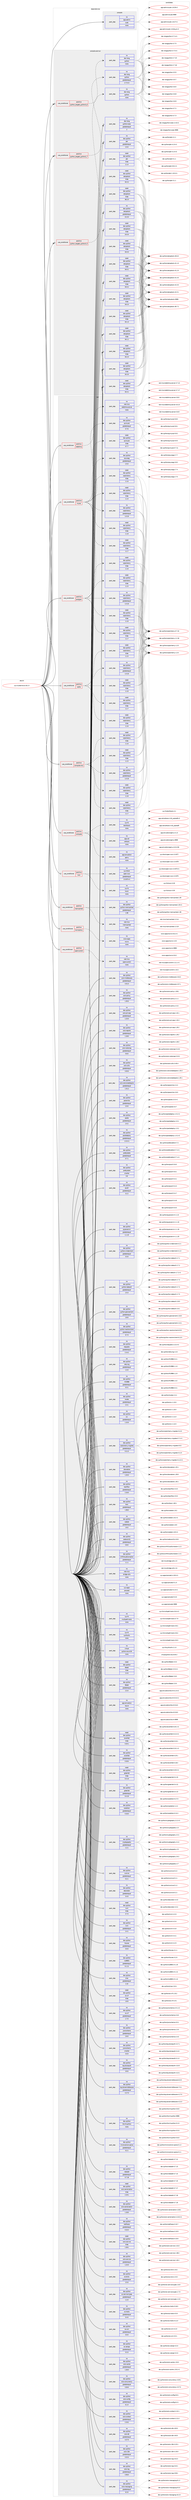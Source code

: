 digraph prolog {

# *************
# Graph options
# *************

newrank=true;
concentrate=true;
compound=true;
graph [rankdir=LR,fontname=Helvetica,fontsize=10,ranksep=1.5];#, ranksep=2.5, nodesep=0.2];
edge  [arrowhead=vee];
node  [fontname=Helvetica,fontsize=10];

# **********
# The ebuild
# **********

subgraph cluster_leftcol {
color=gray;
rank=same;
label=<<i>ebuild</i>>;
id [label="sys-cluster/nova-18.2.3", color=red, width=4, href="../sys-cluster/nova-18.2.3.svg"];
}

# ****************
# The dependencies
# ****************

subgraph cluster_midcol {
color=gray;
label=<<i>dependencies</i>>;
subgraph cluster_compile {
fillcolor="#eeeeee";
style=filled;
label=<<i>compile</i>>;
subgraph pack657303 {
dependency885920 [label=<<TABLE BORDER="0" CELLBORDER="1" CELLSPACING="0" CELLPADDING="4" WIDTH="220"><TR><TD ROWSPAN="6" CELLPADDING="30">pack_dep</TD></TR><TR><TD WIDTH="110">no</TD></TR><TR><TD>app-admin</TD></TR><TR><TD>sudo</TD></TR><TR><TD>none</TD></TR><TR><TD></TD></TR></TABLE>>, shape=none, color=blue];
}
id:e -> dependency885920:w [weight=20,style="solid",arrowhead="vee"];
}
subgraph cluster_compileandrun {
fillcolor="#eeeeee";
style=filled;
label=<<i>compile and run</i>>;
subgraph cond213093 {
dependency885921 [label=<<TABLE BORDER="0" CELLBORDER="1" CELLSPACING="0" CELLPADDING="4"><TR><TD ROWSPAN="3" CELLPADDING="10">use_conditional</TD></TR><TR><TD>positive</TD></TR><TR><TD>python_targets_python2_7</TD></TR></TABLE>>, shape=none, color=red];
subgraph pack657304 {
dependency885922 [label=<<TABLE BORDER="0" CELLBORDER="1" CELLSPACING="0" CELLPADDING="4" WIDTH="220"><TR><TD ROWSPAN="6" CELLPADDING="30">pack_dep</TD></TR><TR><TD WIDTH="110">no</TD></TR><TR><TD>dev-lang</TD></TR><TR><TD>python</TD></TR><TR><TD>greaterequal</TD></TR><TR><TD>2.7.5-r2</TD></TR></TABLE>>, shape=none, color=blue];
}
dependency885921:e -> dependency885922:w [weight=20,style="dashed",arrowhead="vee"];
}
id:e -> dependency885921:w [weight=20,style="solid",arrowhead="odotvee"];
subgraph cond213094 {
dependency885923 [label=<<TABLE BORDER="0" CELLBORDER="1" CELLSPACING="0" CELLPADDING="4"><TR><TD ROWSPAN="3" CELLPADDING="10">use_conditional</TD></TR><TR><TD>positive</TD></TR><TR><TD>python_targets_python3_5</TD></TR></TABLE>>, shape=none, color=red];
subgraph pack657305 {
dependency885924 [label=<<TABLE BORDER="0" CELLBORDER="1" CELLSPACING="0" CELLPADDING="4" WIDTH="220"><TR><TD ROWSPAN="6" CELLPADDING="30">pack_dep</TD></TR><TR><TD WIDTH="110">no</TD></TR><TR><TD>dev-lang</TD></TR><TR><TD>python</TD></TR><TR><TD>none</TD></TR><TR><TD></TD></TR></TABLE>>, shape=none, color=blue];
}
dependency885923:e -> dependency885924:w [weight=20,style="dashed",arrowhead="vee"];
}
id:e -> dependency885923:w [weight=20,style="solid",arrowhead="odotvee"];
subgraph cond213095 {
dependency885925 [label=<<TABLE BORDER="0" CELLBORDER="1" CELLSPACING="0" CELLPADDING="4"><TR><TD ROWSPAN="3" CELLPADDING="10">use_conditional</TD></TR><TR><TD>positive</TD></TR><TR><TD>python_targets_python3_6</TD></TR></TABLE>>, shape=none, color=red];
subgraph pack657306 {
dependency885926 [label=<<TABLE BORDER="0" CELLBORDER="1" CELLSPACING="0" CELLPADDING="4" WIDTH="220"><TR><TD ROWSPAN="6" CELLPADDING="30">pack_dep</TD></TR><TR><TD WIDTH="110">no</TD></TR><TR><TD>dev-lang</TD></TR><TR><TD>python</TD></TR><TR><TD>none</TD></TR><TR><TD></TD></TR></TABLE>>, shape=none, color=blue];
}
dependency885925:e -> dependency885926:w [weight=20,style="dashed",arrowhead="vee"];
}
id:e -> dependency885925:w [weight=20,style="solid",arrowhead="odotvee"];
subgraph pack657307 {
dependency885927 [label=<<TABLE BORDER="0" CELLBORDER="1" CELLSPACING="0" CELLPADDING="4" WIDTH="220"><TR><TD ROWSPAN="6" CELLPADDING="30">pack_dep</TD></TR><TR><TD WIDTH="110">no</TD></TR><TR><TD>dev-lang</TD></TR><TR><TD>python-exec</TD></TR><TR><TD>greaterequal</TD></TR><TR><TD>2</TD></TR></TABLE>>, shape=none, color=blue];
}
id:e -> dependency885927:w [weight=20,style="solid",arrowhead="odotvee"];
subgraph pack657308 {
dependency885928 [label=<<TABLE BORDER="0" CELLBORDER="1" CELLSPACING="0" CELLPADDING="4" WIDTH="220"><TR><TD ROWSPAN="6" CELLPADDING="30">pack_dep</TD></TR><TR><TD WIDTH="110">no</TD></TR><TR><TD>dev-python</TD></TR><TR><TD>pbr</TD></TR><TR><TD>greaterequal</TD></TR><TR><TD>2.0.0</TD></TR></TABLE>>, shape=none, color=blue];
}
id:e -> dependency885928:w [weight=20,style="solid",arrowhead="odotvee"];
subgraph pack657309 {
dependency885929 [label=<<TABLE BORDER="0" CELLBORDER="1" CELLSPACING="0" CELLPADDING="4" WIDTH="220"><TR><TD ROWSPAN="6" CELLPADDING="30">pack_dep</TD></TR><TR><TD WIDTH="110">no</TD></TR><TR><TD>dev-python</TD></TR><TR><TD>setuptools</TD></TR><TR><TD>greaterequal</TD></TR><TR><TD>21.0.0</TD></TR></TABLE>>, shape=none, color=blue];
}
id:e -> dependency885929:w [weight=20,style="solid",arrowhead="odotvee"];
subgraph pack657310 {
dependency885930 [label=<<TABLE BORDER="0" CELLBORDER="1" CELLSPACING="0" CELLPADDING="4" WIDTH="220"><TR><TD ROWSPAN="6" CELLPADDING="30">pack_dep</TD></TR><TR><TD WIDTH="110">weak</TD></TR><TR><TD>dev-python</TD></TR><TR><TD>pbr</TD></TR><TR><TD>tilde</TD></TR><TR><TD>2.1.0</TD></TR></TABLE>>, shape=none, color=blue];
}
id:e -> dependency885930:w [weight=20,style="solid",arrowhead="odotvee"];
subgraph pack657311 {
dependency885931 [label=<<TABLE BORDER="0" CELLBORDER="1" CELLSPACING="0" CELLPADDING="4" WIDTH="220"><TR><TD ROWSPAN="6" CELLPADDING="30">pack_dep</TD></TR><TR><TD WIDTH="110">weak</TD></TR><TR><TD>dev-python</TD></TR><TR><TD>setuptools</TD></TR><TR><TD>tilde</TD></TR><TR><TD>24.0.0</TD></TR></TABLE>>, shape=none, color=blue];
}
id:e -> dependency885931:w [weight=20,style="solid",arrowhead="odotvee"];
subgraph pack657312 {
dependency885932 [label=<<TABLE BORDER="0" CELLBORDER="1" CELLSPACING="0" CELLPADDING="4" WIDTH="220"><TR><TD ROWSPAN="6" CELLPADDING="30">pack_dep</TD></TR><TR><TD WIDTH="110">weak</TD></TR><TR><TD>dev-python</TD></TR><TR><TD>setuptools</TD></TR><TR><TD>tilde</TD></TR><TR><TD>34.0.0</TD></TR></TABLE>>, shape=none, color=blue];
}
id:e -> dependency885932:w [weight=20,style="solid",arrowhead="odotvee"];
subgraph pack657313 {
dependency885933 [label=<<TABLE BORDER="0" CELLBORDER="1" CELLSPACING="0" CELLPADDING="4" WIDTH="220"><TR><TD ROWSPAN="6" CELLPADDING="30">pack_dep</TD></TR><TR><TD WIDTH="110">weak</TD></TR><TR><TD>dev-python</TD></TR><TR><TD>setuptools</TD></TR><TR><TD>tilde</TD></TR><TR><TD>34.0.1</TD></TR></TABLE>>, shape=none, color=blue];
}
id:e -> dependency885933:w [weight=20,style="solid",arrowhead="odotvee"];
subgraph pack657314 {
dependency885934 [label=<<TABLE BORDER="0" CELLBORDER="1" CELLSPACING="0" CELLPADDING="4" WIDTH="220"><TR><TD ROWSPAN="6" CELLPADDING="30">pack_dep</TD></TR><TR><TD WIDTH="110">weak</TD></TR><TR><TD>dev-python</TD></TR><TR><TD>setuptools</TD></TR><TR><TD>tilde</TD></TR><TR><TD>34.0.2</TD></TR></TABLE>>, shape=none, color=blue];
}
id:e -> dependency885934:w [weight=20,style="solid",arrowhead="odotvee"];
subgraph pack657315 {
dependency885935 [label=<<TABLE BORDER="0" CELLBORDER="1" CELLSPACING="0" CELLPADDING="4" WIDTH="220"><TR><TD ROWSPAN="6" CELLPADDING="30">pack_dep</TD></TR><TR><TD WIDTH="110">weak</TD></TR><TR><TD>dev-python</TD></TR><TR><TD>setuptools</TD></TR><TR><TD>tilde</TD></TR><TR><TD>34.0.3</TD></TR></TABLE>>, shape=none, color=blue];
}
id:e -> dependency885935:w [weight=20,style="solid",arrowhead="odotvee"];
subgraph pack657316 {
dependency885936 [label=<<TABLE BORDER="0" CELLBORDER="1" CELLSPACING="0" CELLPADDING="4" WIDTH="220"><TR><TD ROWSPAN="6" CELLPADDING="30">pack_dep</TD></TR><TR><TD WIDTH="110">weak</TD></TR><TR><TD>dev-python</TD></TR><TR><TD>setuptools</TD></TR><TR><TD>tilde</TD></TR><TR><TD>34.1.0</TD></TR></TABLE>>, shape=none, color=blue];
}
id:e -> dependency885936:w [weight=20,style="solid",arrowhead="odotvee"];
subgraph pack657317 {
dependency885937 [label=<<TABLE BORDER="0" CELLBORDER="1" CELLSPACING="0" CELLPADDING="4" WIDTH="220"><TR><TD ROWSPAN="6" CELLPADDING="30">pack_dep</TD></TR><TR><TD WIDTH="110">weak</TD></TR><TR><TD>dev-python</TD></TR><TR><TD>setuptools</TD></TR><TR><TD>tilde</TD></TR><TR><TD>34.1.1</TD></TR></TABLE>>, shape=none, color=blue];
}
id:e -> dependency885937:w [weight=20,style="solid",arrowhead="odotvee"];
subgraph pack657318 {
dependency885938 [label=<<TABLE BORDER="0" CELLBORDER="1" CELLSPACING="0" CELLPADDING="4" WIDTH="220"><TR><TD ROWSPAN="6" CELLPADDING="30">pack_dep</TD></TR><TR><TD WIDTH="110">weak</TD></TR><TR><TD>dev-python</TD></TR><TR><TD>setuptools</TD></TR><TR><TD>tilde</TD></TR><TR><TD>34.2.0</TD></TR></TABLE>>, shape=none, color=blue];
}
id:e -> dependency885938:w [weight=20,style="solid",arrowhead="odotvee"];
subgraph pack657319 {
dependency885939 [label=<<TABLE BORDER="0" CELLBORDER="1" CELLSPACING="0" CELLPADDING="4" WIDTH="220"><TR><TD ROWSPAN="6" CELLPADDING="30">pack_dep</TD></TR><TR><TD WIDTH="110">weak</TD></TR><TR><TD>dev-python</TD></TR><TR><TD>setuptools</TD></TR><TR><TD>tilde</TD></TR><TR><TD>34.3.0</TD></TR></TABLE>>, shape=none, color=blue];
}
id:e -> dependency885939:w [weight=20,style="solid",arrowhead="odotvee"];
subgraph pack657320 {
dependency885940 [label=<<TABLE BORDER="0" CELLBORDER="1" CELLSPACING="0" CELLPADDING="4" WIDTH="220"><TR><TD ROWSPAN="6" CELLPADDING="30">pack_dep</TD></TR><TR><TD WIDTH="110">weak</TD></TR><TR><TD>dev-python</TD></TR><TR><TD>setuptools</TD></TR><TR><TD>tilde</TD></TR><TR><TD>34.3.1</TD></TR></TABLE>>, shape=none, color=blue];
}
id:e -> dependency885940:w [weight=20,style="solid",arrowhead="odotvee"];
subgraph pack657321 {
dependency885941 [label=<<TABLE BORDER="0" CELLBORDER="1" CELLSPACING="0" CELLPADDING="4" WIDTH="220"><TR><TD ROWSPAN="6" CELLPADDING="30">pack_dep</TD></TR><TR><TD WIDTH="110">weak</TD></TR><TR><TD>dev-python</TD></TR><TR><TD>setuptools</TD></TR><TR><TD>tilde</TD></TR><TR><TD>34.3.2</TD></TR></TABLE>>, shape=none, color=blue];
}
id:e -> dependency885941:w [weight=20,style="solid",arrowhead="odotvee"];
subgraph pack657322 {
dependency885942 [label=<<TABLE BORDER="0" CELLBORDER="1" CELLSPACING="0" CELLPADDING="4" WIDTH="220"><TR><TD ROWSPAN="6" CELLPADDING="30">pack_dep</TD></TR><TR><TD WIDTH="110">weak</TD></TR><TR><TD>dev-python</TD></TR><TR><TD>setuptools</TD></TR><TR><TD>tilde</TD></TR><TR><TD>36.2.0</TD></TR></TABLE>>, shape=none, color=blue];
}
id:e -> dependency885942:w [weight=20,style="solid",arrowhead="odotvee"];
}
subgraph cluster_run {
fillcolor="#eeeeee";
style=filled;
label=<<i>run</i>>;
subgraph cond213096 {
dependency885943 [label=<<TABLE BORDER="0" CELLBORDER="1" CELLSPACING="0" CELLPADDING="4"><TR><TD ROWSPAN="3" CELLPADDING="10">use_conditional</TD></TR><TR><TD>positive</TD></TR><TR><TD>compute</TD></TR></TABLE>>, shape=none, color=red];
subgraph pack657323 {
dependency885944 [label=<<TABLE BORDER="0" CELLBORDER="1" CELLSPACING="0" CELLPADDING="4" WIDTH="220"><TR><TD ROWSPAN="6" CELLPADDING="30">pack_dep</TD></TR><TR><TD WIDTH="110">no</TD></TR><TR><TD>app-cdr</TD></TR><TR><TD>cdrtools</TD></TR><TR><TD>none</TD></TR><TR><TD></TD></TR></TABLE>>, shape=none, color=blue];
}
dependency885943:e -> dependency885944:w [weight=20,style="dashed",arrowhead="vee"];
subgraph pack657324 {
dependency885945 [label=<<TABLE BORDER="0" CELLBORDER="1" CELLSPACING="0" CELLPADDING="4" WIDTH="220"><TR><TD ROWSPAN="6" CELLPADDING="30">pack_dep</TD></TR><TR><TD WIDTH="110">no</TD></TR><TR><TD>sys-fs</TD></TR><TR><TD>dosfstools</TD></TR><TR><TD>none</TD></TR><TR><TD></TD></TR></TABLE>>, shape=none, color=blue];
}
dependency885943:e -> dependency885945:w [weight=20,style="dashed",arrowhead="vee"];
subgraph pack657325 {
dependency885946 [label=<<TABLE BORDER="0" CELLBORDER="1" CELLSPACING="0" CELLPADDING="4" WIDTH="220"><TR><TD ROWSPAN="6" CELLPADDING="30">pack_dep</TD></TR><TR><TD WIDTH="110">no</TD></TR><TR><TD>app-emulation</TD></TR><TR><TD>qemu</TD></TR><TR><TD>none</TD></TR><TR><TD></TD></TR></TABLE>>, shape=none, color=blue];
}
dependency885943:e -> dependency885946:w [weight=20,style="dashed",arrowhead="vee"];
}
id:e -> dependency885943:w [weight=20,style="solid",arrowhead="odot"];
subgraph cond213097 {
dependency885947 [label=<<TABLE BORDER="0" CELLBORDER="1" CELLSPACING="0" CELLPADDING="4"><TR><TD ROWSPAN="3" CELLPADDING="10">use_conditional</TD></TR><TR><TD>positive</TD></TR><TR><TD>compute-only</TD></TR></TABLE>>, shape=none, color=red];
subgraph pack657326 {
dependency885948 [label=<<TABLE BORDER="0" CELLBORDER="1" CELLSPACING="0" CELLPADDING="4" WIDTH="220"><TR><TD ROWSPAN="6" CELLPADDING="30">pack_dep</TD></TR><TR><TD WIDTH="110">no</TD></TR><TR><TD>dev-python</TD></TR><TR><TD>sqlalchemy</TD></TR><TR><TD>greaterequal</TD></TR><TR><TD>1.0.10</TD></TR></TABLE>>, shape=none, color=blue];
}
dependency885947:e -> dependency885948:w [weight=20,style="dashed",arrowhead="vee"];
subgraph pack657327 {
dependency885949 [label=<<TABLE BORDER="0" CELLBORDER="1" CELLSPACING="0" CELLPADDING="4" WIDTH="220"><TR><TD ROWSPAN="6" CELLPADDING="30">pack_dep</TD></TR><TR><TD WIDTH="110">weak</TD></TR><TR><TD>dev-python</TD></TR><TR><TD>sqlalchemy</TD></TR><TR><TD>tilde</TD></TR><TR><TD>1.1.5</TD></TR></TABLE>>, shape=none, color=blue];
}
dependency885947:e -> dependency885949:w [weight=20,style="dashed",arrowhead="vee"];
subgraph pack657328 {
dependency885950 [label=<<TABLE BORDER="0" CELLBORDER="1" CELLSPACING="0" CELLPADDING="4" WIDTH="220"><TR><TD ROWSPAN="6" CELLPADDING="30">pack_dep</TD></TR><TR><TD WIDTH="110">weak</TD></TR><TR><TD>dev-python</TD></TR><TR><TD>sqlalchemy</TD></TR><TR><TD>tilde</TD></TR><TR><TD>1.1.6</TD></TR></TABLE>>, shape=none, color=blue];
}
dependency885947:e -> dependency885950:w [weight=20,style="dashed",arrowhead="vee"];
subgraph pack657329 {
dependency885951 [label=<<TABLE BORDER="0" CELLBORDER="1" CELLSPACING="0" CELLPADDING="4" WIDTH="220"><TR><TD ROWSPAN="6" CELLPADDING="30">pack_dep</TD></TR><TR><TD WIDTH="110">weak</TD></TR><TR><TD>dev-python</TD></TR><TR><TD>sqlalchemy</TD></TR><TR><TD>tilde</TD></TR><TR><TD>1.1.7</TD></TR></TABLE>>, shape=none, color=blue];
}
dependency885947:e -> dependency885951:w [weight=20,style="dashed",arrowhead="vee"];
subgraph pack657330 {
dependency885952 [label=<<TABLE BORDER="0" CELLBORDER="1" CELLSPACING="0" CELLPADDING="4" WIDTH="220"><TR><TD ROWSPAN="6" CELLPADDING="30">pack_dep</TD></TR><TR><TD WIDTH="110">weak</TD></TR><TR><TD>dev-python</TD></TR><TR><TD>sqlalchemy</TD></TR><TR><TD>tilde</TD></TR><TR><TD>1.1.8</TD></TR></TABLE>>, shape=none, color=blue];
}
dependency885947:e -> dependency885952:w [weight=20,style="dashed",arrowhead="vee"];
}
id:e -> dependency885947:w [weight=20,style="solid",arrowhead="odot"];
subgraph cond213098 {
dependency885953 [label=<<TABLE BORDER="0" CELLBORDER="1" CELLSPACING="0" CELLPADDING="4"><TR><TD ROWSPAN="3" CELLPADDING="10">use_conditional</TD></TR><TR><TD>positive</TD></TR><TR><TD>iscsi</TD></TR></TABLE>>, shape=none, color=red];
subgraph pack657331 {
dependency885954 [label=<<TABLE BORDER="0" CELLBORDER="1" CELLSPACING="0" CELLPADDING="4" WIDTH="220"><TR><TD ROWSPAN="6" CELLPADDING="30">pack_dep</TD></TR><TR><TD WIDTH="110">no</TD></TR><TR><TD>sys-fs</TD></TR><TR><TD>lsscsi</TD></TR><TR><TD>none</TD></TR><TR><TD></TD></TR></TABLE>>, shape=none, color=blue];
}
dependency885953:e -> dependency885954:w [weight=20,style="dashed",arrowhead="vee"];
subgraph pack657332 {
dependency885955 [label=<<TABLE BORDER="0" CELLBORDER="1" CELLSPACING="0" CELLPADDING="4" WIDTH="220"><TR><TD ROWSPAN="6" CELLPADDING="30">pack_dep</TD></TR><TR><TD WIDTH="110">no</TD></TR><TR><TD>sys-block</TD></TR><TR><TD>open-iscsi</TD></TR><TR><TD>greaterequal</TD></TR><TR><TD>2.0.873-r1</TD></TR></TABLE>>, shape=none, color=blue];
}
dependency885953:e -> dependency885955:w [weight=20,style="dashed",arrowhead="vee"];
}
id:e -> dependency885953:w [weight=20,style="solid",arrowhead="odot"];
subgraph cond213099 {
dependency885956 [label=<<TABLE BORDER="0" CELLBORDER="1" CELLSPACING="0" CELLPADDING="4"><TR><TD ROWSPAN="3" CELLPADDING="10">use_conditional</TD></TR><TR><TD>positive</TD></TR><TR><TD>memcached</TD></TR></TABLE>>, shape=none, color=red];
subgraph pack657333 {
dependency885957 [label=<<TABLE BORDER="0" CELLBORDER="1" CELLSPACING="0" CELLPADDING="4" WIDTH="220"><TR><TD ROWSPAN="6" CELLPADDING="30">pack_dep</TD></TR><TR><TD WIDTH="110">no</TD></TR><TR><TD>net-misc</TD></TR><TR><TD>memcached</TD></TR><TR><TD>none</TD></TR><TR><TD></TD></TR></TABLE>>, shape=none, color=blue];
}
dependency885956:e -> dependency885957:w [weight=20,style="dashed",arrowhead="vee"];
subgraph pack657334 {
dependency885958 [label=<<TABLE BORDER="0" CELLBORDER="1" CELLSPACING="0" CELLPADDING="4" WIDTH="220"><TR><TD ROWSPAN="6" CELLPADDING="30">pack_dep</TD></TR><TR><TD WIDTH="110">no</TD></TR><TR><TD>dev-python</TD></TR><TR><TD>python-memcached</TD></TR><TR><TD>greaterequal</TD></TR><TR><TD>1.58</TD></TR></TABLE>>, shape=none, color=blue];
}
dependency885956:e -> dependency885958:w [weight=20,style="dashed",arrowhead="vee"];
}
id:e -> dependency885956:w [weight=20,style="solid",arrowhead="odot"];
subgraph cond213100 {
dependency885959 [label=<<TABLE BORDER="0" CELLBORDER="1" CELLSPACING="0" CELLPADDING="4"><TR><TD ROWSPAN="3" CELLPADDING="10">use_conditional</TD></TR><TR><TD>positive</TD></TR><TR><TD>mysql</TD></TR></TABLE>>, shape=none, color=red];
subgraph pack657335 {
dependency885960 [label=<<TABLE BORDER="0" CELLBORDER="1" CELLSPACING="0" CELLPADDING="4" WIDTH="220"><TR><TD ROWSPAN="6" CELLPADDING="30">pack_dep</TD></TR><TR><TD WIDTH="110">no</TD></TR><TR><TD>dev-python</TD></TR><TR><TD>pymysql</TD></TR><TR><TD>greaterequal</TD></TR><TR><TD>0.7.6</TD></TR></TABLE>>, shape=none, color=blue];
}
dependency885959:e -> dependency885960:w [weight=20,style="dashed",arrowhead="vee"];
subgraph pack657336 {
dependency885961 [label=<<TABLE BORDER="0" CELLBORDER="1" CELLSPACING="0" CELLPADDING="4" WIDTH="220"><TR><TD ROWSPAN="6" CELLPADDING="30">pack_dep</TD></TR><TR><TD WIDTH="110">weak</TD></TR><TR><TD>dev-python</TD></TR><TR><TD>pymysql</TD></TR><TR><TD>tilde</TD></TR><TR><TD>0.7.7</TD></TR></TABLE>>, shape=none, color=blue];
}
dependency885959:e -> dependency885961:w [weight=20,style="dashed",arrowhead="vee"];
subgraph pack657337 {
dependency885962 [label=<<TABLE BORDER="0" CELLBORDER="1" CELLSPACING="0" CELLPADDING="4" WIDTH="220"><TR><TD ROWSPAN="6" CELLPADDING="30">pack_dep</TD></TR><TR><TD WIDTH="110">no</TD></TR><TR><TD>dev-python</TD></TR><TR><TD>sqlalchemy</TD></TR><TR><TD>greaterequal</TD></TR><TR><TD>1.0.10</TD></TR></TABLE>>, shape=none, color=blue];
}
dependency885959:e -> dependency885962:w [weight=20,style="dashed",arrowhead="vee"];
subgraph pack657338 {
dependency885963 [label=<<TABLE BORDER="0" CELLBORDER="1" CELLSPACING="0" CELLPADDING="4" WIDTH="220"><TR><TD ROWSPAN="6" CELLPADDING="30">pack_dep</TD></TR><TR><TD WIDTH="110">weak</TD></TR><TR><TD>dev-python</TD></TR><TR><TD>sqlalchemy</TD></TR><TR><TD>tilde</TD></TR><TR><TD>1.1.5</TD></TR></TABLE>>, shape=none, color=blue];
}
dependency885959:e -> dependency885963:w [weight=20,style="dashed",arrowhead="vee"];
subgraph pack657339 {
dependency885964 [label=<<TABLE BORDER="0" CELLBORDER="1" CELLSPACING="0" CELLPADDING="4" WIDTH="220"><TR><TD ROWSPAN="6" CELLPADDING="30">pack_dep</TD></TR><TR><TD WIDTH="110">weak</TD></TR><TR><TD>dev-python</TD></TR><TR><TD>sqlalchemy</TD></TR><TR><TD>tilde</TD></TR><TR><TD>1.1.6</TD></TR></TABLE>>, shape=none, color=blue];
}
dependency885959:e -> dependency885964:w [weight=20,style="dashed",arrowhead="vee"];
subgraph pack657340 {
dependency885965 [label=<<TABLE BORDER="0" CELLBORDER="1" CELLSPACING="0" CELLPADDING="4" WIDTH="220"><TR><TD ROWSPAN="6" CELLPADDING="30">pack_dep</TD></TR><TR><TD WIDTH="110">weak</TD></TR><TR><TD>dev-python</TD></TR><TR><TD>sqlalchemy</TD></TR><TR><TD>tilde</TD></TR><TR><TD>1.1.7</TD></TR></TABLE>>, shape=none, color=blue];
}
dependency885959:e -> dependency885965:w [weight=20,style="dashed",arrowhead="vee"];
subgraph pack657341 {
dependency885966 [label=<<TABLE BORDER="0" CELLBORDER="1" CELLSPACING="0" CELLPADDING="4" WIDTH="220"><TR><TD ROWSPAN="6" CELLPADDING="30">pack_dep</TD></TR><TR><TD WIDTH="110">weak</TD></TR><TR><TD>dev-python</TD></TR><TR><TD>sqlalchemy</TD></TR><TR><TD>tilde</TD></TR><TR><TD>1.1.8</TD></TR></TABLE>>, shape=none, color=blue];
}
dependency885959:e -> dependency885966:w [weight=20,style="dashed",arrowhead="vee"];
}
id:e -> dependency885959:w [weight=20,style="solid",arrowhead="odot"];
subgraph cond213101 {
dependency885967 [label=<<TABLE BORDER="0" CELLBORDER="1" CELLSPACING="0" CELLPADDING="4"><TR><TD ROWSPAN="3" CELLPADDING="10">use_conditional</TD></TR><TR><TD>positive</TD></TR><TR><TD>novncproxy</TD></TR></TABLE>>, shape=none, color=red];
subgraph pack657342 {
dependency885968 [label=<<TABLE BORDER="0" CELLBORDER="1" CELLSPACING="0" CELLPADDING="4" WIDTH="220"><TR><TD ROWSPAN="6" CELLPADDING="30">pack_dep</TD></TR><TR><TD WIDTH="110">no</TD></TR><TR><TD>www-apps</TD></TR><TR><TD>novnc</TD></TR><TR><TD>none</TD></TR><TR><TD></TD></TR></TABLE>>, shape=none, color=blue];
}
dependency885967:e -> dependency885968:w [weight=20,style="dashed",arrowhead="vee"];
}
id:e -> dependency885967:w [weight=20,style="solid",arrowhead="odot"];
subgraph cond213102 {
dependency885969 [label=<<TABLE BORDER="0" CELLBORDER="1" CELLSPACING="0" CELLPADDING="4"><TR><TD ROWSPAN="3" CELLPADDING="10">use_conditional</TD></TR><TR><TD>positive</TD></TR><TR><TD>openvswitch</TD></TR></TABLE>>, shape=none, color=red];
subgraph pack657343 {
dependency885970 [label=<<TABLE BORDER="0" CELLBORDER="1" CELLSPACING="0" CELLPADDING="4" WIDTH="220"><TR><TD ROWSPAN="6" CELLPADDING="30">pack_dep</TD></TR><TR><TD WIDTH="110">no</TD></TR><TR><TD>net-misc</TD></TR><TR><TD>openvswitch</TD></TR><TR><TD>none</TD></TR><TR><TD></TD></TR></TABLE>>, shape=none, color=blue];
}
dependency885969:e -> dependency885970:w [weight=20,style="dashed",arrowhead="vee"];
}
id:e -> dependency885969:w [weight=20,style="solid",arrowhead="odot"];
subgraph cond213103 {
dependency885971 [label=<<TABLE BORDER="0" CELLBORDER="1" CELLSPACING="0" CELLPADDING="4"><TR><TD ROWSPAN="3" CELLPADDING="10">use_conditional</TD></TR><TR><TD>positive</TD></TR><TR><TD>postgres</TD></TR></TABLE>>, shape=none, color=red];
subgraph pack657344 {
dependency885972 [label=<<TABLE BORDER="0" CELLBORDER="1" CELLSPACING="0" CELLPADDING="4" WIDTH="220"><TR><TD ROWSPAN="6" CELLPADDING="30">pack_dep</TD></TR><TR><TD WIDTH="110">no</TD></TR><TR><TD>dev-python</TD></TR><TR><TD>psycopg</TD></TR><TR><TD>greaterequal</TD></TR><TR><TD>2.5.0</TD></TR></TABLE>>, shape=none, color=blue];
}
dependency885971:e -> dependency885972:w [weight=20,style="dashed",arrowhead="vee"];
subgraph pack657345 {
dependency885973 [label=<<TABLE BORDER="0" CELLBORDER="1" CELLSPACING="0" CELLPADDING="4" WIDTH="220"><TR><TD ROWSPAN="6" CELLPADDING="30">pack_dep</TD></TR><TR><TD WIDTH="110">no</TD></TR><TR><TD>dev-python</TD></TR><TR><TD>sqlalchemy</TD></TR><TR><TD>greaterequal</TD></TR><TR><TD>1.0.10</TD></TR></TABLE>>, shape=none, color=blue];
}
dependency885971:e -> dependency885973:w [weight=20,style="dashed",arrowhead="vee"];
subgraph pack657346 {
dependency885974 [label=<<TABLE BORDER="0" CELLBORDER="1" CELLSPACING="0" CELLPADDING="4" WIDTH="220"><TR><TD ROWSPAN="6" CELLPADDING="30">pack_dep</TD></TR><TR><TD WIDTH="110">weak</TD></TR><TR><TD>dev-python</TD></TR><TR><TD>sqlalchemy</TD></TR><TR><TD>tilde</TD></TR><TR><TD>1.1.5</TD></TR></TABLE>>, shape=none, color=blue];
}
dependency885971:e -> dependency885974:w [weight=20,style="dashed",arrowhead="vee"];
subgraph pack657347 {
dependency885975 [label=<<TABLE BORDER="0" CELLBORDER="1" CELLSPACING="0" CELLPADDING="4" WIDTH="220"><TR><TD ROWSPAN="6" CELLPADDING="30">pack_dep</TD></TR><TR><TD WIDTH="110">weak</TD></TR><TR><TD>dev-python</TD></TR><TR><TD>sqlalchemy</TD></TR><TR><TD>tilde</TD></TR><TR><TD>1.1.6</TD></TR></TABLE>>, shape=none, color=blue];
}
dependency885971:e -> dependency885975:w [weight=20,style="dashed",arrowhead="vee"];
subgraph pack657348 {
dependency885976 [label=<<TABLE BORDER="0" CELLBORDER="1" CELLSPACING="0" CELLPADDING="4" WIDTH="220"><TR><TD ROWSPAN="6" CELLPADDING="30">pack_dep</TD></TR><TR><TD WIDTH="110">weak</TD></TR><TR><TD>dev-python</TD></TR><TR><TD>sqlalchemy</TD></TR><TR><TD>tilde</TD></TR><TR><TD>1.1.7</TD></TR></TABLE>>, shape=none, color=blue];
}
dependency885971:e -> dependency885976:w [weight=20,style="dashed",arrowhead="vee"];
subgraph pack657349 {
dependency885977 [label=<<TABLE BORDER="0" CELLBORDER="1" CELLSPACING="0" CELLPADDING="4" WIDTH="220"><TR><TD ROWSPAN="6" CELLPADDING="30">pack_dep</TD></TR><TR><TD WIDTH="110">weak</TD></TR><TR><TD>dev-python</TD></TR><TR><TD>sqlalchemy</TD></TR><TR><TD>tilde</TD></TR><TR><TD>1.1.8</TD></TR></TABLE>>, shape=none, color=blue];
}
dependency885971:e -> dependency885977:w [weight=20,style="dashed",arrowhead="vee"];
}
id:e -> dependency885971:w [weight=20,style="solid",arrowhead="odot"];
subgraph cond213104 {
dependency885978 [label=<<TABLE BORDER="0" CELLBORDER="1" CELLSPACING="0" CELLPADDING="4"><TR><TD ROWSPAN="3" CELLPADDING="10">use_conditional</TD></TR><TR><TD>positive</TD></TR><TR><TD>rabbitmq</TD></TR></TABLE>>, shape=none, color=red];
subgraph pack657350 {
dependency885979 [label=<<TABLE BORDER="0" CELLBORDER="1" CELLSPACING="0" CELLPADDING="4" WIDTH="220"><TR><TD ROWSPAN="6" CELLPADDING="30">pack_dep</TD></TR><TR><TD WIDTH="110">no</TD></TR><TR><TD>net-misc</TD></TR><TR><TD>rabbitmq-server</TD></TR><TR><TD>none</TD></TR><TR><TD></TD></TR></TABLE>>, shape=none, color=blue];
}
dependency885978:e -> dependency885979:w [weight=20,style="dashed",arrowhead="vee"];
}
id:e -> dependency885978:w [weight=20,style="solid",arrowhead="odot"];
subgraph cond213105 {
dependency885980 [label=<<TABLE BORDER="0" CELLBORDER="1" CELLSPACING="0" CELLPADDING="4"><TR><TD ROWSPAN="3" CELLPADDING="10">use_conditional</TD></TR><TR><TD>positive</TD></TR><TR><TD>sqlite</TD></TR></TABLE>>, shape=none, color=red];
subgraph pack657351 {
dependency885981 [label=<<TABLE BORDER="0" CELLBORDER="1" CELLSPACING="0" CELLPADDING="4" WIDTH="220"><TR><TD ROWSPAN="6" CELLPADDING="30">pack_dep</TD></TR><TR><TD WIDTH="110">no</TD></TR><TR><TD>dev-python</TD></TR><TR><TD>sqlalchemy</TD></TR><TR><TD>greaterequal</TD></TR><TR><TD>1.0.10</TD></TR></TABLE>>, shape=none, color=blue];
}
dependency885980:e -> dependency885981:w [weight=20,style="dashed",arrowhead="vee"];
subgraph pack657352 {
dependency885982 [label=<<TABLE BORDER="0" CELLBORDER="1" CELLSPACING="0" CELLPADDING="4" WIDTH="220"><TR><TD ROWSPAN="6" CELLPADDING="30">pack_dep</TD></TR><TR><TD WIDTH="110">weak</TD></TR><TR><TD>dev-python</TD></TR><TR><TD>sqlalchemy</TD></TR><TR><TD>tilde</TD></TR><TR><TD>1.1.5</TD></TR></TABLE>>, shape=none, color=blue];
}
dependency885980:e -> dependency885982:w [weight=20,style="dashed",arrowhead="vee"];
subgraph pack657353 {
dependency885983 [label=<<TABLE BORDER="0" CELLBORDER="1" CELLSPACING="0" CELLPADDING="4" WIDTH="220"><TR><TD ROWSPAN="6" CELLPADDING="30">pack_dep</TD></TR><TR><TD WIDTH="110">weak</TD></TR><TR><TD>dev-python</TD></TR><TR><TD>sqlalchemy</TD></TR><TR><TD>tilde</TD></TR><TR><TD>1.1.6</TD></TR></TABLE>>, shape=none, color=blue];
}
dependency885980:e -> dependency885983:w [weight=20,style="dashed",arrowhead="vee"];
subgraph pack657354 {
dependency885984 [label=<<TABLE BORDER="0" CELLBORDER="1" CELLSPACING="0" CELLPADDING="4" WIDTH="220"><TR><TD ROWSPAN="6" CELLPADDING="30">pack_dep</TD></TR><TR><TD WIDTH="110">weak</TD></TR><TR><TD>dev-python</TD></TR><TR><TD>sqlalchemy</TD></TR><TR><TD>tilde</TD></TR><TR><TD>1.1.7</TD></TR></TABLE>>, shape=none, color=blue];
}
dependency885980:e -> dependency885984:w [weight=20,style="dashed",arrowhead="vee"];
subgraph pack657355 {
dependency885985 [label=<<TABLE BORDER="0" CELLBORDER="1" CELLSPACING="0" CELLPADDING="4" WIDTH="220"><TR><TD ROWSPAN="6" CELLPADDING="30">pack_dep</TD></TR><TR><TD WIDTH="110">weak</TD></TR><TR><TD>dev-python</TD></TR><TR><TD>sqlalchemy</TD></TR><TR><TD>tilde</TD></TR><TR><TD>1.1.8</TD></TR></TABLE>>, shape=none, color=blue];
}
dependency885980:e -> dependency885985:w [weight=20,style="dashed",arrowhead="vee"];
}
id:e -> dependency885980:w [weight=20,style="solid",arrowhead="odot"];
subgraph pack657356 {
dependency885986 [label=<<TABLE BORDER="0" CELLBORDER="1" CELLSPACING="0" CELLPADDING="4" WIDTH="220"><TR><TD ROWSPAN="6" CELLPADDING="30">pack_dep</TD></TR><TR><TD WIDTH="110">no</TD></TR><TR><TD>app-emulation</TD></TR><TR><TD>libvirt</TD></TR><TR><TD>none</TD></TR><TR><TD></TD></TR></TABLE>>, shape=none, color=blue];
}
id:e -> dependency885986:w [weight=20,style="solid",arrowhead="odot"];
subgraph pack657357 {
dependency885987 [label=<<TABLE BORDER="0" CELLBORDER="1" CELLSPACING="0" CELLPADDING="4" WIDTH="220"><TR><TD ROWSPAN="6" CELLPADDING="30">pack_dep</TD></TR><TR><TD WIDTH="110">no</TD></TR><TR><TD>dev-python</TD></TR><TR><TD>Babel</TD></TR><TR><TD>greaterequal</TD></TR><TR><TD>2.3.4</TD></TR></TABLE>>, shape=none, color=blue];
}
id:e -> dependency885987:w [weight=20,style="solid",arrowhead="odot"];
subgraph pack657358 {
dependency885988 [label=<<TABLE BORDER="0" CELLBORDER="1" CELLSPACING="0" CELLPADDING="4" WIDTH="220"><TR><TD ROWSPAN="6" CELLPADDING="30">pack_dep</TD></TR><TR><TD WIDTH="110">no</TD></TR><TR><TD>dev-python</TD></TR><TR><TD>castellan</TD></TR><TR><TD>greaterequal</TD></TR><TR><TD>0.16.0</TD></TR></TABLE>>, shape=none, color=blue];
}
id:e -> dependency885988:w [weight=20,style="solid",arrowhead="odot"];
subgraph pack657359 {
dependency885989 [label=<<TABLE BORDER="0" CELLBORDER="1" CELLSPACING="0" CELLPADDING="4" WIDTH="220"><TR><TD ROWSPAN="6" CELLPADDING="30">pack_dep</TD></TR><TR><TD WIDTH="110">no</TD></TR><TR><TD>dev-python</TD></TR><TR><TD>cryptography</TD></TR><TR><TD>greaterequal</TD></TR><TR><TD>1.2.1</TD></TR></TABLE>>, shape=none, color=blue];
}
id:e -> dependency885989:w [weight=20,style="solid",arrowhead="odot"];
subgraph pack657360 {
dependency885990 [label=<<TABLE BORDER="0" CELLBORDER="1" CELLSPACING="0" CELLPADDING="4" WIDTH="220"><TR><TD ROWSPAN="6" CELLPADDING="30">pack_dep</TD></TR><TR><TD WIDTH="110">no</TD></TR><TR><TD>dev-python</TD></TR><TR><TD>cursive</TD></TR><TR><TD>greaterequal</TD></TR><TR><TD>0.2.1</TD></TR></TABLE>>, shape=none, color=blue];
}
id:e -> dependency885990:w [weight=20,style="solid",arrowhead="odot"];
subgraph pack657361 {
dependency885991 [label=<<TABLE BORDER="0" CELLBORDER="1" CELLSPACING="0" CELLPADDING="4" WIDTH="220"><TR><TD ROWSPAN="6" CELLPADDING="30">pack_dep</TD></TR><TR><TD WIDTH="110">no</TD></TR><TR><TD>dev-python</TD></TR><TR><TD>decorator</TD></TR><TR><TD>greaterequal</TD></TR><TR><TD>3.4.0</TD></TR></TABLE>>, shape=none, color=blue];
}
id:e -> dependency885991:w [weight=20,style="solid",arrowhead="odot"];
subgraph pack657362 {
dependency885992 [label=<<TABLE BORDER="0" CELLBORDER="1" CELLSPACING="0" CELLPADDING="4" WIDTH="220"><TR><TD ROWSPAN="6" CELLPADDING="30">pack_dep</TD></TR><TR><TD WIDTH="110">no</TD></TR><TR><TD>dev-python</TD></TR><TR><TD>eventlet</TD></TR><TR><TD>greaterequal</TD></TR><TR><TD>0.18.4</TD></TR></TABLE>>, shape=none, color=blue];
}
id:e -> dependency885992:w [weight=20,style="solid",arrowhead="odot"];
subgraph pack657363 {
dependency885993 [label=<<TABLE BORDER="0" CELLBORDER="1" CELLSPACING="0" CELLPADDING="4" WIDTH="220"><TR><TD ROWSPAN="6" CELLPADDING="30">pack_dep</TD></TR><TR><TD WIDTH="110">no</TD></TR><TR><TD>dev-python</TD></TR><TR><TD>futures</TD></TR><TR><TD>greaterequal</TD></TR><TR><TD>3.0.0</TD></TR></TABLE>>, shape=none, color=blue];
}
id:e -> dependency885993:w [weight=20,style="solid",arrowhead="odot"];
subgraph pack657364 {
dependency885994 [label=<<TABLE BORDER="0" CELLBORDER="1" CELLSPACING="0" CELLPADDING="4" WIDTH="220"><TR><TD ROWSPAN="6" CELLPADDING="30">pack_dep</TD></TR><TR><TD WIDTH="110">no</TD></TR><TR><TD>dev-python</TD></TR><TR><TD>greenlet</TD></TR><TR><TD>greaterequal</TD></TR><TR><TD>0.4.10</TD></TR></TABLE>>, shape=none, color=blue];
}
id:e -> dependency885994:w [weight=20,style="solid",arrowhead="odot"];
subgraph pack657365 {
dependency885995 [label=<<TABLE BORDER="0" CELLBORDER="1" CELLSPACING="0" CELLPADDING="4" WIDTH="220"><TR><TD ROWSPAN="6" CELLPADDING="30">pack_dep</TD></TR><TR><TD WIDTH="110">no</TD></TR><TR><TD>dev-python</TD></TR><TR><TD>iso8601</TD></TR><TR><TD>greaterequal</TD></TR><TR><TD>0.1.11</TD></TR></TABLE>>, shape=none, color=blue];
}
id:e -> dependency885995:w [weight=20,style="solid",arrowhead="odot"];
subgraph pack657366 {
dependency885996 [label=<<TABLE BORDER="0" CELLBORDER="1" CELLSPACING="0" CELLPADDING="4" WIDTH="220"><TR><TD ROWSPAN="6" CELLPADDING="30">pack_dep</TD></TR><TR><TD WIDTH="110">no</TD></TR><TR><TD>dev-python</TD></TR><TR><TD>jinja</TD></TR><TR><TD>greaterequal</TD></TR><TR><TD>2.10</TD></TR></TABLE>>, shape=none, color=blue];
}
id:e -> dependency885996:w [weight=20,style="solid",arrowhead="odot"];
subgraph pack657367 {
dependency885997 [label=<<TABLE BORDER="0" CELLBORDER="1" CELLSPACING="0" CELLPADDING="4" WIDTH="220"><TR><TD ROWSPAN="6" CELLPADDING="30">pack_dep</TD></TR><TR><TD WIDTH="110">no</TD></TR><TR><TD>dev-python</TD></TR><TR><TD>jsonschema</TD></TR><TR><TD>greaterequal</TD></TR><TR><TD>2.6.0</TD></TR></TABLE>>, shape=none, color=blue];
}
id:e -> dependency885997:w [weight=20,style="solid",arrowhead="odot"];
subgraph pack657368 {
dependency885998 [label=<<TABLE BORDER="0" CELLBORDER="1" CELLSPACING="0" CELLPADDING="4" WIDTH="220"><TR><TD ROWSPAN="6" CELLPADDING="30">pack_dep</TD></TR><TR><TD WIDTH="110">no</TD></TR><TR><TD>dev-python</TD></TR><TR><TD>jsonschema</TD></TR><TR><TD>smaller</TD></TR><TR><TD>3.0.0</TD></TR></TABLE>>, shape=none, color=blue];
}
id:e -> dependency885998:w [weight=20,style="solid",arrowhead="odot"];
subgraph pack657369 {
dependency885999 [label=<<TABLE BORDER="0" CELLBORDER="1" CELLSPACING="0" CELLPADDING="4" WIDTH="220"><TR><TD ROWSPAN="6" CELLPADDING="30">pack_dep</TD></TR><TR><TD WIDTH="110">no</TD></TR><TR><TD>dev-python</TD></TR><TR><TD>keystoneauth</TD></TR><TR><TD>greaterequal</TD></TR><TR><TD>3.9.0</TD></TR></TABLE>>, shape=none, color=blue];
}
id:e -> dependency885999:w [weight=20,style="solid",arrowhead="odot"];
subgraph pack657370 {
dependency886000 [label=<<TABLE BORDER="0" CELLBORDER="1" CELLSPACING="0" CELLPADDING="4" WIDTH="220"><TR><TD ROWSPAN="6" CELLPADDING="30">pack_dep</TD></TR><TR><TD WIDTH="110">no</TD></TR><TR><TD>dev-python</TD></TR><TR><TD>keystonemiddleware</TD></TR><TR><TD>greaterequal</TD></TR><TR><TD>4.17.0</TD></TR></TABLE>>, shape=none, color=blue];
}
id:e -> dependency886000:w [weight=20,style="solid",arrowhead="odot"];
subgraph pack657371 {
dependency886001 [label=<<TABLE BORDER="0" CELLBORDER="1" CELLSPACING="0" CELLPADDING="4" WIDTH="220"><TR><TD ROWSPAN="6" CELLPADDING="30">pack_dep</TD></TR><TR><TD WIDTH="110">no</TD></TR><TR><TD>dev-python</TD></TR><TR><TD>libvirt-python</TD></TR><TR><TD>none</TD></TR><TR><TD></TD></TR></TABLE>>, shape=none, color=blue];
}
id:e -> dependency886001:w [weight=20,style="solid",arrowhead="odot"];
subgraph pack657372 {
dependency886002 [label=<<TABLE BORDER="0" CELLBORDER="1" CELLSPACING="0" CELLPADDING="4" WIDTH="220"><TR><TD ROWSPAN="6" CELLPADDING="30">pack_dep</TD></TR><TR><TD WIDTH="110">no</TD></TR><TR><TD>dev-python</TD></TR><TR><TD>lxml</TD></TR><TR><TD>greaterequal</TD></TR><TR><TD>2.4.1</TD></TR></TABLE>>, shape=none, color=blue];
}
id:e -> dependency886002:w [weight=20,style="solid",arrowhead="odot"];
subgraph pack657373 {
dependency886003 [label=<<TABLE BORDER="0" CELLBORDER="1" CELLSPACING="0" CELLPADDING="4" WIDTH="220"><TR><TD ROWSPAN="6" CELLPADDING="30">pack_dep</TD></TR><TR><TD WIDTH="110">no</TD></TR><TR><TD>dev-python</TD></TR><TR><TD>microversion-parse</TD></TR><TR><TD>greaterequal</TD></TR><TR><TD>0.2.1</TD></TR></TABLE>>, shape=none, color=blue];
}
id:e -> dependency886003:w [weight=20,style="solid",arrowhead="odot"];
subgraph pack657374 {
dependency886004 [label=<<TABLE BORDER="0" CELLBORDER="1" CELLSPACING="0" CELLPADDING="4" WIDTH="220"><TR><TD ROWSPAN="6" CELLPADDING="30">pack_dep</TD></TR><TR><TD WIDTH="110">no</TD></TR><TR><TD>dev-python</TD></TR><TR><TD>netaddr</TD></TR><TR><TD>greaterequal</TD></TR><TR><TD>0.7.18</TD></TR></TABLE>>, shape=none, color=blue];
}
id:e -> dependency886004:w [weight=20,style="solid",arrowhead="odot"];
subgraph pack657375 {
dependency886005 [label=<<TABLE BORDER="0" CELLBORDER="1" CELLSPACING="0" CELLPADDING="4" WIDTH="220"><TR><TD ROWSPAN="6" CELLPADDING="30">pack_dep</TD></TR><TR><TD WIDTH="110">no</TD></TR><TR><TD>dev-python</TD></TR><TR><TD>netifaces</TD></TR><TR><TD>greaterequal</TD></TR><TR><TD>0.10.4</TD></TR></TABLE>>, shape=none, color=blue];
}
id:e -> dependency886005:w [weight=20,style="solid",arrowhead="odot"];
subgraph pack657376 {
dependency886006 [label=<<TABLE BORDER="0" CELLBORDER="1" CELLSPACING="0" CELLPADDING="4" WIDTH="220"><TR><TD ROWSPAN="6" CELLPADDING="30">pack_dep</TD></TR><TR><TD WIDTH="110">no</TD></TR><TR><TD>dev-python</TD></TR><TR><TD>os-brick</TD></TR><TR><TD>greaterequal</TD></TR><TR><TD>2.5.0</TD></TR></TABLE>>, shape=none, color=blue];
}
id:e -> dependency886006:w [weight=20,style="solid",arrowhead="odot"];
subgraph pack657377 {
dependency886007 [label=<<TABLE BORDER="0" CELLBORDER="1" CELLSPACING="0" CELLPADDING="4" WIDTH="220"><TR><TD ROWSPAN="6" CELLPADDING="30">pack_dep</TD></TR><TR><TD WIDTH="110">no</TD></TR><TR><TD>dev-python</TD></TR><TR><TD>os-service-types</TD></TR><TR><TD>greaterequal</TD></TR><TR><TD>1.2.0</TD></TR></TABLE>>, shape=none, color=blue];
}
id:e -> dependency886007:w [weight=20,style="solid",arrowhead="odot"];
subgraph pack657378 {
dependency886008 [label=<<TABLE BORDER="0" CELLBORDER="1" CELLSPACING="0" CELLPADDING="4" WIDTH="220"><TR><TD ROWSPAN="6" CELLPADDING="30">pack_dep</TD></TR><TR><TD WIDTH="110">no</TD></TR><TR><TD>dev-python</TD></TR><TR><TD>os-traits</TD></TR><TR><TD>greaterequal</TD></TR><TR><TD>0.4.0</TD></TR></TABLE>>, shape=none, color=blue];
}
id:e -> dependency886008:w [weight=20,style="solid",arrowhead="odot"];
subgraph pack657379 {
dependency886009 [label=<<TABLE BORDER="0" CELLBORDER="1" CELLSPACING="0" CELLPADDING="4" WIDTH="220"><TR><TD ROWSPAN="6" CELLPADDING="30">pack_dep</TD></TR><TR><TD WIDTH="110">no</TD></TR><TR><TD>dev-python</TD></TR><TR><TD>os-vif</TD></TR><TR><TD>greaterequal</TD></TR><TR><TD>1.7.0</TD></TR></TABLE>>, shape=none, color=blue];
}
id:e -> dependency886009:w [weight=20,style="solid",arrowhead="odot"];
subgraph pack657380 {
dependency886010 [label=<<TABLE BORDER="0" CELLBORDER="1" CELLSPACING="0" CELLPADDING="4" WIDTH="220"><TR><TD ROWSPAN="6" CELLPADDING="30">pack_dep</TD></TR><TR><TD WIDTH="110">no</TD></TR><TR><TD>dev-python</TD></TR><TR><TD>os-win</TD></TR><TR><TD>greaterequal</TD></TR><TR><TD>3.0.0</TD></TR></TABLE>>, shape=none, color=blue];
}
id:e -> dependency886010:w [weight=20,style="solid",arrowhead="odot"];
subgraph pack657381 {
dependency886011 [label=<<TABLE BORDER="0" CELLBORDER="1" CELLSPACING="0" CELLPADDING="4" WIDTH="220"><TR><TD ROWSPAN="6" CELLPADDING="30">pack_dep</TD></TR><TR><TD WIDTH="110">no</TD></TR><TR><TD>dev-python</TD></TR><TR><TD>os-xenapi</TD></TR><TR><TD>greaterequal</TD></TR><TR><TD>0.3.3</TD></TR></TABLE>>, shape=none, color=blue];
}
id:e -> dependency886011:w [weight=20,style="solid",arrowhead="odot"];
subgraph pack657382 {
dependency886012 [label=<<TABLE BORDER="0" CELLBORDER="1" CELLSPACING="0" CELLPADDING="4" WIDTH="220"><TR><TD ROWSPAN="6" CELLPADDING="30">pack_dep</TD></TR><TR><TD WIDTH="110">no</TD></TR><TR><TD>dev-python</TD></TR><TR><TD>oslo-cache</TD></TR><TR><TD>greaterequal</TD></TR><TR><TD>1.26.0</TD></TR></TABLE>>, shape=none, color=blue];
}
id:e -> dependency886012:w [weight=20,style="solid",arrowhead="odot"];
subgraph pack657383 {
dependency886013 [label=<<TABLE BORDER="0" CELLBORDER="1" CELLSPACING="0" CELLPADDING="4" WIDTH="220"><TR><TD ROWSPAN="6" CELLPADDING="30">pack_dep</TD></TR><TR><TD WIDTH="110">no</TD></TR><TR><TD>dev-python</TD></TR><TR><TD>oslo-concurrency</TD></TR><TR><TD>greaterequal</TD></TR><TR><TD>3.26.0</TD></TR></TABLE>>, shape=none, color=blue];
}
id:e -> dependency886013:w [weight=20,style="solid",arrowhead="odot"];
subgraph pack657384 {
dependency886014 [label=<<TABLE BORDER="0" CELLBORDER="1" CELLSPACING="0" CELLPADDING="4" WIDTH="220"><TR><TD ROWSPAN="6" CELLPADDING="30">pack_dep</TD></TR><TR><TD WIDTH="110">no</TD></TR><TR><TD>dev-python</TD></TR><TR><TD>oslo-config</TD></TR><TR><TD>greaterequal</TD></TR><TR><TD>6.1.0</TD></TR></TABLE>>, shape=none, color=blue];
}
id:e -> dependency886014:w [weight=20,style="solid",arrowhead="odot"];
subgraph pack657385 {
dependency886015 [label=<<TABLE BORDER="0" CELLBORDER="1" CELLSPACING="0" CELLPADDING="4" WIDTH="220"><TR><TD ROWSPAN="6" CELLPADDING="30">pack_dep</TD></TR><TR><TD WIDTH="110">no</TD></TR><TR><TD>dev-python</TD></TR><TR><TD>oslo-context</TD></TR><TR><TD>greaterequal</TD></TR><TR><TD>2.19.2</TD></TR></TABLE>>, shape=none, color=blue];
}
id:e -> dependency886015:w [weight=20,style="solid",arrowhead="odot"];
subgraph pack657386 {
dependency886016 [label=<<TABLE BORDER="0" CELLBORDER="1" CELLSPACING="0" CELLPADDING="4" WIDTH="220"><TR><TD ROWSPAN="6" CELLPADDING="30">pack_dep</TD></TR><TR><TD WIDTH="110">no</TD></TR><TR><TD>dev-python</TD></TR><TR><TD>oslo-db</TD></TR><TR><TD>greaterequal</TD></TR><TR><TD>4.27.0</TD></TR></TABLE>>, shape=none, color=blue];
}
id:e -> dependency886016:w [weight=20,style="solid",arrowhead="odot"];
subgraph pack657387 {
dependency886017 [label=<<TABLE BORDER="0" CELLBORDER="1" CELLSPACING="0" CELLPADDING="4" WIDTH="220"><TR><TD ROWSPAN="6" CELLPADDING="30">pack_dep</TD></TR><TR><TD WIDTH="110">no</TD></TR><TR><TD>dev-python</TD></TR><TR><TD>oslo-i18n</TD></TR><TR><TD>greaterequal</TD></TR><TR><TD>3.15.3</TD></TR></TABLE>>, shape=none, color=blue];
}
id:e -> dependency886017:w [weight=20,style="solid",arrowhead="odot"];
subgraph pack657388 {
dependency886018 [label=<<TABLE BORDER="0" CELLBORDER="1" CELLSPACING="0" CELLPADDING="4" WIDTH="220"><TR><TD ROWSPAN="6" CELLPADDING="30">pack_dep</TD></TR><TR><TD WIDTH="110">no</TD></TR><TR><TD>dev-python</TD></TR><TR><TD>oslo-log</TD></TR><TR><TD>greaterequal</TD></TR><TR><TD>3.36.0</TD></TR></TABLE>>, shape=none, color=blue];
}
id:e -> dependency886018:w [weight=20,style="solid",arrowhead="odot"];
subgraph pack657389 {
dependency886019 [label=<<TABLE BORDER="0" CELLBORDER="1" CELLSPACING="0" CELLPADDING="4" WIDTH="220"><TR><TD ROWSPAN="6" CELLPADDING="30">pack_dep</TD></TR><TR><TD WIDTH="110">no</TD></TR><TR><TD>dev-python</TD></TR><TR><TD>oslo-messaging</TD></TR><TR><TD>greaterequal</TD></TR><TR><TD>6.3.0</TD></TR></TABLE>>, shape=none, color=blue];
}
id:e -> dependency886019:w [weight=20,style="solid",arrowhead="odot"];
subgraph pack657390 {
dependency886020 [label=<<TABLE BORDER="0" CELLBORDER="1" CELLSPACING="0" CELLPADDING="4" WIDTH="220"><TR><TD ROWSPAN="6" CELLPADDING="30">pack_dep</TD></TR><TR><TD WIDTH="110">no</TD></TR><TR><TD>dev-python</TD></TR><TR><TD>oslo-middleware</TD></TR><TR><TD>greaterequal</TD></TR><TR><TD>3.31.0</TD></TR></TABLE>>, shape=none, color=blue];
}
id:e -> dependency886020:w [weight=20,style="solid",arrowhead="odot"];
subgraph pack657391 {
dependency886021 [label=<<TABLE BORDER="0" CELLBORDER="1" CELLSPACING="0" CELLPADDING="4" WIDTH="220"><TR><TD ROWSPAN="6" CELLPADDING="30">pack_dep</TD></TR><TR><TD WIDTH="110">no</TD></TR><TR><TD>dev-python</TD></TR><TR><TD>oslo-policy</TD></TR><TR><TD>greaterequal</TD></TR><TR><TD>1.35.0</TD></TR></TABLE>>, shape=none, color=blue];
}
id:e -> dependency886021:w [weight=20,style="solid",arrowhead="odot"];
subgraph pack657392 {
dependency886022 [label=<<TABLE BORDER="0" CELLBORDER="1" CELLSPACING="0" CELLPADDING="4" WIDTH="220"><TR><TD ROWSPAN="6" CELLPADDING="30">pack_dep</TD></TR><TR><TD WIDTH="110">no</TD></TR><TR><TD>dev-python</TD></TR><TR><TD>oslo-privsep</TD></TR><TR><TD>greaterequal</TD></TR><TR><TD>1.23.0</TD></TR></TABLE>>, shape=none, color=blue];
}
id:e -> dependency886022:w [weight=20,style="solid",arrowhead="odot"];
subgraph pack657393 {
dependency886023 [label=<<TABLE BORDER="0" CELLBORDER="1" CELLSPACING="0" CELLPADDING="4" WIDTH="220"><TR><TD ROWSPAN="6" CELLPADDING="30">pack_dep</TD></TR><TR><TD WIDTH="110">no</TD></TR><TR><TD>dev-python</TD></TR><TR><TD>oslo-reports</TD></TR><TR><TD>greaterequal</TD></TR><TR><TD>1.18.0</TD></TR></TABLE>>, shape=none, color=blue];
}
id:e -> dependency886023:w [weight=20,style="solid",arrowhead="odot"];
subgraph pack657394 {
dependency886024 [label=<<TABLE BORDER="0" CELLBORDER="1" CELLSPACING="0" CELLPADDING="4" WIDTH="220"><TR><TD ROWSPAN="6" CELLPADDING="30">pack_dep</TD></TR><TR><TD WIDTH="110">no</TD></TR><TR><TD>dev-python</TD></TR><TR><TD>oslo-rootwrap</TD></TR><TR><TD>greaterequal</TD></TR><TR><TD>5.8.0</TD></TR></TABLE>>, shape=none, color=blue];
}
id:e -> dependency886024:w [weight=20,style="solid",arrowhead="odot"];
subgraph pack657395 {
dependency886025 [label=<<TABLE BORDER="0" CELLBORDER="1" CELLSPACING="0" CELLPADDING="4" WIDTH="220"><TR><TD ROWSPAN="6" CELLPADDING="30">pack_dep</TD></TR><TR><TD WIDTH="110">no</TD></TR><TR><TD>dev-python</TD></TR><TR><TD>oslo-serialization</TD></TR><TR><TD>greaterequal</TD></TR><TR><TD>1.18.0</TD></TR></TABLE>>, shape=none, color=blue];
}
id:e -> dependency886025:w [weight=20,style="solid",arrowhead="odot"];
subgraph pack657396 {
dependency886026 [label=<<TABLE BORDER="0" CELLBORDER="1" CELLSPACING="0" CELLPADDING="4" WIDTH="220"><TR><TD ROWSPAN="6" CELLPADDING="30">pack_dep</TD></TR><TR><TD WIDTH="110">no</TD></TR><TR><TD>dev-python</TD></TR><TR><TD>oslo-service</TD></TR><TR><TD>greaterequal</TD></TR><TR><TD>1.24.0</TD></TR></TABLE>>, shape=none, color=blue];
}
id:e -> dependency886026:w [weight=20,style="solid",arrowhead="odot"];
subgraph pack657397 {
dependency886027 [label=<<TABLE BORDER="0" CELLBORDER="1" CELLSPACING="0" CELLPADDING="4" WIDTH="220"><TR><TD ROWSPAN="6" CELLPADDING="30">pack_dep</TD></TR><TR><TD WIDTH="110">no</TD></TR><TR><TD>dev-python</TD></TR><TR><TD>oslo-utils</TD></TR><TR><TD>greaterequal</TD></TR><TR><TD>3.33.0</TD></TR></TABLE>>, shape=none, color=blue];
}
id:e -> dependency886027:w [weight=20,style="solid",arrowhead="odot"];
subgraph pack657398 {
dependency886028 [label=<<TABLE BORDER="0" CELLBORDER="1" CELLSPACING="0" CELLPADDING="4" WIDTH="220"><TR><TD ROWSPAN="6" CELLPADDING="30">pack_dep</TD></TR><TR><TD WIDTH="110">no</TD></TR><TR><TD>dev-python</TD></TR><TR><TD>oslo-versionedobjects</TD></TR><TR><TD>greaterequal</TD></TR><TR><TD>1.31.2</TD></TR></TABLE>>, shape=none, color=blue];
}
id:e -> dependency886028:w [weight=20,style="solid",arrowhead="odot"];
subgraph pack657399 {
dependency886029 [label=<<TABLE BORDER="0" CELLBORDER="1" CELLSPACING="0" CELLPADDING="4" WIDTH="220"><TR><TD ROWSPAN="6" CELLPADDING="30">pack_dep</TD></TR><TR><TD WIDTH="110">no</TD></TR><TR><TD>dev-python</TD></TR><TR><TD>paramiko</TD></TR><TR><TD>greaterequal</TD></TR><TR><TD>2.0.0</TD></TR></TABLE>>, shape=none, color=blue];
}
id:e -> dependency886029:w [weight=20,style="solid",arrowhead="odot"];
subgraph pack657400 {
dependency886030 [label=<<TABLE BORDER="0" CELLBORDER="1" CELLSPACING="0" CELLPADDING="4" WIDTH="220"><TR><TD ROWSPAN="6" CELLPADDING="30">pack_dep</TD></TR><TR><TD WIDTH="110">no</TD></TR><TR><TD>dev-python</TD></TR><TR><TD>paste</TD></TR><TR><TD>greaterequal</TD></TR><TR><TD>2.0.2</TD></TR></TABLE>>, shape=none, color=blue];
}
id:e -> dependency886030:w [weight=20,style="solid",arrowhead="odot"];
subgraph pack657401 {
dependency886031 [label=<<TABLE BORDER="0" CELLBORDER="1" CELLSPACING="0" CELLPADDING="4" WIDTH="220"><TR><TD ROWSPAN="6" CELLPADDING="30">pack_dep</TD></TR><TR><TD WIDTH="110">no</TD></TR><TR><TD>dev-python</TD></TR><TR><TD>pastedeploy</TD></TR><TR><TD>greaterequal</TD></TR><TR><TD>1.5.0-r1</TD></TR></TABLE>>, shape=none, color=blue];
}
id:e -> dependency886031:w [weight=20,style="solid",arrowhead="odot"];
subgraph pack657402 {
dependency886032 [label=<<TABLE BORDER="0" CELLBORDER="1" CELLSPACING="0" CELLPADDING="4" WIDTH="220"><TR><TD ROWSPAN="6" CELLPADDING="30">pack_dep</TD></TR><TR><TD WIDTH="110">no</TD></TR><TR><TD>dev-python</TD></TR><TR><TD>prettytable</TD></TR><TR><TD>greaterequal</TD></TR><TR><TD>0.7.1</TD></TR></TABLE>>, shape=none, color=blue];
}
id:e -> dependency886032:w [weight=20,style="solid",arrowhead="odot"];
subgraph pack657403 {
dependency886033 [label=<<TABLE BORDER="0" CELLBORDER="1" CELLSPACING="0" CELLPADDING="4" WIDTH="220"><TR><TD ROWSPAN="6" CELLPADDING="30">pack_dep</TD></TR><TR><TD WIDTH="110">no</TD></TR><TR><TD>dev-python</TD></TR><TR><TD>prettytable</TD></TR><TR><TD>smaller</TD></TR><TR><TD>0.8</TD></TR></TABLE>>, shape=none, color=blue];
}
id:e -> dependency886033:w [weight=20,style="solid",arrowhead="odot"];
subgraph pack657404 {
dependency886034 [label=<<TABLE BORDER="0" CELLBORDER="1" CELLSPACING="0" CELLPADDING="4" WIDTH="220"><TR><TD ROWSPAN="6" CELLPADDING="30">pack_dep</TD></TR><TR><TD WIDTH="110">no</TD></TR><TR><TD>dev-python</TD></TR><TR><TD>psutil</TD></TR><TR><TD>greaterequal</TD></TR><TR><TD>3.2.2</TD></TR></TABLE>>, shape=none, color=blue];
}
id:e -> dependency886034:w [weight=20,style="solid",arrowhead="odot"];
subgraph pack657405 {
dependency886035 [label=<<TABLE BORDER="0" CELLBORDER="1" CELLSPACING="0" CELLPADDING="4" WIDTH="220"><TR><TD ROWSPAN="6" CELLPADDING="30">pack_dep</TD></TR><TR><TD WIDTH="110">no</TD></TR><TR><TD>dev-python</TD></TR><TR><TD>pypowervm</TD></TR><TR><TD>greaterequal</TD></TR><TR><TD>1.1.15</TD></TR></TABLE>>, shape=none, color=blue];
}
id:e -> dependency886035:w [weight=20,style="solid",arrowhead="odot"];
subgraph pack657406 {
dependency886036 [label=<<TABLE BORDER="0" CELLBORDER="1" CELLSPACING="0" CELLPADDING="4" WIDTH="220"><TR><TD ROWSPAN="6" CELLPADDING="30">pack_dep</TD></TR><TR><TD WIDTH="110">no</TD></TR><TR><TD>dev-python</TD></TR><TR><TD>python-cinderclient</TD></TR><TR><TD>greaterequal</TD></TR><TR><TD>3.3.0</TD></TR></TABLE>>, shape=none, color=blue];
}
id:e -> dependency886036:w [weight=20,style="solid",arrowhead="odot"];
subgraph pack657407 {
dependency886037 [label=<<TABLE BORDER="0" CELLBORDER="1" CELLSPACING="0" CELLPADDING="4" WIDTH="220"><TR><TD ROWSPAN="6" CELLPADDING="30">pack_dep</TD></TR><TR><TD WIDTH="110">no</TD></TR><TR><TD>dev-python</TD></TR><TR><TD>python-dateutil</TD></TR><TR><TD>greaterequal</TD></TR><TR><TD>2.5.3</TD></TR></TABLE>>, shape=none, color=blue];
}
id:e -> dependency886037:w [weight=20,style="solid",arrowhead="odot"];
subgraph pack657408 {
dependency886038 [label=<<TABLE BORDER="0" CELLBORDER="1" CELLSPACING="0" CELLPADDING="4" WIDTH="220"><TR><TD ROWSPAN="6" CELLPADDING="30">pack_dep</TD></TR><TR><TD WIDTH="110">no</TD></TR><TR><TD>dev-python</TD></TR><TR><TD>python-glanceclient</TD></TR><TR><TD>greaterequal</TD></TR><TR><TD>2.8.0</TD></TR></TABLE>>, shape=none, color=blue];
}
id:e -> dependency886038:w [weight=20,style="solid",arrowhead="odot"];
subgraph pack657409 {
dependency886039 [label=<<TABLE BORDER="0" CELLBORDER="1" CELLSPACING="0" CELLPADDING="4" WIDTH="220"><TR><TD ROWSPAN="6" CELLPADDING="30">pack_dep</TD></TR><TR><TD WIDTH="110">no</TD></TR><TR><TD>dev-python</TD></TR><TR><TD>python-neutronclient</TD></TR><TR><TD>greaterequal</TD></TR><TR><TD>6.7.0</TD></TR></TABLE>>, shape=none, color=blue];
}
id:e -> dependency886039:w [weight=20,style="solid",arrowhead="odot"];
subgraph pack657410 {
dependency886040 [label=<<TABLE BORDER="0" CELLBORDER="1" CELLSPACING="0" CELLPADDING="4" WIDTH="220"><TR><TD ROWSPAN="6" CELLPADDING="30">pack_dep</TD></TR><TR><TD WIDTH="110">no</TD></TR><TR><TD>dev-python</TD></TR><TR><TD>requests</TD></TR><TR><TD>greaterequal</TD></TR><TR><TD>2.14.2</TD></TR></TABLE>>, shape=none, color=blue];
}
id:e -> dependency886040:w [weight=20,style="solid",arrowhead="odot"];
subgraph pack657411 {
dependency886041 [label=<<TABLE BORDER="0" CELLBORDER="1" CELLSPACING="0" CELLPADDING="4" WIDTH="220"><TR><TD ROWSPAN="6" CELLPADDING="30">pack_dep</TD></TR><TR><TD WIDTH="110">no</TD></TR><TR><TD>dev-python</TD></TR><TR><TD>retrying</TD></TR><TR><TD>greaterequal</TD></TR><TR><TD>1.3.3</TD></TR></TABLE>>, shape=none, color=blue];
}
id:e -> dependency886041:w [weight=20,style="solid",arrowhead="odot"];
subgraph pack657412 {
dependency886042 [label=<<TABLE BORDER="0" CELLBORDER="1" CELLSPACING="0" CELLPADDING="4" WIDTH="220"><TR><TD ROWSPAN="6" CELLPADDING="30">pack_dep</TD></TR><TR><TD WIDTH="110">no</TD></TR><TR><TD>dev-python</TD></TR><TR><TD>rfc3986</TD></TR><TR><TD>greaterequal</TD></TR><TR><TD>0.3.1</TD></TR></TABLE>>, shape=none, color=blue];
}
id:e -> dependency886042:w [weight=20,style="solid",arrowhead="odot"];
subgraph pack657413 {
dependency886043 [label=<<TABLE BORDER="0" CELLBORDER="1" CELLSPACING="0" CELLPADDING="4" WIDTH="220"><TR><TD ROWSPAN="6" CELLPADDING="30">pack_dep</TD></TR><TR><TD WIDTH="110">no</TD></TR><TR><TD>dev-python</TD></TR><TR><TD>routes</TD></TR><TR><TD>greaterequal</TD></TR><TR><TD>2.3.1</TD></TR></TABLE>>, shape=none, color=blue];
}
id:e -> dependency886043:w [weight=20,style="solid",arrowhead="odot"];
subgraph pack657414 {
dependency886044 [label=<<TABLE BORDER="0" CELLBORDER="1" CELLSPACING="0" CELLPADDING="4" WIDTH="220"><TR><TD ROWSPAN="6" CELLPADDING="30">pack_dep</TD></TR><TR><TD WIDTH="110">no</TD></TR><TR><TD>dev-python</TD></TR><TR><TD>six</TD></TR><TR><TD>greaterequal</TD></TR><TR><TD>1.10.0</TD></TR></TABLE>>, shape=none, color=blue];
}
id:e -> dependency886044:w [weight=20,style="solid",arrowhead="odot"];
subgraph pack657415 {
dependency886045 [label=<<TABLE BORDER="0" CELLBORDER="1" CELLSPACING="0" CELLPADDING="4" WIDTH="220"><TR><TD ROWSPAN="6" CELLPADDING="30">pack_dep</TD></TR><TR><TD WIDTH="110">no</TD></TR><TR><TD>dev-python</TD></TR><TR><TD>sqlalchemy-migrate</TD></TR><TR><TD>greaterequal</TD></TR><TR><TD>0.11.0</TD></TR></TABLE>>, shape=none, color=blue];
}
id:e -> dependency886045:w [weight=20,style="solid",arrowhead="odot"];
subgraph pack657416 {
dependency886046 [label=<<TABLE BORDER="0" CELLBORDER="1" CELLSPACING="0" CELLPADDING="4" WIDTH="220"><TR><TD ROWSPAN="6" CELLPADDING="30">pack_dep</TD></TR><TR><TD WIDTH="110">no</TD></TR><TR><TD>dev-python</TD></TR><TR><TD>stevedore</TD></TR><TR><TD>greaterequal</TD></TR><TR><TD>1.20.0</TD></TR></TABLE>>, shape=none, color=blue];
}
id:e -> dependency886046:w [weight=20,style="solid",arrowhead="odot"];
subgraph pack657417 {
dependency886047 [label=<<TABLE BORDER="0" CELLBORDER="1" CELLSPACING="0" CELLPADDING="4" WIDTH="220"><TR><TD ROWSPAN="6" CELLPADDING="30">pack_dep</TD></TR><TR><TD WIDTH="110">no</TD></TR><TR><TD>dev-python</TD></TR><TR><TD>taskflow</TD></TR><TR><TD>greaterequal</TD></TR><TR><TD>2.16.0</TD></TR></TABLE>>, shape=none, color=blue];
}
id:e -> dependency886047:w [weight=20,style="solid",arrowhead="odot"];
subgraph pack657418 {
dependency886048 [label=<<TABLE BORDER="0" CELLBORDER="1" CELLSPACING="0" CELLPADDING="4" WIDTH="220"><TR><TD ROWSPAN="6" CELLPADDING="30">pack_dep</TD></TR><TR><TD WIDTH="110">no</TD></TR><TR><TD>dev-python</TD></TR><TR><TD>tooz</TD></TR><TR><TD>greaterequal</TD></TR><TR><TD>1.58.0</TD></TR></TABLE>>, shape=none, color=blue];
}
id:e -> dependency886048:w [weight=20,style="solid",arrowhead="odot"];
subgraph pack657419 {
dependency886049 [label=<<TABLE BORDER="0" CELLBORDER="1" CELLSPACING="0" CELLPADDING="4" WIDTH="220"><TR><TD ROWSPAN="6" CELLPADDING="30">pack_dep</TD></TR><TR><TD WIDTH="110">no</TD></TR><TR><TD>dev-python</TD></TR><TR><TD>webob</TD></TR><TR><TD>greaterequal</TD></TR><TR><TD>1.8.2</TD></TR></TABLE>>, shape=none, color=blue];
}
id:e -> dependency886049:w [weight=20,style="solid",arrowhead="odot"];
subgraph pack657420 {
dependency886050 [label=<<TABLE BORDER="0" CELLBORDER="1" CELLSPACING="0" CELLPADDING="4" WIDTH="220"><TR><TD ROWSPAN="6" CELLPADDING="30">pack_dep</TD></TR><TR><TD WIDTH="110">no</TD></TR><TR><TD>dev-python</TD></TR><TR><TD>websockify</TD></TR><TR><TD>greaterequal</TD></TR><TR><TD>0.8.0</TD></TR></TABLE>>, shape=none, color=blue];
}
id:e -> dependency886050:w [weight=20,style="solid",arrowhead="odot"];
subgraph pack657421 {
dependency886051 [label=<<TABLE BORDER="0" CELLBORDER="1" CELLSPACING="0" CELLPADDING="4" WIDTH="220"><TR><TD ROWSPAN="6" CELLPADDING="30">pack_dep</TD></TR><TR><TD WIDTH="110">no</TD></TR><TR><TD>dev-python</TD></TR><TR><TD>zVMCloudConnector</TD></TR><TR><TD>greaterequal</TD></TR><TR><TD>1.1.1</TD></TR></TABLE>>, shape=none, color=blue];
}
id:e -> dependency886051:w [weight=20,style="solid",arrowhead="odot"];
subgraph pack657422 {
dependency886052 [label=<<TABLE BORDER="0" CELLBORDER="1" CELLSPACING="0" CELLPADDING="4" WIDTH="220"><TR><TD ROWSPAN="6" CELLPADDING="30">pack_dep</TD></TR><TR><TD WIDTH="110">no</TD></TR><TR><TD>net-misc</TD></TR><TR><TD>bridge-utils</TD></TR><TR><TD>none</TD></TR><TR><TD></TD></TR></TABLE>>, shape=none, color=blue];
}
id:e -> dependency886052:w [weight=20,style="solid",arrowhead="odot"];
subgraph pack657423 {
dependency886053 [label=<<TABLE BORDER="0" CELLBORDER="1" CELLSPACING="0" CELLPADDING="4" WIDTH="220"><TR><TD ROWSPAN="6" CELLPADDING="30">pack_dep</TD></TR><TR><TD WIDTH="110">no</TD></TR><TR><TD>sys-apps</TD></TR><TR><TD>iproute2</TD></TR><TR><TD>none</TD></TR><TR><TD></TD></TR></TABLE>>, shape=none, color=blue];
}
id:e -> dependency886053:w [weight=20,style="solid",arrowhead="odot"];
subgraph pack657424 {
dependency886054 [label=<<TABLE BORDER="0" CELLBORDER="1" CELLSPACING="0" CELLPADDING="4" WIDTH="220"><TR><TD ROWSPAN="6" CELLPADDING="30">pack_dep</TD></TR><TR><TD WIDTH="110">no</TD></TR><TR><TD>sys-fs</TD></TR><TR><TD>multipath-tools</TD></TR><TR><TD>none</TD></TR><TR><TD></TD></TR></TABLE>>, shape=none, color=blue];
}
id:e -> dependency886054:w [weight=20,style="solid",arrowhead="odot"];
subgraph pack657425 {
dependency886055 [label=<<TABLE BORDER="0" CELLBORDER="1" CELLSPACING="0" CELLPADDING="4" WIDTH="220"><TR><TD ROWSPAN="6" CELLPADDING="30">pack_dep</TD></TR><TR><TD WIDTH="110">no</TD></TR><TR><TD>sys-fs</TD></TR><TR><TD>sysfsutils</TD></TR><TR><TD>none</TD></TR><TR><TD></TD></TR></TABLE>>, shape=none, color=blue];
}
id:e -> dependency886055:w [weight=20,style="solid",arrowhead="odot"];
subgraph pack657426 {
dependency886056 [label=<<TABLE BORDER="0" CELLBORDER="1" CELLSPACING="0" CELLPADDING="4" WIDTH="220"><TR><TD ROWSPAN="6" CELLPADDING="30">pack_dep</TD></TR><TR><TD WIDTH="110">no</TD></TR><TR><TD>virtual</TD></TR><TR><TD>python-enum34</TD></TR><TR><TD>none</TD></TR><TR><TD></TD></TR></TABLE>>, shape=none, color=blue];
}
id:e -> dependency886056:w [weight=20,style="solid",arrowhead="odot"];
subgraph pack657427 {
dependency886057 [label=<<TABLE BORDER="0" CELLBORDER="1" CELLSPACING="0" CELLPADDING="4" WIDTH="220"><TR><TD ROWSPAN="6" CELLPADDING="30">pack_dep</TD></TR><TR><TD WIDTH="110">weak</TD></TR><TR><TD>dev-python</TD></TR><TR><TD>Babel</TD></TR><TR><TD>tilde</TD></TR><TR><TD>2.4.0</TD></TR></TABLE>>, shape=none, color=blue];
}
id:e -> dependency886057:w [weight=20,style="solid",arrowhead="odot"];
subgraph pack657428 {
dependency886058 [label=<<TABLE BORDER="0" CELLBORDER="1" CELLSPACING="0" CELLPADDING="4" WIDTH="220"><TR><TD ROWSPAN="6" CELLPADDING="30">pack_dep</TD></TR><TR><TD WIDTH="110">weak</TD></TR><TR><TD>dev-python</TD></TR><TR><TD>eventlet</TD></TR><TR><TD>tilde</TD></TR><TR><TD>0.20.1</TD></TR></TABLE>>, shape=none, color=blue];
}
id:e -> dependency886058:w [weight=20,style="solid",arrowhead="odot"];
subgraph pack657429 {
dependency886059 [label=<<TABLE BORDER="0" CELLBORDER="1" CELLSPACING="0" CELLPADDING="4" WIDTH="220"><TR><TD ROWSPAN="6" CELLPADDING="30">pack_dep</TD></TR><TR><TD WIDTH="110">weak</TD></TR><TR><TD>dev-python</TD></TR><TR><TD>greenlet</TD></TR><TR><TD>tilde</TD></TR><TR><TD>0.4.14</TD></TR></TABLE>>, shape=none, color=blue];
}
id:e -> dependency886059:w [weight=20,style="solid",arrowhead="odot"];
subgraph pack657430 {
dependency886060 [label=<<TABLE BORDER="0" CELLBORDER="1" CELLSPACING="0" CELLPADDING="4" WIDTH="220"><TR><TD ROWSPAN="6" CELLPADDING="30">pack_dep</TD></TR><TR><TD WIDTH="110">weak</TD></TR><TR><TD>dev-python</TD></TR><TR><TD>lxml</TD></TR><TR><TD>tilde</TD></TR><TR><TD>3.7.0</TD></TR></TABLE>>, shape=none, color=blue];
}
id:e -> dependency886060:w [weight=20,style="solid",arrowhead="odot"];
subgraph pack657431 {
dependency886061 [label=<<TABLE BORDER="0" CELLBORDER="1" CELLSPACING="0" CELLPADDING="4" WIDTH="220"><TR><TD ROWSPAN="6" CELLPADDING="30">pack_dep</TD></TR><TR><TD WIDTH="110">weak</TD></TR><TR><TD>dev-python</TD></TR><TR><TD>os-vif</TD></TR><TR><TD>tilde</TD></TR><TR><TD>1.8.0</TD></TR></TABLE>>, shape=none, color=blue];
}
id:e -> dependency886061:w [weight=20,style="solid",arrowhead="odot"];
subgraph pack657432 {
dependency886062 [label=<<TABLE BORDER="0" CELLBORDER="1" CELLSPACING="0" CELLPADDING="4" WIDTH="220"><TR><TD ROWSPAN="6" CELLPADDING="30">pack_dep</TD></TR><TR><TD WIDTH="110">weak</TD></TR><TR><TD>dev-python</TD></TR><TR><TD>oslo-serialization</TD></TR><TR><TD>tilde</TD></TR><TR><TD>2.19.1</TD></TR></TABLE>>, shape=none, color=blue];
}
id:e -> dependency886062:w [weight=20,style="solid",arrowhead="odot"];
subgraph pack657433 {
dependency886063 [label=<<TABLE BORDER="0" CELLBORDER="1" CELLSPACING="0" CELLPADDING="4" WIDTH="220"><TR><TD ROWSPAN="6" CELLPADDING="30">pack_dep</TD></TR><TR><TD WIDTH="110">weak</TD></TR><TR><TD>dev-python</TD></TR><TR><TD>oslo-service</TD></TR><TR><TD>tilde</TD></TR><TR><TD>1.28.1</TD></TR></TABLE>>, shape=none, color=blue];
}
id:e -> dependency886063:w [weight=20,style="solid",arrowhead="odot"];
}
}

# **************
# The candidates
# **************

subgraph cluster_choices {
rank=same;
color=gray;
label=<<i>candidates</i>>;

subgraph choice657303 {
color=black;
nodesep=1;
choice97112112459710010910511047115117100111454946564650554511449 [label="app-admin/sudo-1.8.27-r1", color=red, width=4,href="../app-admin/sudo-1.8.27-r1.svg"];
choice971121124597100109105110471151171001114549465646505695112494511450 [label="app-admin/sudo-1.8.28_p1-r2", color=red, width=4,href="../app-admin/sudo-1.8.28_p1-r2.svg"];
choice97112112459710010910511047115117100111454946564650574511450 [label="app-admin/sudo-1.8.29-r2", color=red, width=4,href="../app-admin/sudo-1.8.29-r2.svg"];
choice971121124597100109105110471151171001114557575757 [label="app-admin/sudo-9999", color=red, width=4,href="../app-admin/sudo-9999.svg"];
dependency885920:e -> choice97112112459710010910511047115117100111454946564650554511449:w [style=dotted,weight="100"];
dependency885920:e -> choice971121124597100109105110471151171001114549465646505695112494511450:w [style=dotted,weight="100"];
dependency885920:e -> choice97112112459710010910511047115117100111454946564650574511450:w [style=dotted,weight="100"];
dependency885920:e -> choice971121124597100109105110471151171001114557575757:w [style=dotted,weight="100"];
}
subgraph choice657304 {
color=black;
nodesep=1;
choice10010111845108971101034711212111610411111045504655464953 [label="dev-lang/python-2.7.15", color=red, width=4,href="../dev-lang/python-2.7.15.svg"];
choice10010111845108971101034711212111610411111045504655464954 [label="dev-lang/python-2.7.16", color=red, width=4,href="../dev-lang/python-2.7.16.svg"];
choice100101118451089711010347112121116104111110455146534653 [label="dev-lang/python-3.5.5", color=red, width=4,href="../dev-lang/python-3.5.5.svg"];
choice100101118451089711010347112121116104111110455146534655 [label="dev-lang/python-3.5.7", color=red, width=4,href="../dev-lang/python-3.5.7.svg"];
choice100101118451089711010347112121116104111110455146544653 [label="dev-lang/python-3.6.5", color=red, width=4,href="../dev-lang/python-3.6.5.svg"];
choice100101118451089711010347112121116104111110455146544656 [label="dev-lang/python-3.6.8", color=red, width=4,href="../dev-lang/python-3.6.8.svg"];
choice100101118451089711010347112121116104111110455146544657 [label="dev-lang/python-3.6.9", color=red, width=4,href="../dev-lang/python-3.6.9.svg"];
choice100101118451089711010347112121116104111110455146554650 [label="dev-lang/python-3.7.2", color=red, width=4,href="../dev-lang/python-3.7.2.svg"];
choice100101118451089711010347112121116104111110455146554651 [label="dev-lang/python-3.7.3", color=red, width=4,href="../dev-lang/python-3.7.3.svg"];
choice1001011184510897110103471121211161041111104551465546524511449 [label="dev-lang/python-3.7.4-r1", color=red, width=4,href="../dev-lang/python-3.7.4-r1.svg"];
choice100101118451089711010347112121116104111110455146554653 [label="dev-lang/python-3.7.5", color=red, width=4,href="../dev-lang/python-3.7.5.svg"];
choice1001011184510897110103471121211161041111104551465546534511449 [label="dev-lang/python-3.7.5-r1", color=red, width=4,href="../dev-lang/python-3.7.5-r1.svg"];
dependency885922:e -> choice10010111845108971101034711212111610411111045504655464953:w [style=dotted,weight="100"];
dependency885922:e -> choice10010111845108971101034711212111610411111045504655464954:w [style=dotted,weight="100"];
dependency885922:e -> choice100101118451089711010347112121116104111110455146534653:w [style=dotted,weight="100"];
dependency885922:e -> choice100101118451089711010347112121116104111110455146534655:w [style=dotted,weight="100"];
dependency885922:e -> choice100101118451089711010347112121116104111110455146544653:w [style=dotted,weight="100"];
dependency885922:e -> choice100101118451089711010347112121116104111110455146544656:w [style=dotted,weight="100"];
dependency885922:e -> choice100101118451089711010347112121116104111110455146544657:w [style=dotted,weight="100"];
dependency885922:e -> choice100101118451089711010347112121116104111110455146554650:w [style=dotted,weight="100"];
dependency885922:e -> choice100101118451089711010347112121116104111110455146554651:w [style=dotted,weight="100"];
dependency885922:e -> choice1001011184510897110103471121211161041111104551465546524511449:w [style=dotted,weight="100"];
dependency885922:e -> choice100101118451089711010347112121116104111110455146554653:w [style=dotted,weight="100"];
dependency885922:e -> choice1001011184510897110103471121211161041111104551465546534511449:w [style=dotted,weight="100"];
}
subgraph choice657305 {
color=black;
nodesep=1;
choice10010111845108971101034711212111610411111045504655464953 [label="dev-lang/python-2.7.15", color=red, width=4,href="../dev-lang/python-2.7.15.svg"];
choice10010111845108971101034711212111610411111045504655464954 [label="dev-lang/python-2.7.16", color=red, width=4,href="../dev-lang/python-2.7.16.svg"];
choice100101118451089711010347112121116104111110455146534653 [label="dev-lang/python-3.5.5", color=red, width=4,href="../dev-lang/python-3.5.5.svg"];
choice100101118451089711010347112121116104111110455146534655 [label="dev-lang/python-3.5.7", color=red, width=4,href="../dev-lang/python-3.5.7.svg"];
choice100101118451089711010347112121116104111110455146544653 [label="dev-lang/python-3.6.5", color=red, width=4,href="../dev-lang/python-3.6.5.svg"];
choice100101118451089711010347112121116104111110455146544656 [label="dev-lang/python-3.6.8", color=red, width=4,href="../dev-lang/python-3.6.8.svg"];
choice100101118451089711010347112121116104111110455146544657 [label="dev-lang/python-3.6.9", color=red, width=4,href="../dev-lang/python-3.6.9.svg"];
choice100101118451089711010347112121116104111110455146554650 [label="dev-lang/python-3.7.2", color=red, width=4,href="../dev-lang/python-3.7.2.svg"];
choice100101118451089711010347112121116104111110455146554651 [label="dev-lang/python-3.7.3", color=red, width=4,href="../dev-lang/python-3.7.3.svg"];
choice1001011184510897110103471121211161041111104551465546524511449 [label="dev-lang/python-3.7.4-r1", color=red, width=4,href="../dev-lang/python-3.7.4-r1.svg"];
choice100101118451089711010347112121116104111110455146554653 [label="dev-lang/python-3.7.5", color=red, width=4,href="../dev-lang/python-3.7.5.svg"];
choice1001011184510897110103471121211161041111104551465546534511449 [label="dev-lang/python-3.7.5-r1", color=red, width=4,href="../dev-lang/python-3.7.5-r1.svg"];
dependency885924:e -> choice10010111845108971101034711212111610411111045504655464953:w [style=dotted,weight="100"];
dependency885924:e -> choice10010111845108971101034711212111610411111045504655464954:w [style=dotted,weight="100"];
dependency885924:e -> choice100101118451089711010347112121116104111110455146534653:w [style=dotted,weight="100"];
dependency885924:e -> choice100101118451089711010347112121116104111110455146534655:w [style=dotted,weight="100"];
dependency885924:e -> choice100101118451089711010347112121116104111110455146544653:w [style=dotted,weight="100"];
dependency885924:e -> choice100101118451089711010347112121116104111110455146544656:w [style=dotted,weight="100"];
dependency885924:e -> choice100101118451089711010347112121116104111110455146544657:w [style=dotted,weight="100"];
dependency885924:e -> choice100101118451089711010347112121116104111110455146554650:w [style=dotted,weight="100"];
dependency885924:e -> choice100101118451089711010347112121116104111110455146554651:w [style=dotted,weight="100"];
dependency885924:e -> choice1001011184510897110103471121211161041111104551465546524511449:w [style=dotted,weight="100"];
dependency885924:e -> choice100101118451089711010347112121116104111110455146554653:w [style=dotted,weight="100"];
dependency885924:e -> choice1001011184510897110103471121211161041111104551465546534511449:w [style=dotted,weight="100"];
}
subgraph choice657306 {
color=black;
nodesep=1;
choice10010111845108971101034711212111610411111045504655464953 [label="dev-lang/python-2.7.15", color=red, width=4,href="../dev-lang/python-2.7.15.svg"];
choice10010111845108971101034711212111610411111045504655464954 [label="dev-lang/python-2.7.16", color=red, width=4,href="../dev-lang/python-2.7.16.svg"];
choice100101118451089711010347112121116104111110455146534653 [label="dev-lang/python-3.5.5", color=red, width=4,href="../dev-lang/python-3.5.5.svg"];
choice100101118451089711010347112121116104111110455146534655 [label="dev-lang/python-3.5.7", color=red, width=4,href="../dev-lang/python-3.5.7.svg"];
choice100101118451089711010347112121116104111110455146544653 [label="dev-lang/python-3.6.5", color=red, width=4,href="../dev-lang/python-3.6.5.svg"];
choice100101118451089711010347112121116104111110455146544656 [label="dev-lang/python-3.6.8", color=red, width=4,href="../dev-lang/python-3.6.8.svg"];
choice100101118451089711010347112121116104111110455146544657 [label="dev-lang/python-3.6.9", color=red, width=4,href="../dev-lang/python-3.6.9.svg"];
choice100101118451089711010347112121116104111110455146554650 [label="dev-lang/python-3.7.2", color=red, width=4,href="../dev-lang/python-3.7.2.svg"];
choice100101118451089711010347112121116104111110455146554651 [label="dev-lang/python-3.7.3", color=red, width=4,href="../dev-lang/python-3.7.3.svg"];
choice1001011184510897110103471121211161041111104551465546524511449 [label="dev-lang/python-3.7.4-r1", color=red, width=4,href="../dev-lang/python-3.7.4-r1.svg"];
choice100101118451089711010347112121116104111110455146554653 [label="dev-lang/python-3.7.5", color=red, width=4,href="../dev-lang/python-3.7.5.svg"];
choice1001011184510897110103471121211161041111104551465546534511449 [label="dev-lang/python-3.7.5-r1", color=red, width=4,href="../dev-lang/python-3.7.5-r1.svg"];
dependency885926:e -> choice10010111845108971101034711212111610411111045504655464953:w [style=dotted,weight="100"];
dependency885926:e -> choice10010111845108971101034711212111610411111045504655464954:w [style=dotted,weight="100"];
dependency885926:e -> choice100101118451089711010347112121116104111110455146534653:w [style=dotted,weight="100"];
dependency885926:e -> choice100101118451089711010347112121116104111110455146534655:w [style=dotted,weight="100"];
dependency885926:e -> choice100101118451089711010347112121116104111110455146544653:w [style=dotted,weight="100"];
dependency885926:e -> choice100101118451089711010347112121116104111110455146544656:w [style=dotted,weight="100"];
dependency885926:e -> choice100101118451089711010347112121116104111110455146544657:w [style=dotted,weight="100"];
dependency885926:e -> choice100101118451089711010347112121116104111110455146554650:w [style=dotted,weight="100"];
dependency885926:e -> choice100101118451089711010347112121116104111110455146554651:w [style=dotted,weight="100"];
dependency885926:e -> choice1001011184510897110103471121211161041111104551465546524511449:w [style=dotted,weight="100"];
dependency885926:e -> choice100101118451089711010347112121116104111110455146554653:w [style=dotted,weight="100"];
dependency885926:e -> choice1001011184510897110103471121211161041111104551465546534511449:w [style=dotted,weight="100"];
}
subgraph choice657307 {
color=black;
nodesep=1;
choice10010111845108971101034711212111610411111045101120101994550465246544511449 [label="dev-lang/python-exec-2.4.6-r1", color=red, width=4,href="../dev-lang/python-exec-2.4.6-r1.svg"];
choice10010111845108971101034711212111610411111045101120101994557575757 [label="dev-lang/python-exec-9999", color=red, width=4,href="../dev-lang/python-exec-9999.svg"];
dependency885927:e -> choice10010111845108971101034711212111610411111045101120101994550465246544511449:w [style=dotted,weight="100"];
dependency885927:e -> choice10010111845108971101034711212111610411111045101120101994557575757:w [style=dotted,weight="100"];
}
subgraph choice657308 {
color=black;
nodesep=1;
choice1001011184511212111610411111047112981144548465646504511449 [label="dev-python/pbr-0.8.2-r1", color=red, width=4,href="../dev-python/pbr-0.8.2-r1.svg"];
choice100101118451121211161041111104711298114454946494846484511449 [label="dev-python/pbr-1.10.0-r1", color=red, width=4,href="../dev-python/pbr-1.10.0-r1.svg"];
choice100101118451121211161041111104711298114455146494649 [label="dev-python/pbr-3.1.1", color=red, width=4,href="../dev-python/pbr-3.1.1.svg"];
choice100101118451121211161041111104711298114455246494649 [label="dev-python/pbr-4.1.1", color=red, width=4,href="../dev-python/pbr-4.1.1.svg"];
choice1001011184511212111610411111047112981144552465046484511449 [label="dev-python/pbr-4.2.0-r1", color=red, width=4,href="../dev-python/pbr-4.2.0-r1.svg"];
choice1001011184511212111610411111047112981144552465046484511450 [label="dev-python/pbr-4.2.0-r2", color=red, width=4,href="../dev-python/pbr-4.2.0-r2.svg"];
choice100101118451121211161041111104711298114455346494649 [label="dev-python/pbr-5.1.1", color=red, width=4,href="../dev-python/pbr-5.1.1.svg"];
dependency885928:e -> choice1001011184511212111610411111047112981144548465646504511449:w [style=dotted,weight="100"];
dependency885928:e -> choice100101118451121211161041111104711298114454946494846484511449:w [style=dotted,weight="100"];
dependency885928:e -> choice100101118451121211161041111104711298114455146494649:w [style=dotted,weight="100"];
dependency885928:e -> choice100101118451121211161041111104711298114455246494649:w [style=dotted,weight="100"];
dependency885928:e -> choice1001011184511212111610411111047112981144552465046484511449:w [style=dotted,weight="100"];
dependency885928:e -> choice1001011184511212111610411111047112981144552465046484511450:w [style=dotted,weight="100"];
dependency885928:e -> choice100101118451121211161041111104711298114455346494649:w [style=dotted,weight="100"];
}
subgraph choice657309 {
color=black;
nodesep=1;
choice100101118451121211161041111104711510111611711211611111110811545515446554650 [label="dev-python/setuptools-36.7.2", color=red, width=4,href="../dev-python/setuptools-36.7.2.svg"];
choice100101118451121211161041111104711510111611711211611111110811545524846544651 [label="dev-python/setuptools-40.6.3", color=red, width=4,href="../dev-python/setuptools-40.6.3.svg"];
choice100101118451121211161041111104711510111611711211611111110811545524946494648 [label="dev-python/setuptools-41.1.0", color=red, width=4,href="../dev-python/setuptools-41.1.0.svg"];
choice100101118451121211161041111104711510111611711211611111110811545524946504648 [label="dev-python/setuptools-41.2.0", color=red, width=4,href="../dev-python/setuptools-41.2.0.svg"];
choice100101118451121211161041111104711510111611711211611111110811545524946524648 [label="dev-python/setuptools-41.4.0", color=red, width=4,href="../dev-python/setuptools-41.4.0.svg"];
choice100101118451121211161041111104711510111611711211611111110811545524946534648 [label="dev-python/setuptools-41.5.0", color=red, width=4,href="../dev-python/setuptools-41.5.0.svg"];
choice100101118451121211161041111104711510111611711211611111110811545524946534649 [label="dev-python/setuptools-41.5.1", color=red, width=4,href="../dev-python/setuptools-41.5.1.svg"];
choice10010111845112121116104111110471151011161171121161111111081154557575757 [label="dev-python/setuptools-9999", color=red, width=4,href="../dev-python/setuptools-9999.svg"];
dependency885929:e -> choice100101118451121211161041111104711510111611711211611111110811545515446554650:w [style=dotted,weight="100"];
dependency885929:e -> choice100101118451121211161041111104711510111611711211611111110811545524846544651:w [style=dotted,weight="100"];
dependency885929:e -> choice100101118451121211161041111104711510111611711211611111110811545524946494648:w [style=dotted,weight="100"];
dependency885929:e -> choice100101118451121211161041111104711510111611711211611111110811545524946504648:w [style=dotted,weight="100"];
dependency885929:e -> choice100101118451121211161041111104711510111611711211611111110811545524946524648:w [style=dotted,weight="100"];
dependency885929:e -> choice100101118451121211161041111104711510111611711211611111110811545524946534648:w [style=dotted,weight="100"];
dependency885929:e -> choice100101118451121211161041111104711510111611711211611111110811545524946534649:w [style=dotted,weight="100"];
dependency885929:e -> choice10010111845112121116104111110471151011161171121161111111081154557575757:w [style=dotted,weight="100"];
}
subgraph choice657310 {
color=black;
nodesep=1;
choice1001011184511212111610411111047112981144548465646504511449 [label="dev-python/pbr-0.8.2-r1", color=red, width=4,href="../dev-python/pbr-0.8.2-r1.svg"];
choice100101118451121211161041111104711298114454946494846484511449 [label="dev-python/pbr-1.10.0-r1", color=red, width=4,href="../dev-python/pbr-1.10.0-r1.svg"];
choice100101118451121211161041111104711298114455146494649 [label="dev-python/pbr-3.1.1", color=red, width=4,href="../dev-python/pbr-3.1.1.svg"];
choice100101118451121211161041111104711298114455246494649 [label="dev-python/pbr-4.1.1", color=red, width=4,href="../dev-python/pbr-4.1.1.svg"];
choice1001011184511212111610411111047112981144552465046484511449 [label="dev-python/pbr-4.2.0-r1", color=red, width=4,href="../dev-python/pbr-4.2.0-r1.svg"];
choice1001011184511212111610411111047112981144552465046484511450 [label="dev-python/pbr-4.2.0-r2", color=red, width=4,href="../dev-python/pbr-4.2.0-r2.svg"];
choice100101118451121211161041111104711298114455346494649 [label="dev-python/pbr-5.1.1", color=red, width=4,href="../dev-python/pbr-5.1.1.svg"];
dependency885930:e -> choice1001011184511212111610411111047112981144548465646504511449:w [style=dotted,weight="100"];
dependency885930:e -> choice100101118451121211161041111104711298114454946494846484511449:w [style=dotted,weight="100"];
dependency885930:e -> choice100101118451121211161041111104711298114455146494649:w [style=dotted,weight="100"];
dependency885930:e -> choice100101118451121211161041111104711298114455246494649:w [style=dotted,weight="100"];
dependency885930:e -> choice1001011184511212111610411111047112981144552465046484511449:w [style=dotted,weight="100"];
dependency885930:e -> choice1001011184511212111610411111047112981144552465046484511450:w [style=dotted,weight="100"];
dependency885930:e -> choice100101118451121211161041111104711298114455346494649:w [style=dotted,weight="100"];
}
subgraph choice657311 {
color=black;
nodesep=1;
choice100101118451121211161041111104711510111611711211611111110811545515446554650 [label="dev-python/setuptools-36.7.2", color=red, width=4,href="../dev-python/setuptools-36.7.2.svg"];
choice100101118451121211161041111104711510111611711211611111110811545524846544651 [label="dev-python/setuptools-40.6.3", color=red, width=4,href="../dev-python/setuptools-40.6.3.svg"];
choice100101118451121211161041111104711510111611711211611111110811545524946494648 [label="dev-python/setuptools-41.1.0", color=red, width=4,href="../dev-python/setuptools-41.1.0.svg"];
choice100101118451121211161041111104711510111611711211611111110811545524946504648 [label="dev-python/setuptools-41.2.0", color=red, width=4,href="../dev-python/setuptools-41.2.0.svg"];
choice100101118451121211161041111104711510111611711211611111110811545524946524648 [label="dev-python/setuptools-41.4.0", color=red, width=4,href="../dev-python/setuptools-41.4.0.svg"];
choice100101118451121211161041111104711510111611711211611111110811545524946534648 [label="dev-python/setuptools-41.5.0", color=red, width=4,href="../dev-python/setuptools-41.5.0.svg"];
choice100101118451121211161041111104711510111611711211611111110811545524946534649 [label="dev-python/setuptools-41.5.1", color=red, width=4,href="../dev-python/setuptools-41.5.1.svg"];
choice10010111845112121116104111110471151011161171121161111111081154557575757 [label="dev-python/setuptools-9999", color=red, width=4,href="../dev-python/setuptools-9999.svg"];
dependency885931:e -> choice100101118451121211161041111104711510111611711211611111110811545515446554650:w [style=dotted,weight="100"];
dependency885931:e -> choice100101118451121211161041111104711510111611711211611111110811545524846544651:w [style=dotted,weight="100"];
dependency885931:e -> choice100101118451121211161041111104711510111611711211611111110811545524946494648:w [style=dotted,weight="100"];
dependency885931:e -> choice100101118451121211161041111104711510111611711211611111110811545524946504648:w [style=dotted,weight="100"];
dependency885931:e -> choice100101118451121211161041111104711510111611711211611111110811545524946524648:w [style=dotted,weight="100"];
dependency885931:e -> choice100101118451121211161041111104711510111611711211611111110811545524946534648:w [style=dotted,weight="100"];
dependency885931:e -> choice100101118451121211161041111104711510111611711211611111110811545524946534649:w [style=dotted,weight="100"];
dependency885931:e -> choice10010111845112121116104111110471151011161171121161111111081154557575757:w [style=dotted,weight="100"];
}
subgraph choice657312 {
color=black;
nodesep=1;
choice100101118451121211161041111104711510111611711211611111110811545515446554650 [label="dev-python/setuptools-36.7.2", color=red, width=4,href="../dev-python/setuptools-36.7.2.svg"];
choice100101118451121211161041111104711510111611711211611111110811545524846544651 [label="dev-python/setuptools-40.6.3", color=red, width=4,href="../dev-python/setuptools-40.6.3.svg"];
choice100101118451121211161041111104711510111611711211611111110811545524946494648 [label="dev-python/setuptools-41.1.0", color=red, width=4,href="../dev-python/setuptools-41.1.0.svg"];
choice100101118451121211161041111104711510111611711211611111110811545524946504648 [label="dev-python/setuptools-41.2.0", color=red, width=4,href="../dev-python/setuptools-41.2.0.svg"];
choice100101118451121211161041111104711510111611711211611111110811545524946524648 [label="dev-python/setuptools-41.4.0", color=red, width=4,href="../dev-python/setuptools-41.4.0.svg"];
choice100101118451121211161041111104711510111611711211611111110811545524946534648 [label="dev-python/setuptools-41.5.0", color=red, width=4,href="../dev-python/setuptools-41.5.0.svg"];
choice100101118451121211161041111104711510111611711211611111110811545524946534649 [label="dev-python/setuptools-41.5.1", color=red, width=4,href="../dev-python/setuptools-41.5.1.svg"];
choice10010111845112121116104111110471151011161171121161111111081154557575757 [label="dev-python/setuptools-9999", color=red, width=4,href="../dev-python/setuptools-9999.svg"];
dependency885932:e -> choice100101118451121211161041111104711510111611711211611111110811545515446554650:w [style=dotted,weight="100"];
dependency885932:e -> choice100101118451121211161041111104711510111611711211611111110811545524846544651:w [style=dotted,weight="100"];
dependency885932:e -> choice100101118451121211161041111104711510111611711211611111110811545524946494648:w [style=dotted,weight="100"];
dependency885932:e -> choice100101118451121211161041111104711510111611711211611111110811545524946504648:w [style=dotted,weight="100"];
dependency885932:e -> choice100101118451121211161041111104711510111611711211611111110811545524946524648:w [style=dotted,weight="100"];
dependency885932:e -> choice100101118451121211161041111104711510111611711211611111110811545524946534648:w [style=dotted,weight="100"];
dependency885932:e -> choice100101118451121211161041111104711510111611711211611111110811545524946534649:w [style=dotted,weight="100"];
dependency885932:e -> choice10010111845112121116104111110471151011161171121161111111081154557575757:w [style=dotted,weight="100"];
}
subgraph choice657313 {
color=black;
nodesep=1;
choice100101118451121211161041111104711510111611711211611111110811545515446554650 [label="dev-python/setuptools-36.7.2", color=red, width=4,href="../dev-python/setuptools-36.7.2.svg"];
choice100101118451121211161041111104711510111611711211611111110811545524846544651 [label="dev-python/setuptools-40.6.3", color=red, width=4,href="../dev-python/setuptools-40.6.3.svg"];
choice100101118451121211161041111104711510111611711211611111110811545524946494648 [label="dev-python/setuptools-41.1.0", color=red, width=4,href="../dev-python/setuptools-41.1.0.svg"];
choice100101118451121211161041111104711510111611711211611111110811545524946504648 [label="dev-python/setuptools-41.2.0", color=red, width=4,href="../dev-python/setuptools-41.2.0.svg"];
choice100101118451121211161041111104711510111611711211611111110811545524946524648 [label="dev-python/setuptools-41.4.0", color=red, width=4,href="../dev-python/setuptools-41.4.0.svg"];
choice100101118451121211161041111104711510111611711211611111110811545524946534648 [label="dev-python/setuptools-41.5.0", color=red, width=4,href="../dev-python/setuptools-41.5.0.svg"];
choice100101118451121211161041111104711510111611711211611111110811545524946534649 [label="dev-python/setuptools-41.5.1", color=red, width=4,href="../dev-python/setuptools-41.5.1.svg"];
choice10010111845112121116104111110471151011161171121161111111081154557575757 [label="dev-python/setuptools-9999", color=red, width=4,href="../dev-python/setuptools-9999.svg"];
dependency885933:e -> choice100101118451121211161041111104711510111611711211611111110811545515446554650:w [style=dotted,weight="100"];
dependency885933:e -> choice100101118451121211161041111104711510111611711211611111110811545524846544651:w [style=dotted,weight="100"];
dependency885933:e -> choice100101118451121211161041111104711510111611711211611111110811545524946494648:w [style=dotted,weight="100"];
dependency885933:e -> choice100101118451121211161041111104711510111611711211611111110811545524946504648:w [style=dotted,weight="100"];
dependency885933:e -> choice100101118451121211161041111104711510111611711211611111110811545524946524648:w [style=dotted,weight="100"];
dependency885933:e -> choice100101118451121211161041111104711510111611711211611111110811545524946534648:w [style=dotted,weight="100"];
dependency885933:e -> choice100101118451121211161041111104711510111611711211611111110811545524946534649:w [style=dotted,weight="100"];
dependency885933:e -> choice10010111845112121116104111110471151011161171121161111111081154557575757:w [style=dotted,weight="100"];
}
subgraph choice657314 {
color=black;
nodesep=1;
choice100101118451121211161041111104711510111611711211611111110811545515446554650 [label="dev-python/setuptools-36.7.2", color=red, width=4,href="../dev-python/setuptools-36.7.2.svg"];
choice100101118451121211161041111104711510111611711211611111110811545524846544651 [label="dev-python/setuptools-40.6.3", color=red, width=4,href="../dev-python/setuptools-40.6.3.svg"];
choice100101118451121211161041111104711510111611711211611111110811545524946494648 [label="dev-python/setuptools-41.1.0", color=red, width=4,href="../dev-python/setuptools-41.1.0.svg"];
choice100101118451121211161041111104711510111611711211611111110811545524946504648 [label="dev-python/setuptools-41.2.0", color=red, width=4,href="../dev-python/setuptools-41.2.0.svg"];
choice100101118451121211161041111104711510111611711211611111110811545524946524648 [label="dev-python/setuptools-41.4.0", color=red, width=4,href="../dev-python/setuptools-41.4.0.svg"];
choice100101118451121211161041111104711510111611711211611111110811545524946534648 [label="dev-python/setuptools-41.5.0", color=red, width=4,href="../dev-python/setuptools-41.5.0.svg"];
choice100101118451121211161041111104711510111611711211611111110811545524946534649 [label="dev-python/setuptools-41.5.1", color=red, width=4,href="../dev-python/setuptools-41.5.1.svg"];
choice10010111845112121116104111110471151011161171121161111111081154557575757 [label="dev-python/setuptools-9999", color=red, width=4,href="../dev-python/setuptools-9999.svg"];
dependency885934:e -> choice100101118451121211161041111104711510111611711211611111110811545515446554650:w [style=dotted,weight="100"];
dependency885934:e -> choice100101118451121211161041111104711510111611711211611111110811545524846544651:w [style=dotted,weight="100"];
dependency885934:e -> choice100101118451121211161041111104711510111611711211611111110811545524946494648:w [style=dotted,weight="100"];
dependency885934:e -> choice100101118451121211161041111104711510111611711211611111110811545524946504648:w [style=dotted,weight="100"];
dependency885934:e -> choice100101118451121211161041111104711510111611711211611111110811545524946524648:w [style=dotted,weight="100"];
dependency885934:e -> choice100101118451121211161041111104711510111611711211611111110811545524946534648:w [style=dotted,weight="100"];
dependency885934:e -> choice100101118451121211161041111104711510111611711211611111110811545524946534649:w [style=dotted,weight="100"];
dependency885934:e -> choice10010111845112121116104111110471151011161171121161111111081154557575757:w [style=dotted,weight="100"];
}
subgraph choice657315 {
color=black;
nodesep=1;
choice100101118451121211161041111104711510111611711211611111110811545515446554650 [label="dev-python/setuptools-36.7.2", color=red, width=4,href="../dev-python/setuptools-36.7.2.svg"];
choice100101118451121211161041111104711510111611711211611111110811545524846544651 [label="dev-python/setuptools-40.6.3", color=red, width=4,href="../dev-python/setuptools-40.6.3.svg"];
choice100101118451121211161041111104711510111611711211611111110811545524946494648 [label="dev-python/setuptools-41.1.0", color=red, width=4,href="../dev-python/setuptools-41.1.0.svg"];
choice100101118451121211161041111104711510111611711211611111110811545524946504648 [label="dev-python/setuptools-41.2.0", color=red, width=4,href="../dev-python/setuptools-41.2.0.svg"];
choice100101118451121211161041111104711510111611711211611111110811545524946524648 [label="dev-python/setuptools-41.4.0", color=red, width=4,href="../dev-python/setuptools-41.4.0.svg"];
choice100101118451121211161041111104711510111611711211611111110811545524946534648 [label="dev-python/setuptools-41.5.0", color=red, width=4,href="../dev-python/setuptools-41.5.0.svg"];
choice100101118451121211161041111104711510111611711211611111110811545524946534649 [label="dev-python/setuptools-41.5.1", color=red, width=4,href="../dev-python/setuptools-41.5.1.svg"];
choice10010111845112121116104111110471151011161171121161111111081154557575757 [label="dev-python/setuptools-9999", color=red, width=4,href="../dev-python/setuptools-9999.svg"];
dependency885935:e -> choice100101118451121211161041111104711510111611711211611111110811545515446554650:w [style=dotted,weight="100"];
dependency885935:e -> choice100101118451121211161041111104711510111611711211611111110811545524846544651:w [style=dotted,weight="100"];
dependency885935:e -> choice100101118451121211161041111104711510111611711211611111110811545524946494648:w [style=dotted,weight="100"];
dependency885935:e -> choice100101118451121211161041111104711510111611711211611111110811545524946504648:w [style=dotted,weight="100"];
dependency885935:e -> choice100101118451121211161041111104711510111611711211611111110811545524946524648:w [style=dotted,weight="100"];
dependency885935:e -> choice100101118451121211161041111104711510111611711211611111110811545524946534648:w [style=dotted,weight="100"];
dependency885935:e -> choice100101118451121211161041111104711510111611711211611111110811545524946534649:w [style=dotted,weight="100"];
dependency885935:e -> choice10010111845112121116104111110471151011161171121161111111081154557575757:w [style=dotted,weight="100"];
}
subgraph choice657316 {
color=black;
nodesep=1;
choice100101118451121211161041111104711510111611711211611111110811545515446554650 [label="dev-python/setuptools-36.7.2", color=red, width=4,href="../dev-python/setuptools-36.7.2.svg"];
choice100101118451121211161041111104711510111611711211611111110811545524846544651 [label="dev-python/setuptools-40.6.3", color=red, width=4,href="../dev-python/setuptools-40.6.3.svg"];
choice100101118451121211161041111104711510111611711211611111110811545524946494648 [label="dev-python/setuptools-41.1.0", color=red, width=4,href="../dev-python/setuptools-41.1.0.svg"];
choice100101118451121211161041111104711510111611711211611111110811545524946504648 [label="dev-python/setuptools-41.2.0", color=red, width=4,href="../dev-python/setuptools-41.2.0.svg"];
choice100101118451121211161041111104711510111611711211611111110811545524946524648 [label="dev-python/setuptools-41.4.0", color=red, width=4,href="../dev-python/setuptools-41.4.0.svg"];
choice100101118451121211161041111104711510111611711211611111110811545524946534648 [label="dev-python/setuptools-41.5.0", color=red, width=4,href="../dev-python/setuptools-41.5.0.svg"];
choice100101118451121211161041111104711510111611711211611111110811545524946534649 [label="dev-python/setuptools-41.5.1", color=red, width=4,href="../dev-python/setuptools-41.5.1.svg"];
choice10010111845112121116104111110471151011161171121161111111081154557575757 [label="dev-python/setuptools-9999", color=red, width=4,href="../dev-python/setuptools-9999.svg"];
dependency885936:e -> choice100101118451121211161041111104711510111611711211611111110811545515446554650:w [style=dotted,weight="100"];
dependency885936:e -> choice100101118451121211161041111104711510111611711211611111110811545524846544651:w [style=dotted,weight="100"];
dependency885936:e -> choice100101118451121211161041111104711510111611711211611111110811545524946494648:w [style=dotted,weight="100"];
dependency885936:e -> choice100101118451121211161041111104711510111611711211611111110811545524946504648:w [style=dotted,weight="100"];
dependency885936:e -> choice100101118451121211161041111104711510111611711211611111110811545524946524648:w [style=dotted,weight="100"];
dependency885936:e -> choice100101118451121211161041111104711510111611711211611111110811545524946534648:w [style=dotted,weight="100"];
dependency885936:e -> choice100101118451121211161041111104711510111611711211611111110811545524946534649:w [style=dotted,weight="100"];
dependency885936:e -> choice10010111845112121116104111110471151011161171121161111111081154557575757:w [style=dotted,weight="100"];
}
subgraph choice657317 {
color=black;
nodesep=1;
choice100101118451121211161041111104711510111611711211611111110811545515446554650 [label="dev-python/setuptools-36.7.2", color=red, width=4,href="../dev-python/setuptools-36.7.2.svg"];
choice100101118451121211161041111104711510111611711211611111110811545524846544651 [label="dev-python/setuptools-40.6.3", color=red, width=4,href="../dev-python/setuptools-40.6.3.svg"];
choice100101118451121211161041111104711510111611711211611111110811545524946494648 [label="dev-python/setuptools-41.1.0", color=red, width=4,href="../dev-python/setuptools-41.1.0.svg"];
choice100101118451121211161041111104711510111611711211611111110811545524946504648 [label="dev-python/setuptools-41.2.0", color=red, width=4,href="../dev-python/setuptools-41.2.0.svg"];
choice100101118451121211161041111104711510111611711211611111110811545524946524648 [label="dev-python/setuptools-41.4.0", color=red, width=4,href="../dev-python/setuptools-41.4.0.svg"];
choice100101118451121211161041111104711510111611711211611111110811545524946534648 [label="dev-python/setuptools-41.5.0", color=red, width=4,href="../dev-python/setuptools-41.5.0.svg"];
choice100101118451121211161041111104711510111611711211611111110811545524946534649 [label="dev-python/setuptools-41.5.1", color=red, width=4,href="../dev-python/setuptools-41.5.1.svg"];
choice10010111845112121116104111110471151011161171121161111111081154557575757 [label="dev-python/setuptools-9999", color=red, width=4,href="../dev-python/setuptools-9999.svg"];
dependency885937:e -> choice100101118451121211161041111104711510111611711211611111110811545515446554650:w [style=dotted,weight="100"];
dependency885937:e -> choice100101118451121211161041111104711510111611711211611111110811545524846544651:w [style=dotted,weight="100"];
dependency885937:e -> choice100101118451121211161041111104711510111611711211611111110811545524946494648:w [style=dotted,weight="100"];
dependency885937:e -> choice100101118451121211161041111104711510111611711211611111110811545524946504648:w [style=dotted,weight="100"];
dependency885937:e -> choice100101118451121211161041111104711510111611711211611111110811545524946524648:w [style=dotted,weight="100"];
dependency885937:e -> choice100101118451121211161041111104711510111611711211611111110811545524946534648:w [style=dotted,weight="100"];
dependency885937:e -> choice100101118451121211161041111104711510111611711211611111110811545524946534649:w [style=dotted,weight="100"];
dependency885937:e -> choice10010111845112121116104111110471151011161171121161111111081154557575757:w [style=dotted,weight="100"];
}
subgraph choice657318 {
color=black;
nodesep=1;
choice100101118451121211161041111104711510111611711211611111110811545515446554650 [label="dev-python/setuptools-36.7.2", color=red, width=4,href="../dev-python/setuptools-36.7.2.svg"];
choice100101118451121211161041111104711510111611711211611111110811545524846544651 [label="dev-python/setuptools-40.6.3", color=red, width=4,href="../dev-python/setuptools-40.6.3.svg"];
choice100101118451121211161041111104711510111611711211611111110811545524946494648 [label="dev-python/setuptools-41.1.0", color=red, width=4,href="../dev-python/setuptools-41.1.0.svg"];
choice100101118451121211161041111104711510111611711211611111110811545524946504648 [label="dev-python/setuptools-41.2.0", color=red, width=4,href="../dev-python/setuptools-41.2.0.svg"];
choice100101118451121211161041111104711510111611711211611111110811545524946524648 [label="dev-python/setuptools-41.4.0", color=red, width=4,href="../dev-python/setuptools-41.4.0.svg"];
choice100101118451121211161041111104711510111611711211611111110811545524946534648 [label="dev-python/setuptools-41.5.0", color=red, width=4,href="../dev-python/setuptools-41.5.0.svg"];
choice100101118451121211161041111104711510111611711211611111110811545524946534649 [label="dev-python/setuptools-41.5.1", color=red, width=4,href="../dev-python/setuptools-41.5.1.svg"];
choice10010111845112121116104111110471151011161171121161111111081154557575757 [label="dev-python/setuptools-9999", color=red, width=4,href="../dev-python/setuptools-9999.svg"];
dependency885938:e -> choice100101118451121211161041111104711510111611711211611111110811545515446554650:w [style=dotted,weight="100"];
dependency885938:e -> choice100101118451121211161041111104711510111611711211611111110811545524846544651:w [style=dotted,weight="100"];
dependency885938:e -> choice100101118451121211161041111104711510111611711211611111110811545524946494648:w [style=dotted,weight="100"];
dependency885938:e -> choice100101118451121211161041111104711510111611711211611111110811545524946504648:w [style=dotted,weight="100"];
dependency885938:e -> choice100101118451121211161041111104711510111611711211611111110811545524946524648:w [style=dotted,weight="100"];
dependency885938:e -> choice100101118451121211161041111104711510111611711211611111110811545524946534648:w [style=dotted,weight="100"];
dependency885938:e -> choice100101118451121211161041111104711510111611711211611111110811545524946534649:w [style=dotted,weight="100"];
dependency885938:e -> choice10010111845112121116104111110471151011161171121161111111081154557575757:w [style=dotted,weight="100"];
}
subgraph choice657319 {
color=black;
nodesep=1;
choice100101118451121211161041111104711510111611711211611111110811545515446554650 [label="dev-python/setuptools-36.7.2", color=red, width=4,href="../dev-python/setuptools-36.7.2.svg"];
choice100101118451121211161041111104711510111611711211611111110811545524846544651 [label="dev-python/setuptools-40.6.3", color=red, width=4,href="../dev-python/setuptools-40.6.3.svg"];
choice100101118451121211161041111104711510111611711211611111110811545524946494648 [label="dev-python/setuptools-41.1.0", color=red, width=4,href="../dev-python/setuptools-41.1.0.svg"];
choice100101118451121211161041111104711510111611711211611111110811545524946504648 [label="dev-python/setuptools-41.2.0", color=red, width=4,href="../dev-python/setuptools-41.2.0.svg"];
choice100101118451121211161041111104711510111611711211611111110811545524946524648 [label="dev-python/setuptools-41.4.0", color=red, width=4,href="../dev-python/setuptools-41.4.0.svg"];
choice100101118451121211161041111104711510111611711211611111110811545524946534648 [label="dev-python/setuptools-41.5.0", color=red, width=4,href="../dev-python/setuptools-41.5.0.svg"];
choice100101118451121211161041111104711510111611711211611111110811545524946534649 [label="dev-python/setuptools-41.5.1", color=red, width=4,href="../dev-python/setuptools-41.5.1.svg"];
choice10010111845112121116104111110471151011161171121161111111081154557575757 [label="dev-python/setuptools-9999", color=red, width=4,href="../dev-python/setuptools-9999.svg"];
dependency885939:e -> choice100101118451121211161041111104711510111611711211611111110811545515446554650:w [style=dotted,weight="100"];
dependency885939:e -> choice100101118451121211161041111104711510111611711211611111110811545524846544651:w [style=dotted,weight="100"];
dependency885939:e -> choice100101118451121211161041111104711510111611711211611111110811545524946494648:w [style=dotted,weight="100"];
dependency885939:e -> choice100101118451121211161041111104711510111611711211611111110811545524946504648:w [style=dotted,weight="100"];
dependency885939:e -> choice100101118451121211161041111104711510111611711211611111110811545524946524648:w [style=dotted,weight="100"];
dependency885939:e -> choice100101118451121211161041111104711510111611711211611111110811545524946534648:w [style=dotted,weight="100"];
dependency885939:e -> choice100101118451121211161041111104711510111611711211611111110811545524946534649:w [style=dotted,weight="100"];
dependency885939:e -> choice10010111845112121116104111110471151011161171121161111111081154557575757:w [style=dotted,weight="100"];
}
subgraph choice657320 {
color=black;
nodesep=1;
choice100101118451121211161041111104711510111611711211611111110811545515446554650 [label="dev-python/setuptools-36.7.2", color=red, width=4,href="../dev-python/setuptools-36.7.2.svg"];
choice100101118451121211161041111104711510111611711211611111110811545524846544651 [label="dev-python/setuptools-40.6.3", color=red, width=4,href="../dev-python/setuptools-40.6.3.svg"];
choice100101118451121211161041111104711510111611711211611111110811545524946494648 [label="dev-python/setuptools-41.1.0", color=red, width=4,href="../dev-python/setuptools-41.1.0.svg"];
choice100101118451121211161041111104711510111611711211611111110811545524946504648 [label="dev-python/setuptools-41.2.0", color=red, width=4,href="../dev-python/setuptools-41.2.0.svg"];
choice100101118451121211161041111104711510111611711211611111110811545524946524648 [label="dev-python/setuptools-41.4.0", color=red, width=4,href="../dev-python/setuptools-41.4.0.svg"];
choice100101118451121211161041111104711510111611711211611111110811545524946534648 [label="dev-python/setuptools-41.5.0", color=red, width=4,href="../dev-python/setuptools-41.5.0.svg"];
choice100101118451121211161041111104711510111611711211611111110811545524946534649 [label="dev-python/setuptools-41.5.1", color=red, width=4,href="../dev-python/setuptools-41.5.1.svg"];
choice10010111845112121116104111110471151011161171121161111111081154557575757 [label="dev-python/setuptools-9999", color=red, width=4,href="../dev-python/setuptools-9999.svg"];
dependency885940:e -> choice100101118451121211161041111104711510111611711211611111110811545515446554650:w [style=dotted,weight="100"];
dependency885940:e -> choice100101118451121211161041111104711510111611711211611111110811545524846544651:w [style=dotted,weight="100"];
dependency885940:e -> choice100101118451121211161041111104711510111611711211611111110811545524946494648:w [style=dotted,weight="100"];
dependency885940:e -> choice100101118451121211161041111104711510111611711211611111110811545524946504648:w [style=dotted,weight="100"];
dependency885940:e -> choice100101118451121211161041111104711510111611711211611111110811545524946524648:w [style=dotted,weight="100"];
dependency885940:e -> choice100101118451121211161041111104711510111611711211611111110811545524946534648:w [style=dotted,weight="100"];
dependency885940:e -> choice100101118451121211161041111104711510111611711211611111110811545524946534649:w [style=dotted,weight="100"];
dependency885940:e -> choice10010111845112121116104111110471151011161171121161111111081154557575757:w [style=dotted,weight="100"];
}
subgraph choice657321 {
color=black;
nodesep=1;
choice100101118451121211161041111104711510111611711211611111110811545515446554650 [label="dev-python/setuptools-36.7.2", color=red, width=4,href="../dev-python/setuptools-36.7.2.svg"];
choice100101118451121211161041111104711510111611711211611111110811545524846544651 [label="dev-python/setuptools-40.6.3", color=red, width=4,href="../dev-python/setuptools-40.6.3.svg"];
choice100101118451121211161041111104711510111611711211611111110811545524946494648 [label="dev-python/setuptools-41.1.0", color=red, width=4,href="../dev-python/setuptools-41.1.0.svg"];
choice100101118451121211161041111104711510111611711211611111110811545524946504648 [label="dev-python/setuptools-41.2.0", color=red, width=4,href="../dev-python/setuptools-41.2.0.svg"];
choice100101118451121211161041111104711510111611711211611111110811545524946524648 [label="dev-python/setuptools-41.4.0", color=red, width=4,href="../dev-python/setuptools-41.4.0.svg"];
choice100101118451121211161041111104711510111611711211611111110811545524946534648 [label="dev-python/setuptools-41.5.0", color=red, width=4,href="../dev-python/setuptools-41.5.0.svg"];
choice100101118451121211161041111104711510111611711211611111110811545524946534649 [label="dev-python/setuptools-41.5.1", color=red, width=4,href="../dev-python/setuptools-41.5.1.svg"];
choice10010111845112121116104111110471151011161171121161111111081154557575757 [label="dev-python/setuptools-9999", color=red, width=4,href="../dev-python/setuptools-9999.svg"];
dependency885941:e -> choice100101118451121211161041111104711510111611711211611111110811545515446554650:w [style=dotted,weight="100"];
dependency885941:e -> choice100101118451121211161041111104711510111611711211611111110811545524846544651:w [style=dotted,weight="100"];
dependency885941:e -> choice100101118451121211161041111104711510111611711211611111110811545524946494648:w [style=dotted,weight="100"];
dependency885941:e -> choice100101118451121211161041111104711510111611711211611111110811545524946504648:w [style=dotted,weight="100"];
dependency885941:e -> choice100101118451121211161041111104711510111611711211611111110811545524946524648:w [style=dotted,weight="100"];
dependency885941:e -> choice100101118451121211161041111104711510111611711211611111110811545524946534648:w [style=dotted,weight="100"];
dependency885941:e -> choice100101118451121211161041111104711510111611711211611111110811545524946534649:w [style=dotted,weight="100"];
dependency885941:e -> choice10010111845112121116104111110471151011161171121161111111081154557575757:w [style=dotted,weight="100"];
}
subgraph choice657322 {
color=black;
nodesep=1;
choice100101118451121211161041111104711510111611711211611111110811545515446554650 [label="dev-python/setuptools-36.7.2", color=red, width=4,href="../dev-python/setuptools-36.7.2.svg"];
choice100101118451121211161041111104711510111611711211611111110811545524846544651 [label="dev-python/setuptools-40.6.3", color=red, width=4,href="../dev-python/setuptools-40.6.3.svg"];
choice100101118451121211161041111104711510111611711211611111110811545524946494648 [label="dev-python/setuptools-41.1.0", color=red, width=4,href="../dev-python/setuptools-41.1.0.svg"];
choice100101118451121211161041111104711510111611711211611111110811545524946504648 [label="dev-python/setuptools-41.2.0", color=red, width=4,href="../dev-python/setuptools-41.2.0.svg"];
choice100101118451121211161041111104711510111611711211611111110811545524946524648 [label="dev-python/setuptools-41.4.0", color=red, width=4,href="../dev-python/setuptools-41.4.0.svg"];
choice100101118451121211161041111104711510111611711211611111110811545524946534648 [label="dev-python/setuptools-41.5.0", color=red, width=4,href="../dev-python/setuptools-41.5.0.svg"];
choice100101118451121211161041111104711510111611711211611111110811545524946534649 [label="dev-python/setuptools-41.5.1", color=red, width=4,href="../dev-python/setuptools-41.5.1.svg"];
choice10010111845112121116104111110471151011161171121161111111081154557575757 [label="dev-python/setuptools-9999", color=red, width=4,href="../dev-python/setuptools-9999.svg"];
dependency885942:e -> choice100101118451121211161041111104711510111611711211611111110811545515446554650:w [style=dotted,weight="100"];
dependency885942:e -> choice100101118451121211161041111104711510111611711211611111110811545524846544651:w [style=dotted,weight="100"];
dependency885942:e -> choice100101118451121211161041111104711510111611711211611111110811545524946494648:w [style=dotted,weight="100"];
dependency885942:e -> choice100101118451121211161041111104711510111611711211611111110811545524946504648:w [style=dotted,weight="100"];
dependency885942:e -> choice100101118451121211161041111104711510111611711211611111110811545524946524648:w [style=dotted,weight="100"];
dependency885942:e -> choice100101118451121211161041111104711510111611711211611111110811545524946534648:w [style=dotted,weight="100"];
dependency885942:e -> choice100101118451121211161041111104711510111611711211611111110811545524946534649:w [style=dotted,weight="100"];
dependency885942:e -> choice10010111845112121116104111110471151011161171121161111111081154557575757:w [style=dotted,weight="100"];
}
subgraph choice657323 {
color=black;
nodesep=1;
choice971121124599100114479910011411611111110811545514648509597108112104974857 [label="app-cdr/cdrtools-3.02_alpha09", color=red, width=4,href="../app-cdr/cdrtools-3.02_alpha09.svg"];
choice9711211245991001144799100114116111111108115455146485095971081121049748574511450 [label="app-cdr/cdrtools-3.02_alpha09-r2", color=red, width=4,href="../app-cdr/cdrtools-3.02_alpha09-r2.svg"];
dependency885944:e -> choice971121124599100114479910011411611111110811545514648509597108112104974857:w [style=dotted,weight="100"];
dependency885944:e -> choice9711211245991001144799100114116111111108115455146485095971081121049748574511450:w [style=dotted,weight="100"];
}
subgraph choice657324 {
color=black;
nodesep=1;
choice115121115451021154710011111510211511611111110811545524649 [label="sys-fs/dosfstools-4.1", color=red, width=4,href="../sys-fs/dosfstools-4.1.svg"];
dependency885945:e -> choice115121115451021154710011111510211511611111110811545524649:w [style=dotted,weight="100"];
}
subgraph choice657325 {
color=black;
nodesep=1;
choice97112112451011091171089711610511111047113101109117455246484648451145348 [label="app-emulation/qemu-4.0.0-r50", color=red, width=4,href="../app-emulation/qemu-4.0.0-r50.svg"];
choice97112112451011091171089711610511111047113101109117455246494648 [label="app-emulation/qemu-4.1.0", color=red, width=4,href="../app-emulation/qemu-4.1.0.svg"];
choice971121124510110911710897116105111110471131011091174557575757 [label="app-emulation/qemu-9999", color=red, width=4,href="../app-emulation/qemu-9999.svg"];
dependency885946:e -> choice97112112451011091171089711610511111047113101109117455246484648451145348:w [style=dotted,weight="100"];
dependency885946:e -> choice97112112451011091171089711610511111047113101109117455246494648:w [style=dotted,weight="100"];
dependency885946:e -> choice971121124510110911710897116105111110471131011091174557575757:w [style=dotted,weight="100"];
}
subgraph choice657326 {
color=black;
nodesep=1;
choice1001011184511212111610411111047115113108971089910410110912145484655464948 [label="dev-python/sqlalchemy-0.7.10", color=red, width=4,href="../dev-python/sqlalchemy-0.7.10.svg"];
choice1001011184511212111610411111047115113108971089910410110912145494650464956 [label="dev-python/sqlalchemy-1.2.18", color=red, width=4,href="../dev-python/sqlalchemy-1.2.18.svg"];
choice10010111845112121116104111110471151131089710899104101109121454946514651 [label="dev-python/sqlalchemy-1.3.3", color=red, width=4,href="../dev-python/sqlalchemy-1.3.3.svg"];
choice10010111845112121116104111110471151131089710899104101109121454946514652 [label="dev-python/sqlalchemy-1.3.4", color=red, width=4,href="../dev-python/sqlalchemy-1.3.4.svg"];
dependency885948:e -> choice1001011184511212111610411111047115113108971089910410110912145484655464948:w [style=dotted,weight="100"];
dependency885948:e -> choice1001011184511212111610411111047115113108971089910410110912145494650464956:w [style=dotted,weight="100"];
dependency885948:e -> choice10010111845112121116104111110471151131089710899104101109121454946514651:w [style=dotted,weight="100"];
dependency885948:e -> choice10010111845112121116104111110471151131089710899104101109121454946514652:w [style=dotted,weight="100"];
}
subgraph choice657327 {
color=black;
nodesep=1;
choice1001011184511212111610411111047115113108971089910410110912145484655464948 [label="dev-python/sqlalchemy-0.7.10", color=red, width=4,href="../dev-python/sqlalchemy-0.7.10.svg"];
choice1001011184511212111610411111047115113108971089910410110912145494650464956 [label="dev-python/sqlalchemy-1.2.18", color=red, width=4,href="../dev-python/sqlalchemy-1.2.18.svg"];
choice10010111845112121116104111110471151131089710899104101109121454946514651 [label="dev-python/sqlalchemy-1.3.3", color=red, width=4,href="../dev-python/sqlalchemy-1.3.3.svg"];
choice10010111845112121116104111110471151131089710899104101109121454946514652 [label="dev-python/sqlalchemy-1.3.4", color=red, width=4,href="../dev-python/sqlalchemy-1.3.4.svg"];
dependency885949:e -> choice1001011184511212111610411111047115113108971089910410110912145484655464948:w [style=dotted,weight="100"];
dependency885949:e -> choice1001011184511212111610411111047115113108971089910410110912145494650464956:w [style=dotted,weight="100"];
dependency885949:e -> choice10010111845112121116104111110471151131089710899104101109121454946514651:w [style=dotted,weight="100"];
dependency885949:e -> choice10010111845112121116104111110471151131089710899104101109121454946514652:w [style=dotted,weight="100"];
}
subgraph choice657328 {
color=black;
nodesep=1;
choice1001011184511212111610411111047115113108971089910410110912145484655464948 [label="dev-python/sqlalchemy-0.7.10", color=red, width=4,href="../dev-python/sqlalchemy-0.7.10.svg"];
choice1001011184511212111610411111047115113108971089910410110912145494650464956 [label="dev-python/sqlalchemy-1.2.18", color=red, width=4,href="../dev-python/sqlalchemy-1.2.18.svg"];
choice10010111845112121116104111110471151131089710899104101109121454946514651 [label="dev-python/sqlalchemy-1.3.3", color=red, width=4,href="../dev-python/sqlalchemy-1.3.3.svg"];
choice10010111845112121116104111110471151131089710899104101109121454946514652 [label="dev-python/sqlalchemy-1.3.4", color=red, width=4,href="../dev-python/sqlalchemy-1.3.4.svg"];
dependency885950:e -> choice1001011184511212111610411111047115113108971089910410110912145484655464948:w [style=dotted,weight="100"];
dependency885950:e -> choice1001011184511212111610411111047115113108971089910410110912145494650464956:w [style=dotted,weight="100"];
dependency885950:e -> choice10010111845112121116104111110471151131089710899104101109121454946514651:w [style=dotted,weight="100"];
dependency885950:e -> choice10010111845112121116104111110471151131089710899104101109121454946514652:w [style=dotted,weight="100"];
}
subgraph choice657329 {
color=black;
nodesep=1;
choice1001011184511212111610411111047115113108971089910410110912145484655464948 [label="dev-python/sqlalchemy-0.7.10", color=red, width=4,href="../dev-python/sqlalchemy-0.7.10.svg"];
choice1001011184511212111610411111047115113108971089910410110912145494650464956 [label="dev-python/sqlalchemy-1.2.18", color=red, width=4,href="../dev-python/sqlalchemy-1.2.18.svg"];
choice10010111845112121116104111110471151131089710899104101109121454946514651 [label="dev-python/sqlalchemy-1.3.3", color=red, width=4,href="../dev-python/sqlalchemy-1.3.3.svg"];
choice10010111845112121116104111110471151131089710899104101109121454946514652 [label="dev-python/sqlalchemy-1.3.4", color=red, width=4,href="../dev-python/sqlalchemy-1.3.4.svg"];
dependency885951:e -> choice1001011184511212111610411111047115113108971089910410110912145484655464948:w [style=dotted,weight="100"];
dependency885951:e -> choice1001011184511212111610411111047115113108971089910410110912145494650464956:w [style=dotted,weight="100"];
dependency885951:e -> choice10010111845112121116104111110471151131089710899104101109121454946514651:w [style=dotted,weight="100"];
dependency885951:e -> choice10010111845112121116104111110471151131089710899104101109121454946514652:w [style=dotted,weight="100"];
}
subgraph choice657330 {
color=black;
nodesep=1;
choice1001011184511212111610411111047115113108971089910410110912145484655464948 [label="dev-python/sqlalchemy-0.7.10", color=red, width=4,href="../dev-python/sqlalchemy-0.7.10.svg"];
choice1001011184511212111610411111047115113108971089910410110912145494650464956 [label="dev-python/sqlalchemy-1.2.18", color=red, width=4,href="../dev-python/sqlalchemy-1.2.18.svg"];
choice10010111845112121116104111110471151131089710899104101109121454946514651 [label="dev-python/sqlalchemy-1.3.3", color=red, width=4,href="../dev-python/sqlalchemy-1.3.3.svg"];
choice10010111845112121116104111110471151131089710899104101109121454946514652 [label="dev-python/sqlalchemy-1.3.4", color=red, width=4,href="../dev-python/sqlalchemy-1.3.4.svg"];
dependency885952:e -> choice1001011184511212111610411111047115113108971089910410110912145484655464948:w [style=dotted,weight="100"];
dependency885952:e -> choice1001011184511212111610411111047115113108971089910410110912145494650464956:w [style=dotted,weight="100"];
dependency885952:e -> choice10010111845112121116104111110471151131089710899104101109121454946514651:w [style=dotted,weight="100"];
dependency885952:e -> choice10010111845112121116104111110471151131089710899104101109121454946514652:w [style=dotted,weight="100"];
}
subgraph choice657331 {
color=black;
nodesep=1;
choice1151211154510211547108115115991151054548465057 [label="sys-fs/lsscsi-0.29", color=red, width=4,href="../sys-fs/lsscsi-0.29.svg"];
choice1151211154510211547108115115991151054548465148 [label="sys-fs/lsscsi-0.30", color=red, width=4,href="../sys-fs/lsscsi-0.30.svg"];
dependency885954:e -> choice1151211154510211547108115115991151054548465057:w [style=dotted,weight="100"];
dependency885954:e -> choice1151211154510211547108115115991151054548465148:w [style=dotted,weight="100"];
}
subgraph choice657332 {
color=black;
nodesep=1;
choice11512111545981081119910747111112101110451051159911510545504648465655514511449 [label="sys-block/open-iscsi-2.0.873-r1", color=red, width=4,href="../sys-block/open-iscsi-2.0.873-r1.svg"];
choice1151211154598108111991074711111210111045105115991151054550464846565553 [label="sys-block/open-iscsi-2.0.875", color=red, width=4,href="../sys-block/open-iscsi-2.0.875.svg"];
choice1151211154598108111991074711111210111045105115991151054550464846565555 [label="sys-block/open-iscsi-2.0.877", color=red, width=4,href="../sys-block/open-iscsi-2.0.877.svg"];
choice1151211154598108111991074711111210111045105115991151054550464846565556 [label="sys-block/open-iscsi-2.0.878", color=red, width=4,href="../sys-block/open-iscsi-2.0.878.svg"];
dependency885955:e -> choice11512111545981081119910747111112101110451051159911510545504648465655514511449:w [style=dotted,weight="100"];
dependency885955:e -> choice1151211154598108111991074711111210111045105115991151054550464846565553:w [style=dotted,weight="100"];
dependency885955:e -> choice1151211154598108111991074711111210111045105115991151054550464846565555:w [style=dotted,weight="100"];
dependency885955:e -> choice1151211154598108111991074711111210111045105115991151054550464846565556:w [style=dotted,weight="100"];
}
subgraph choice657333 {
color=black;
nodesep=1;
choice11010111645109105115994710910110999979910410110045494653464952 [label="net-misc/memcached-1.5.14", color=red, width=4,href="../net-misc/memcached-1.5.14.svg"];
choice11010111645109105115994710910110999979910410110045494653464957 [label="net-misc/memcached-1.5.19", color=red, width=4,href="../net-misc/memcached-1.5.19.svg"];
dependency885957:e -> choice11010111645109105115994710910110999979910410110045494653464952:w [style=dotted,weight="100"];
dependency885957:e -> choice11010111645109105115994710910110999979910410110045494653464957:w [style=dotted,weight="100"];
}
subgraph choice657334 {
color=black;
nodesep=1;
choice10010111845112121116104111110471121211161041111104510910110999979910410110045494653514511449 [label="dev-python/python-memcached-1.53-r1", color=red, width=4,href="../dev-python/python-memcached-1.53-r1.svg"];
choice1001011184511212111610411111047112121116104111110451091011099997991041011004549465356 [label="dev-python/python-memcached-1.58", color=red, width=4,href="../dev-python/python-memcached-1.58.svg"];
choice1001011184511212111610411111047112121116104111110451091011099997991041011004549465357 [label="dev-python/python-memcached-1.59", color=red, width=4,href="../dev-python/python-memcached-1.59.svg"];
dependency885958:e -> choice10010111845112121116104111110471121211161041111104510910110999979910410110045494653514511449:w [style=dotted,weight="100"];
dependency885958:e -> choice1001011184511212111610411111047112121116104111110451091011099997991041011004549465356:w [style=dotted,weight="100"];
dependency885958:e -> choice1001011184511212111610411111047112121116104111110451091011099997991041011004549465357:w [style=dotted,weight="100"];
}
subgraph choice657335 {
color=black;
nodesep=1;
choice100101118451121211161041111104711212110912111511310845484655464949 [label="dev-python/pymysql-0.7.11", color=red, width=4,href="../dev-python/pymysql-0.7.11.svg"];
choice1001011184511212111610411111047112121109121115113108454846564648 [label="dev-python/pymysql-0.8.0", color=red, width=4,href="../dev-python/pymysql-0.8.0.svg"];
choice1001011184511212111610411111047112121109121115113108454846564649 [label="dev-python/pymysql-0.8.1", color=red, width=4,href="../dev-python/pymysql-0.8.1.svg"];
choice1001011184511212111610411111047112121109121115113108454846574650 [label="dev-python/pymysql-0.9.2", color=red, width=4,href="../dev-python/pymysql-0.9.2.svg"];
choice1001011184511212111610411111047112121109121115113108454846574651 [label="dev-python/pymysql-0.9.3", color=red, width=4,href="../dev-python/pymysql-0.9.3.svg"];
dependency885960:e -> choice100101118451121211161041111104711212110912111511310845484655464949:w [style=dotted,weight="100"];
dependency885960:e -> choice1001011184511212111610411111047112121109121115113108454846564648:w [style=dotted,weight="100"];
dependency885960:e -> choice1001011184511212111610411111047112121109121115113108454846564649:w [style=dotted,weight="100"];
dependency885960:e -> choice1001011184511212111610411111047112121109121115113108454846574650:w [style=dotted,weight="100"];
dependency885960:e -> choice1001011184511212111610411111047112121109121115113108454846574651:w [style=dotted,weight="100"];
}
subgraph choice657336 {
color=black;
nodesep=1;
choice100101118451121211161041111104711212110912111511310845484655464949 [label="dev-python/pymysql-0.7.11", color=red, width=4,href="../dev-python/pymysql-0.7.11.svg"];
choice1001011184511212111610411111047112121109121115113108454846564648 [label="dev-python/pymysql-0.8.0", color=red, width=4,href="../dev-python/pymysql-0.8.0.svg"];
choice1001011184511212111610411111047112121109121115113108454846564649 [label="dev-python/pymysql-0.8.1", color=red, width=4,href="../dev-python/pymysql-0.8.1.svg"];
choice1001011184511212111610411111047112121109121115113108454846574650 [label="dev-python/pymysql-0.9.2", color=red, width=4,href="../dev-python/pymysql-0.9.2.svg"];
choice1001011184511212111610411111047112121109121115113108454846574651 [label="dev-python/pymysql-0.9.3", color=red, width=4,href="../dev-python/pymysql-0.9.3.svg"];
dependency885961:e -> choice100101118451121211161041111104711212110912111511310845484655464949:w [style=dotted,weight="100"];
dependency885961:e -> choice1001011184511212111610411111047112121109121115113108454846564648:w [style=dotted,weight="100"];
dependency885961:e -> choice1001011184511212111610411111047112121109121115113108454846564649:w [style=dotted,weight="100"];
dependency885961:e -> choice1001011184511212111610411111047112121109121115113108454846574650:w [style=dotted,weight="100"];
dependency885961:e -> choice1001011184511212111610411111047112121109121115113108454846574651:w [style=dotted,weight="100"];
}
subgraph choice657337 {
color=black;
nodesep=1;
choice1001011184511212111610411111047115113108971089910410110912145484655464948 [label="dev-python/sqlalchemy-0.7.10", color=red, width=4,href="../dev-python/sqlalchemy-0.7.10.svg"];
choice1001011184511212111610411111047115113108971089910410110912145494650464956 [label="dev-python/sqlalchemy-1.2.18", color=red, width=4,href="../dev-python/sqlalchemy-1.2.18.svg"];
choice10010111845112121116104111110471151131089710899104101109121454946514651 [label="dev-python/sqlalchemy-1.3.3", color=red, width=4,href="../dev-python/sqlalchemy-1.3.3.svg"];
choice10010111845112121116104111110471151131089710899104101109121454946514652 [label="dev-python/sqlalchemy-1.3.4", color=red, width=4,href="../dev-python/sqlalchemy-1.3.4.svg"];
dependency885962:e -> choice1001011184511212111610411111047115113108971089910410110912145484655464948:w [style=dotted,weight="100"];
dependency885962:e -> choice1001011184511212111610411111047115113108971089910410110912145494650464956:w [style=dotted,weight="100"];
dependency885962:e -> choice10010111845112121116104111110471151131089710899104101109121454946514651:w [style=dotted,weight="100"];
dependency885962:e -> choice10010111845112121116104111110471151131089710899104101109121454946514652:w [style=dotted,weight="100"];
}
subgraph choice657338 {
color=black;
nodesep=1;
choice1001011184511212111610411111047115113108971089910410110912145484655464948 [label="dev-python/sqlalchemy-0.7.10", color=red, width=4,href="../dev-python/sqlalchemy-0.7.10.svg"];
choice1001011184511212111610411111047115113108971089910410110912145494650464956 [label="dev-python/sqlalchemy-1.2.18", color=red, width=4,href="../dev-python/sqlalchemy-1.2.18.svg"];
choice10010111845112121116104111110471151131089710899104101109121454946514651 [label="dev-python/sqlalchemy-1.3.3", color=red, width=4,href="../dev-python/sqlalchemy-1.3.3.svg"];
choice10010111845112121116104111110471151131089710899104101109121454946514652 [label="dev-python/sqlalchemy-1.3.4", color=red, width=4,href="../dev-python/sqlalchemy-1.3.4.svg"];
dependency885963:e -> choice1001011184511212111610411111047115113108971089910410110912145484655464948:w [style=dotted,weight="100"];
dependency885963:e -> choice1001011184511212111610411111047115113108971089910410110912145494650464956:w [style=dotted,weight="100"];
dependency885963:e -> choice10010111845112121116104111110471151131089710899104101109121454946514651:w [style=dotted,weight="100"];
dependency885963:e -> choice10010111845112121116104111110471151131089710899104101109121454946514652:w [style=dotted,weight="100"];
}
subgraph choice657339 {
color=black;
nodesep=1;
choice1001011184511212111610411111047115113108971089910410110912145484655464948 [label="dev-python/sqlalchemy-0.7.10", color=red, width=4,href="../dev-python/sqlalchemy-0.7.10.svg"];
choice1001011184511212111610411111047115113108971089910410110912145494650464956 [label="dev-python/sqlalchemy-1.2.18", color=red, width=4,href="../dev-python/sqlalchemy-1.2.18.svg"];
choice10010111845112121116104111110471151131089710899104101109121454946514651 [label="dev-python/sqlalchemy-1.3.3", color=red, width=4,href="../dev-python/sqlalchemy-1.3.3.svg"];
choice10010111845112121116104111110471151131089710899104101109121454946514652 [label="dev-python/sqlalchemy-1.3.4", color=red, width=4,href="../dev-python/sqlalchemy-1.3.4.svg"];
dependency885964:e -> choice1001011184511212111610411111047115113108971089910410110912145484655464948:w [style=dotted,weight="100"];
dependency885964:e -> choice1001011184511212111610411111047115113108971089910410110912145494650464956:w [style=dotted,weight="100"];
dependency885964:e -> choice10010111845112121116104111110471151131089710899104101109121454946514651:w [style=dotted,weight="100"];
dependency885964:e -> choice10010111845112121116104111110471151131089710899104101109121454946514652:w [style=dotted,weight="100"];
}
subgraph choice657340 {
color=black;
nodesep=1;
choice1001011184511212111610411111047115113108971089910410110912145484655464948 [label="dev-python/sqlalchemy-0.7.10", color=red, width=4,href="../dev-python/sqlalchemy-0.7.10.svg"];
choice1001011184511212111610411111047115113108971089910410110912145494650464956 [label="dev-python/sqlalchemy-1.2.18", color=red, width=4,href="../dev-python/sqlalchemy-1.2.18.svg"];
choice10010111845112121116104111110471151131089710899104101109121454946514651 [label="dev-python/sqlalchemy-1.3.3", color=red, width=4,href="../dev-python/sqlalchemy-1.3.3.svg"];
choice10010111845112121116104111110471151131089710899104101109121454946514652 [label="dev-python/sqlalchemy-1.3.4", color=red, width=4,href="../dev-python/sqlalchemy-1.3.4.svg"];
dependency885965:e -> choice1001011184511212111610411111047115113108971089910410110912145484655464948:w [style=dotted,weight="100"];
dependency885965:e -> choice1001011184511212111610411111047115113108971089910410110912145494650464956:w [style=dotted,weight="100"];
dependency885965:e -> choice10010111845112121116104111110471151131089710899104101109121454946514651:w [style=dotted,weight="100"];
dependency885965:e -> choice10010111845112121116104111110471151131089710899104101109121454946514652:w [style=dotted,weight="100"];
}
subgraph choice657341 {
color=black;
nodesep=1;
choice1001011184511212111610411111047115113108971089910410110912145484655464948 [label="dev-python/sqlalchemy-0.7.10", color=red, width=4,href="../dev-python/sqlalchemy-0.7.10.svg"];
choice1001011184511212111610411111047115113108971089910410110912145494650464956 [label="dev-python/sqlalchemy-1.2.18", color=red, width=4,href="../dev-python/sqlalchemy-1.2.18.svg"];
choice10010111845112121116104111110471151131089710899104101109121454946514651 [label="dev-python/sqlalchemy-1.3.3", color=red, width=4,href="../dev-python/sqlalchemy-1.3.3.svg"];
choice10010111845112121116104111110471151131089710899104101109121454946514652 [label="dev-python/sqlalchemy-1.3.4", color=red, width=4,href="../dev-python/sqlalchemy-1.3.4.svg"];
dependency885966:e -> choice1001011184511212111610411111047115113108971089910410110912145484655464948:w [style=dotted,weight="100"];
dependency885966:e -> choice1001011184511212111610411111047115113108971089910410110912145494650464956:w [style=dotted,weight="100"];
dependency885966:e -> choice10010111845112121116104111110471151131089710899104101109121454946514651:w [style=dotted,weight="100"];
dependency885966:e -> choice10010111845112121116104111110471151131089710899104101109121454946514652:w [style=dotted,weight="100"];
}
subgraph choice657342 {
color=black;
nodesep=1;
choice11911911945971121121154711011111811099454846544650 [label="www-apps/novnc-0.6.2", color=red, width=4,href="../www-apps/novnc-0.6.2.svg"];
choice119119119459711211211547110111118110994548465446504511449 [label="www-apps/novnc-0.6.2-r1", color=red, width=4,href="../www-apps/novnc-0.6.2-r1.svg"];
choice11911911945971121121154711011111811099454946484648 [label="www-apps/novnc-1.0.0", color=red, width=4,href="../www-apps/novnc-1.0.0.svg"];
choice119119119459711211211547110111118110994557575757 [label="www-apps/novnc-9999", color=red, width=4,href="../www-apps/novnc-9999.svg"];
dependency885968:e -> choice11911911945971121121154711011111811099454846544650:w [style=dotted,weight="100"];
dependency885968:e -> choice119119119459711211211547110111118110994548465446504511449:w [style=dotted,weight="100"];
dependency885968:e -> choice11911911945971121121154711011111811099454946484648:w [style=dotted,weight="100"];
dependency885968:e -> choice119119119459711211211547110111118110994557575757:w [style=dotted,weight="100"];
}
subgraph choice657343 {
color=black;
nodesep=1;
choice1101011164510910511599471111121011101181151191051169910445504649484650 [label="net-misc/openvswitch-2.10.2", color=red, width=4,href="../net-misc/openvswitch-2.10.2.svg"];
choice11010111645109105115994711111210111011811511910511699104455046494946494511449 [label="net-misc/openvswitch-2.11.1-r1", color=red, width=4,href="../net-misc/openvswitch-2.11.1-r1.svg"];
dependency885970:e -> choice1101011164510910511599471111121011101181151191051169910445504649484650:w [style=dotted,weight="100"];
dependency885970:e -> choice11010111645109105115994711111210111011811511910511699104455046494946494511449:w [style=dotted,weight="100"];
}
subgraph choice657344 {
color=black;
nodesep=1;
choice100101118451121211161041111104711211512199111112103455046554652 [label="dev-python/psycopg-2.7.4", color=red, width=4,href="../dev-python/psycopg-2.7.4.svg"];
choice100101118451121211161041111104711211512199111112103455046554653 [label="dev-python/psycopg-2.7.5", color=red, width=4,href="../dev-python/psycopg-2.7.5.svg"];
choice100101118451121211161041111104711211512199111112103455046554655 [label="dev-python/psycopg-2.7.7", color=red, width=4,href="../dev-python/psycopg-2.7.7.svg"];
choice100101118451121211161041111104711211512199111112103455046564651 [label="dev-python/psycopg-2.8.3", color=red, width=4,href="../dev-python/psycopg-2.8.3.svg"];
dependency885972:e -> choice100101118451121211161041111104711211512199111112103455046554652:w [style=dotted,weight="100"];
dependency885972:e -> choice100101118451121211161041111104711211512199111112103455046554653:w [style=dotted,weight="100"];
dependency885972:e -> choice100101118451121211161041111104711211512199111112103455046554655:w [style=dotted,weight="100"];
dependency885972:e -> choice100101118451121211161041111104711211512199111112103455046564651:w [style=dotted,weight="100"];
}
subgraph choice657345 {
color=black;
nodesep=1;
choice1001011184511212111610411111047115113108971089910410110912145484655464948 [label="dev-python/sqlalchemy-0.7.10", color=red, width=4,href="../dev-python/sqlalchemy-0.7.10.svg"];
choice1001011184511212111610411111047115113108971089910410110912145494650464956 [label="dev-python/sqlalchemy-1.2.18", color=red, width=4,href="../dev-python/sqlalchemy-1.2.18.svg"];
choice10010111845112121116104111110471151131089710899104101109121454946514651 [label="dev-python/sqlalchemy-1.3.3", color=red, width=4,href="../dev-python/sqlalchemy-1.3.3.svg"];
choice10010111845112121116104111110471151131089710899104101109121454946514652 [label="dev-python/sqlalchemy-1.3.4", color=red, width=4,href="../dev-python/sqlalchemy-1.3.4.svg"];
dependency885973:e -> choice1001011184511212111610411111047115113108971089910410110912145484655464948:w [style=dotted,weight="100"];
dependency885973:e -> choice1001011184511212111610411111047115113108971089910410110912145494650464956:w [style=dotted,weight="100"];
dependency885973:e -> choice10010111845112121116104111110471151131089710899104101109121454946514651:w [style=dotted,weight="100"];
dependency885973:e -> choice10010111845112121116104111110471151131089710899104101109121454946514652:w [style=dotted,weight="100"];
}
subgraph choice657346 {
color=black;
nodesep=1;
choice1001011184511212111610411111047115113108971089910410110912145484655464948 [label="dev-python/sqlalchemy-0.7.10", color=red, width=4,href="../dev-python/sqlalchemy-0.7.10.svg"];
choice1001011184511212111610411111047115113108971089910410110912145494650464956 [label="dev-python/sqlalchemy-1.2.18", color=red, width=4,href="../dev-python/sqlalchemy-1.2.18.svg"];
choice10010111845112121116104111110471151131089710899104101109121454946514651 [label="dev-python/sqlalchemy-1.3.3", color=red, width=4,href="../dev-python/sqlalchemy-1.3.3.svg"];
choice10010111845112121116104111110471151131089710899104101109121454946514652 [label="dev-python/sqlalchemy-1.3.4", color=red, width=4,href="../dev-python/sqlalchemy-1.3.4.svg"];
dependency885974:e -> choice1001011184511212111610411111047115113108971089910410110912145484655464948:w [style=dotted,weight="100"];
dependency885974:e -> choice1001011184511212111610411111047115113108971089910410110912145494650464956:w [style=dotted,weight="100"];
dependency885974:e -> choice10010111845112121116104111110471151131089710899104101109121454946514651:w [style=dotted,weight="100"];
dependency885974:e -> choice10010111845112121116104111110471151131089710899104101109121454946514652:w [style=dotted,weight="100"];
}
subgraph choice657347 {
color=black;
nodesep=1;
choice1001011184511212111610411111047115113108971089910410110912145484655464948 [label="dev-python/sqlalchemy-0.7.10", color=red, width=4,href="../dev-python/sqlalchemy-0.7.10.svg"];
choice1001011184511212111610411111047115113108971089910410110912145494650464956 [label="dev-python/sqlalchemy-1.2.18", color=red, width=4,href="../dev-python/sqlalchemy-1.2.18.svg"];
choice10010111845112121116104111110471151131089710899104101109121454946514651 [label="dev-python/sqlalchemy-1.3.3", color=red, width=4,href="../dev-python/sqlalchemy-1.3.3.svg"];
choice10010111845112121116104111110471151131089710899104101109121454946514652 [label="dev-python/sqlalchemy-1.3.4", color=red, width=4,href="../dev-python/sqlalchemy-1.3.4.svg"];
dependency885975:e -> choice1001011184511212111610411111047115113108971089910410110912145484655464948:w [style=dotted,weight="100"];
dependency885975:e -> choice1001011184511212111610411111047115113108971089910410110912145494650464956:w [style=dotted,weight="100"];
dependency885975:e -> choice10010111845112121116104111110471151131089710899104101109121454946514651:w [style=dotted,weight="100"];
dependency885975:e -> choice10010111845112121116104111110471151131089710899104101109121454946514652:w [style=dotted,weight="100"];
}
subgraph choice657348 {
color=black;
nodesep=1;
choice1001011184511212111610411111047115113108971089910410110912145484655464948 [label="dev-python/sqlalchemy-0.7.10", color=red, width=4,href="../dev-python/sqlalchemy-0.7.10.svg"];
choice1001011184511212111610411111047115113108971089910410110912145494650464956 [label="dev-python/sqlalchemy-1.2.18", color=red, width=4,href="../dev-python/sqlalchemy-1.2.18.svg"];
choice10010111845112121116104111110471151131089710899104101109121454946514651 [label="dev-python/sqlalchemy-1.3.3", color=red, width=4,href="../dev-python/sqlalchemy-1.3.3.svg"];
choice10010111845112121116104111110471151131089710899104101109121454946514652 [label="dev-python/sqlalchemy-1.3.4", color=red, width=4,href="../dev-python/sqlalchemy-1.3.4.svg"];
dependency885976:e -> choice1001011184511212111610411111047115113108971089910410110912145484655464948:w [style=dotted,weight="100"];
dependency885976:e -> choice1001011184511212111610411111047115113108971089910410110912145494650464956:w [style=dotted,weight="100"];
dependency885976:e -> choice10010111845112121116104111110471151131089710899104101109121454946514651:w [style=dotted,weight="100"];
dependency885976:e -> choice10010111845112121116104111110471151131089710899104101109121454946514652:w [style=dotted,weight="100"];
}
subgraph choice657349 {
color=black;
nodesep=1;
choice1001011184511212111610411111047115113108971089910410110912145484655464948 [label="dev-python/sqlalchemy-0.7.10", color=red, width=4,href="../dev-python/sqlalchemy-0.7.10.svg"];
choice1001011184511212111610411111047115113108971089910410110912145494650464956 [label="dev-python/sqlalchemy-1.2.18", color=red, width=4,href="../dev-python/sqlalchemy-1.2.18.svg"];
choice10010111845112121116104111110471151131089710899104101109121454946514651 [label="dev-python/sqlalchemy-1.3.3", color=red, width=4,href="../dev-python/sqlalchemy-1.3.3.svg"];
choice10010111845112121116104111110471151131089710899104101109121454946514652 [label="dev-python/sqlalchemy-1.3.4", color=red, width=4,href="../dev-python/sqlalchemy-1.3.4.svg"];
dependency885977:e -> choice1001011184511212111610411111047115113108971089910410110912145484655464948:w [style=dotted,weight="100"];
dependency885977:e -> choice1001011184511212111610411111047115113108971089910410110912145494650464956:w [style=dotted,weight="100"];
dependency885977:e -> choice10010111845112121116104111110471151131089710899104101109121454946514651:w [style=dotted,weight="100"];
dependency885977:e -> choice10010111845112121116104111110471151131089710899104101109121454946514652:w [style=dotted,weight="100"];
}
subgraph choice657350 {
color=black;
nodesep=1;
choice1101011164510910511599471149798981051161091134511510111411810111445514654464952 [label="net-misc/rabbitmq-server-3.6.14", color=red, width=4,href="../net-misc/rabbitmq-server-3.6.14.svg"];
choice11010111645109105115994711497989810511610911345115101114118101114455146544657 [label="net-misc/rabbitmq-server-3.6.9", color=red, width=4,href="../net-misc/rabbitmq-server-3.6.9.svg"];
choice1101011164510910511599471149798981051161091134511510111411810111445514655464951 [label="net-misc/rabbitmq-server-3.7.13", color=red, width=4,href="../net-misc/rabbitmq-server-3.7.13.svg"];
choice1101011164510910511599471149798981051161091134511510111411810111445514655464955 [label="net-misc/rabbitmq-server-3.7.17", color=red, width=4,href="../net-misc/rabbitmq-server-3.7.17.svg"];
choice11010111645109105115994711497989810511610911345115101114118101114455146564648 [label="net-misc/rabbitmq-server-3.8.0", color=red, width=4,href="../net-misc/rabbitmq-server-3.8.0.svg"];
dependency885979:e -> choice1101011164510910511599471149798981051161091134511510111411810111445514654464952:w [style=dotted,weight="100"];
dependency885979:e -> choice11010111645109105115994711497989810511610911345115101114118101114455146544657:w [style=dotted,weight="100"];
dependency885979:e -> choice1101011164510910511599471149798981051161091134511510111411810111445514655464951:w [style=dotted,weight="100"];
dependency885979:e -> choice1101011164510910511599471149798981051161091134511510111411810111445514655464955:w [style=dotted,weight="100"];
dependency885979:e -> choice11010111645109105115994711497989810511610911345115101114118101114455146564648:w [style=dotted,weight="100"];
}
subgraph choice657351 {
color=black;
nodesep=1;
choice1001011184511212111610411111047115113108971089910410110912145484655464948 [label="dev-python/sqlalchemy-0.7.10", color=red, width=4,href="../dev-python/sqlalchemy-0.7.10.svg"];
choice1001011184511212111610411111047115113108971089910410110912145494650464956 [label="dev-python/sqlalchemy-1.2.18", color=red, width=4,href="../dev-python/sqlalchemy-1.2.18.svg"];
choice10010111845112121116104111110471151131089710899104101109121454946514651 [label="dev-python/sqlalchemy-1.3.3", color=red, width=4,href="../dev-python/sqlalchemy-1.3.3.svg"];
choice10010111845112121116104111110471151131089710899104101109121454946514652 [label="dev-python/sqlalchemy-1.3.4", color=red, width=4,href="../dev-python/sqlalchemy-1.3.4.svg"];
dependency885981:e -> choice1001011184511212111610411111047115113108971089910410110912145484655464948:w [style=dotted,weight="100"];
dependency885981:e -> choice1001011184511212111610411111047115113108971089910410110912145494650464956:w [style=dotted,weight="100"];
dependency885981:e -> choice10010111845112121116104111110471151131089710899104101109121454946514651:w [style=dotted,weight="100"];
dependency885981:e -> choice10010111845112121116104111110471151131089710899104101109121454946514652:w [style=dotted,weight="100"];
}
subgraph choice657352 {
color=black;
nodesep=1;
choice1001011184511212111610411111047115113108971089910410110912145484655464948 [label="dev-python/sqlalchemy-0.7.10", color=red, width=4,href="../dev-python/sqlalchemy-0.7.10.svg"];
choice1001011184511212111610411111047115113108971089910410110912145494650464956 [label="dev-python/sqlalchemy-1.2.18", color=red, width=4,href="../dev-python/sqlalchemy-1.2.18.svg"];
choice10010111845112121116104111110471151131089710899104101109121454946514651 [label="dev-python/sqlalchemy-1.3.3", color=red, width=4,href="../dev-python/sqlalchemy-1.3.3.svg"];
choice10010111845112121116104111110471151131089710899104101109121454946514652 [label="dev-python/sqlalchemy-1.3.4", color=red, width=4,href="../dev-python/sqlalchemy-1.3.4.svg"];
dependency885982:e -> choice1001011184511212111610411111047115113108971089910410110912145484655464948:w [style=dotted,weight="100"];
dependency885982:e -> choice1001011184511212111610411111047115113108971089910410110912145494650464956:w [style=dotted,weight="100"];
dependency885982:e -> choice10010111845112121116104111110471151131089710899104101109121454946514651:w [style=dotted,weight="100"];
dependency885982:e -> choice10010111845112121116104111110471151131089710899104101109121454946514652:w [style=dotted,weight="100"];
}
subgraph choice657353 {
color=black;
nodesep=1;
choice1001011184511212111610411111047115113108971089910410110912145484655464948 [label="dev-python/sqlalchemy-0.7.10", color=red, width=4,href="../dev-python/sqlalchemy-0.7.10.svg"];
choice1001011184511212111610411111047115113108971089910410110912145494650464956 [label="dev-python/sqlalchemy-1.2.18", color=red, width=4,href="../dev-python/sqlalchemy-1.2.18.svg"];
choice10010111845112121116104111110471151131089710899104101109121454946514651 [label="dev-python/sqlalchemy-1.3.3", color=red, width=4,href="../dev-python/sqlalchemy-1.3.3.svg"];
choice10010111845112121116104111110471151131089710899104101109121454946514652 [label="dev-python/sqlalchemy-1.3.4", color=red, width=4,href="../dev-python/sqlalchemy-1.3.4.svg"];
dependency885983:e -> choice1001011184511212111610411111047115113108971089910410110912145484655464948:w [style=dotted,weight="100"];
dependency885983:e -> choice1001011184511212111610411111047115113108971089910410110912145494650464956:w [style=dotted,weight="100"];
dependency885983:e -> choice10010111845112121116104111110471151131089710899104101109121454946514651:w [style=dotted,weight="100"];
dependency885983:e -> choice10010111845112121116104111110471151131089710899104101109121454946514652:w [style=dotted,weight="100"];
}
subgraph choice657354 {
color=black;
nodesep=1;
choice1001011184511212111610411111047115113108971089910410110912145484655464948 [label="dev-python/sqlalchemy-0.7.10", color=red, width=4,href="../dev-python/sqlalchemy-0.7.10.svg"];
choice1001011184511212111610411111047115113108971089910410110912145494650464956 [label="dev-python/sqlalchemy-1.2.18", color=red, width=4,href="../dev-python/sqlalchemy-1.2.18.svg"];
choice10010111845112121116104111110471151131089710899104101109121454946514651 [label="dev-python/sqlalchemy-1.3.3", color=red, width=4,href="../dev-python/sqlalchemy-1.3.3.svg"];
choice10010111845112121116104111110471151131089710899104101109121454946514652 [label="dev-python/sqlalchemy-1.3.4", color=red, width=4,href="../dev-python/sqlalchemy-1.3.4.svg"];
dependency885984:e -> choice1001011184511212111610411111047115113108971089910410110912145484655464948:w [style=dotted,weight="100"];
dependency885984:e -> choice1001011184511212111610411111047115113108971089910410110912145494650464956:w [style=dotted,weight="100"];
dependency885984:e -> choice10010111845112121116104111110471151131089710899104101109121454946514651:w [style=dotted,weight="100"];
dependency885984:e -> choice10010111845112121116104111110471151131089710899104101109121454946514652:w [style=dotted,weight="100"];
}
subgraph choice657355 {
color=black;
nodesep=1;
choice1001011184511212111610411111047115113108971089910410110912145484655464948 [label="dev-python/sqlalchemy-0.7.10", color=red, width=4,href="../dev-python/sqlalchemy-0.7.10.svg"];
choice1001011184511212111610411111047115113108971089910410110912145494650464956 [label="dev-python/sqlalchemy-1.2.18", color=red, width=4,href="../dev-python/sqlalchemy-1.2.18.svg"];
choice10010111845112121116104111110471151131089710899104101109121454946514651 [label="dev-python/sqlalchemy-1.3.3", color=red, width=4,href="../dev-python/sqlalchemy-1.3.3.svg"];
choice10010111845112121116104111110471151131089710899104101109121454946514652 [label="dev-python/sqlalchemy-1.3.4", color=red, width=4,href="../dev-python/sqlalchemy-1.3.4.svg"];
dependency885985:e -> choice1001011184511212111610411111047115113108971089910410110912145484655464948:w [style=dotted,weight="100"];
dependency885985:e -> choice1001011184511212111610411111047115113108971089910410110912145494650464956:w [style=dotted,weight="100"];
dependency885985:e -> choice10010111845112121116104111110471151131089710899104101109121454946514651:w [style=dotted,weight="100"];
dependency885985:e -> choice10010111845112121116104111110471151131089710899104101109121454946514652:w [style=dotted,weight="100"];
}
subgraph choice657356 {
color=black;
nodesep=1;
choice97112112451011091171089711610511111047108105981181051141164553465046484511450 [label="app-emulation/libvirt-5.2.0-r2", color=red, width=4,href="../app-emulation/libvirt-5.2.0-r2.svg"];
choice97112112451011091171089711610511111047108105981181051141164553465346484511449 [label="app-emulation/libvirt-5.5.0-r1", color=red, width=4,href="../app-emulation/libvirt-5.5.0-r1.svg"];
choice9711211245101109117108971161051111104710810598118105114116455346544648 [label="app-emulation/libvirt-5.6.0", color=red, width=4,href="../app-emulation/libvirt-5.6.0.svg"];
choice9711211245101109117108971161051111104710810598118105114116455346564648 [label="app-emulation/libvirt-5.8.0", color=red, width=4,href="../app-emulation/libvirt-5.8.0.svg"];
choice97112112451011091171089711610511111047108105981181051141164557575757 [label="app-emulation/libvirt-9999", color=red, width=4,href="../app-emulation/libvirt-9999.svg"];
dependency885986:e -> choice97112112451011091171089711610511111047108105981181051141164553465046484511450:w [style=dotted,weight="100"];
dependency885986:e -> choice97112112451011091171089711610511111047108105981181051141164553465346484511449:w [style=dotted,weight="100"];
dependency885986:e -> choice9711211245101109117108971161051111104710810598118105114116455346544648:w [style=dotted,weight="100"];
dependency885986:e -> choice9711211245101109117108971161051111104710810598118105114116455346564648:w [style=dotted,weight="100"];
dependency885986:e -> choice97112112451011091171089711610511111047108105981181051141164557575757:w [style=dotted,weight="100"];
}
subgraph choice657357 {
color=black;
nodesep=1;
choice1001011184511212111610411111047669798101108455046534648 [label="dev-python/Babel-2.5.0", color=red, width=4,href="../dev-python/Babel-2.5.0.svg"];
choice1001011184511212111610411111047669798101108455046534651 [label="dev-python/Babel-2.5.3", color=red, width=4,href="../dev-python/Babel-2.5.3.svg"];
choice10010111845112121116104111110476697981011084550465346514511449 [label="dev-python/Babel-2.5.3-r1", color=red, width=4,href="../dev-python/Babel-2.5.3-r1.svg"];
choice1001011184511212111610411111047669798101108455046544648 [label="dev-python/Babel-2.6.0", color=red, width=4,href="../dev-python/Babel-2.6.0.svg"];
dependency885987:e -> choice1001011184511212111610411111047669798101108455046534648:w [style=dotted,weight="100"];
dependency885987:e -> choice1001011184511212111610411111047669798101108455046534651:w [style=dotted,weight="100"];
dependency885987:e -> choice10010111845112121116104111110476697981011084550465346514511449:w [style=dotted,weight="100"];
dependency885987:e -> choice1001011184511212111610411111047669798101108455046544648:w [style=dotted,weight="100"];
}
subgraph choice657358 {
color=black;
nodesep=1;
choice100101118451121211161041111104799971151161011081089711045484649504650 [label="dev-python/castellan-0.12.2", color=red, width=4,href="../dev-python/castellan-0.12.2.svg"];
choice100101118451121211161041111104799971151161011081089711045484649554648 [label="dev-python/castellan-0.17.0", color=red, width=4,href="../dev-python/castellan-0.17.0.svg"];
choice1001011184511212111610411111047999711511610110810897110454946504650 [label="dev-python/castellan-1.2.2", color=red, width=4,href="../dev-python/castellan-1.2.2.svg"];
dependency885988:e -> choice100101118451121211161041111104799971151161011081089711045484649504650:w [style=dotted,weight="100"];
dependency885988:e -> choice100101118451121211161041111104799971151161011081089711045484649554648:w [style=dotted,weight="100"];
dependency885988:e -> choice1001011184511212111610411111047999711511610110810897110454946504650:w [style=dotted,weight="100"];
}
subgraph choice657359 {
color=black;
nodesep=1;
choice100101118451121211161041111104799114121112116111103114971121041214550465046504511449 [label="dev-python/cryptography-2.2.2-r1", color=red, width=4,href="../dev-python/cryptography-2.2.2-r1.svg"];
choice1001011184511212111610411111047991141211121161111031149711210412145504651 [label="dev-python/cryptography-2.3", color=red, width=4,href="../dev-python/cryptography-2.3.svg"];
choice10010111845112121116104111110479911412111211611110311497112104121455046514649 [label="dev-python/cryptography-2.3.1", color=red, width=4,href="../dev-python/cryptography-2.3.1.svg"];
choice10010111845112121116104111110479911412111211611110311497112104121455046524650 [label="dev-python/cryptography-2.4.2", color=red, width=4,href="../dev-python/cryptography-2.4.2.svg"];
choice1001011184511212111610411111047991141211121161111031149711210412145504653 [label="dev-python/cryptography-2.5", color=red, width=4,href="../dev-python/cryptography-2.5.svg"];
choice10010111845112121116104111110479911412111211611110311497112104121455046544649 [label="dev-python/cryptography-2.6.1", color=red, width=4,href="../dev-python/cryptography-2.6.1.svg"];
choice1001011184511212111610411111047991141211121161111031149711210412145504655 [label="dev-python/cryptography-2.7", color=red, width=4,href="../dev-python/cryptography-2.7.svg"];
dependency885989:e -> choice100101118451121211161041111104799114121112116111103114971121041214550465046504511449:w [style=dotted,weight="100"];
dependency885989:e -> choice1001011184511212111610411111047991141211121161111031149711210412145504651:w [style=dotted,weight="100"];
dependency885989:e -> choice10010111845112121116104111110479911412111211611110311497112104121455046514649:w [style=dotted,weight="100"];
dependency885989:e -> choice10010111845112121116104111110479911412111211611110311497112104121455046524650:w [style=dotted,weight="100"];
dependency885989:e -> choice1001011184511212111610411111047991141211121161111031149711210412145504653:w [style=dotted,weight="100"];
dependency885989:e -> choice10010111845112121116104111110479911412111211611110311497112104121455046544649:w [style=dotted,weight="100"];
dependency885989:e -> choice1001011184511212111610411111047991141211121161111031149711210412145504655:w [style=dotted,weight="100"];
}
subgraph choice657360 {
color=black;
nodesep=1;
choice100101118451121211161041111104799117114115105118101454846494649 [label="dev-python/cursive-0.1.1", color=red, width=4,href="../dev-python/cursive-0.1.1.svg"];
choice100101118451121211161041111104799117114115105118101454846494650 [label="dev-python/cursive-0.1.2", color=red, width=4,href="../dev-python/cursive-0.1.2.svg"];
choice100101118451121211161041111104799117114115105118101454846504649 [label="dev-python/cursive-0.2.1", color=red, width=4,href="../dev-python/cursive-0.2.1.svg"];
choice100101118451121211161041111104799117114115105118101454846504650 [label="dev-python/cursive-0.2.2", color=red, width=4,href="../dev-python/cursive-0.2.2.svg"];
dependency885990:e -> choice100101118451121211161041111104799117114115105118101454846494649:w [style=dotted,weight="100"];
dependency885990:e -> choice100101118451121211161041111104799117114115105118101454846494650:w [style=dotted,weight="100"];
dependency885990:e -> choice100101118451121211161041111104799117114115105118101454846504649:w [style=dotted,weight="100"];
dependency885990:e -> choice100101118451121211161041111104799117114115105118101454846504650:w [style=dotted,weight="100"];
}
subgraph choice657361 {
color=black;
nodesep=1;
choice10010111845112121116104111110471001019911111497116111114455246514650 [label="dev-python/decorator-4.3.2", color=red, width=4,href="../dev-python/decorator-4.3.2.svg"];
choice10010111845112121116104111110471001019911111497116111114455246524648 [label="dev-python/decorator-4.4.0", color=red, width=4,href="../dev-python/decorator-4.4.0.svg"];
dependency885991:e -> choice10010111845112121116104111110471001019911111497116111114455246514650:w [style=dotted,weight="100"];
dependency885991:e -> choice10010111845112121116104111110471001019911111497116111114455246524648:w [style=dotted,weight="100"];
}
subgraph choice657362 {
color=black;
nodesep=1;
choice100101118451121211161041111104710111810111011610810111645484649564652 [label="dev-python/eventlet-0.18.4", color=red, width=4,href="../dev-python/eventlet-0.18.4.svg"];
choice1001011184511212111610411111047101118101110116108101116454846504846484511449 [label="dev-python/eventlet-0.20.0-r1", color=red, width=4,href="../dev-python/eventlet-0.20.0-r1.svg"];
choice1001011184511212111610411111047101118101110116108101116454846504846494511449 [label="dev-python/eventlet-0.20.1-r1", color=red, width=4,href="../dev-python/eventlet-0.20.1-r1.svg"];
choice1001011184511212111610411111047101118101110116108101116454846504946484511449 [label="dev-python/eventlet-0.21.0-r1", color=red, width=4,href="../dev-python/eventlet-0.21.0-r1.svg"];
choice100101118451121211161041111104710111810111011610810111645484650524649 [label="dev-python/eventlet-0.24.1", color=red, width=4,href="../dev-python/eventlet-0.24.1.svg"];
choice1001011184511212111610411111047101118101110116108101116454846505246494511449 [label="dev-python/eventlet-0.24.1-r1", color=red, width=4,href="../dev-python/eventlet-0.24.1-r1.svg"];
choice100101118451121211161041111104710111810111011610810111645484650534649 [label="dev-python/eventlet-0.25.1", color=red, width=4,href="../dev-python/eventlet-0.25.1.svg"];
dependency885992:e -> choice100101118451121211161041111104710111810111011610810111645484649564652:w [style=dotted,weight="100"];
dependency885992:e -> choice1001011184511212111610411111047101118101110116108101116454846504846484511449:w [style=dotted,weight="100"];
dependency885992:e -> choice1001011184511212111610411111047101118101110116108101116454846504846494511449:w [style=dotted,weight="100"];
dependency885992:e -> choice1001011184511212111610411111047101118101110116108101116454846504946484511449:w [style=dotted,weight="100"];
dependency885992:e -> choice100101118451121211161041111104710111810111011610810111645484650524649:w [style=dotted,weight="100"];
dependency885992:e -> choice1001011184511212111610411111047101118101110116108101116454846505246494511449:w [style=dotted,weight="100"];
dependency885992:e -> choice100101118451121211161041111104710111810111011610810111645484650534649:w [style=dotted,weight="100"];
}
subgraph choice657363 {
color=black;
nodesep=1;
choice1001011184511212111610411111047102117116117114101115455146494649 [label="dev-python/futures-3.1.1", color=red, width=4,href="../dev-python/futures-3.1.1.svg"];
choice1001011184511212111610411111047102117116117114101115455146504648 [label="dev-python/futures-3.2.0", color=red, width=4,href="../dev-python/futures-3.2.0.svg"];
dependency885993:e -> choice1001011184511212111610411111047102117116117114101115455146494649:w [style=dotted,weight="100"];
dependency885993:e -> choice1001011184511212111610411111047102117116117114101115455146504648:w [style=dotted,weight="100"];
}
subgraph choice657364 {
color=black;
nodesep=1;
choice100101118451121211161041111104710311410110111010810111645484652464950 [label="dev-python/greenlet-0.4.12", color=red, width=4,href="../dev-python/greenlet-0.4.12.svg"];
choice100101118451121211161041111104710311410110111010810111645484652464951 [label="dev-python/greenlet-0.4.13", color=red, width=4,href="../dev-python/greenlet-0.4.13.svg"];
choice100101118451121211161041111104710311410110111010810111645484652464953 [label="dev-python/greenlet-0.4.15", color=red, width=4,href="../dev-python/greenlet-0.4.15.svg"];
dependency885994:e -> choice100101118451121211161041111104710311410110111010810111645484652464950:w [style=dotted,weight="100"];
dependency885994:e -> choice100101118451121211161041111104710311410110111010810111645484652464951:w [style=dotted,weight="100"];
dependency885994:e -> choice100101118451121211161041111104710311410110111010810111645484652464953:w [style=dotted,weight="100"];
}
subgraph choice657365 {
color=black;
nodesep=1;
choice10010111845112121116104111110471051151115654484945484649464948 [label="dev-python/iso8601-0.1.10", color=red, width=4,href="../dev-python/iso8601-0.1.10.svg"];
choice10010111845112121116104111110471051151115654484945484649464949 [label="dev-python/iso8601-0.1.11", color=red, width=4,href="../dev-python/iso8601-0.1.11.svg"];
choice10010111845112121116104111110471051151115654484945484649464950 [label="dev-python/iso8601-0.1.12", color=red, width=4,href="../dev-python/iso8601-0.1.12.svg"];
dependency885995:e -> choice10010111845112121116104111110471051151115654484945484649464948:w [style=dotted,weight="100"];
dependency885995:e -> choice10010111845112121116104111110471051151115654484945484649464949:w [style=dotted,weight="100"];
dependency885995:e -> choice10010111845112121116104111110471051151115654484945484649464950:w [style=dotted,weight="100"];
}
subgraph choice657366 {
color=black;
nodesep=1;
choice10010111845112121116104111110471061051101069745504649484649 [label="dev-python/jinja-2.10.1", color=red, width=4,href="../dev-python/jinja-2.10.1.svg"];
dependency885996:e -> choice10010111845112121116104111110471061051101069745504649484649:w [style=dotted,weight="100"];
}
subgraph choice657367 {
color=black;
nodesep=1;
choice10010111845112121116104111110471061151111101159910410110997455046514648 [label="dev-python/jsonschema-2.3.0", color=red, width=4,href="../dev-python/jsonschema-2.3.0.svg"];
choice10010111845112121116104111110471061151111101159910410110997455046524648 [label="dev-python/jsonschema-2.4.0", color=red, width=4,href="../dev-python/jsonschema-2.4.0.svg"];
choice100101118451121211161041111104710611511111011599104101109974550465346494511450 [label="dev-python/jsonschema-2.5.1-r2", color=red, width=4,href="../dev-python/jsonschema-2.5.1-r2.svg"];
choice10010111845112121116104111110471061151111101159910410110997455046544648 [label="dev-python/jsonschema-2.6.0", color=red, width=4,href="../dev-python/jsonschema-2.6.0.svg"];
choice10010111845112121116104111110471061151111101159910410110997455146484649 [label="dev-python/jsonschema-3.0.1", color=red, width=4,href="../dev-python/jsonschema-3.0.1.svg"];
dependency885997:e -> choice10010111845112121116104111110471061151111101159910410110997455046514648:w [style=dotted,weight="100"];
dependency885997:e -> choice10010111845112121116104111110471061151111101159910410110997455046524648:w [style=dotted,weight="100"];
dependency885997:e -> choice100101118451121211161041111104710611511111011599104101109974550465346494511450:w [style=dotted,weight="100"];
dependency885997:e -> choice10010111845112121116104111110471061151111101159910410110997455046544648:w [style=dotted,weight="100"];
dependency885997:e -> choice10010111845112121116104111110471061151111101159910410110997455146484649:w [style=dotted,weight="100"];
}
subgraph choice657368 {
color=black;
nodesep=1;
choice10010111845112121116104111110471061151111101159910410110997455046514648 [label="dev-python/jsonschema-2.3.0", color=red, width=4,href="../dev-python/jsonschema-2.3.0.svg"];
choice10010111845112121116104111110471061151111101159910410110997455046524648 [label="dev-python/jsonschema-2.4.0", color=red, width=4,href="../dev-python/jsonschema-2.4.0.svg"];
choice100101118451121211161041111104710611511111011599104101109974550465346494511450 [label="dev-python/jsonschema-2.5.1-r2", color=red, width=4,href="../dev-python/jsonschema-2.5.1-r2.svg"];
choice10010111845112121116104111110471061151111101159910410110997455046544648 [label="dev-python/jsonschema-2.6.0", color=red, width=4,href="../dev-python/jsonschema-2.6.0.svg"];
choice10010111845112121116104111110471061151111101159910410110997455146484649 [label="dev-python/jsonschema-3.0.1", color=red, width=4,href="../dev-python/jsonschema-3.0.1.svg"];
dependency885998:e -> choice10010111845112121116104111110471061151111101159910410110997455046514648:w [style=dotted,weight="100"];
dependency885998:e -> choice10010111845112121116104111110471061151111101159910410110997455046524648:w [style=dotted,weight="100"];
dependency885998:e -> choice100101118451121211161041111104710611511111011599104101109974550465346494511450:w [style=dotted,weight="100"];
dependency885998:e -> choice10010111845112121116104111110471061151111101159910410110997455046544648:w [style=dotted,weight="100"];
dependency885998:e -> choice10010111845112121116104111110471061151111101159910410110997455146484649:w [style=dotted,weight="100"];
}
subgraph choice657369 {
color=black;
nodesep=1;
choice100101118451121211161041111104710710112111511611111010197117116104455146494648 [label="dev-python/keystoneauth-3.1.0", color=red, width=4,href="../dev-python/keystoneauth-3.1.0.svg"];
choice10010111845112121116104111110471071011211151161111101019711711610445514649484648 [label="dev-python/keystoneauth-3.10.0", color=red, width=4,href="../dev-python/keystoneauth-3.10.0.svg"];
choice10010111845112121116104111110471071011211151161111101019711711610445514649514649 [label="dev-python/keystoneauth-3.13.1", color=red, width=4,href="../dev-python/keystoneauth-3.13.1.svg"];
choice10010111845112121116104111110471071011211151161111101019711711610445514649554649 [label="dev-python/keystoneauth-3.17.1", color=red, width=4,href="../dev-python/keystoneauth-3.17.1.svg"];
choice100101118451121211161041111104710710112111511611111010197117116104455146524648 [label="dev-python/keystoneauth-3.4.0", color=red, width=4,href="../dev-python/keystoneauth-3.4.0.svg"];
dependency885999:e -> choice100101118451121211161041111104710710112111511611111010197117116104455146494648:w [style=dotted,weight="100"];
dependency885999:e -> choice10010111845112121116104111110471071011211151161111101019711711610445514649484648:w [style=dotted,weight="100"];
dependency885999:e -> choice10010111845112121116104111110471071011211151161111101019711711610445514649514649:w [style=dotted,weight="100"];
dependency885999:e -> choice10010111845112121116104111110471071011211151161111101019711711610445514649554649:w [style=dotted,weight="100"];
dependency885999:e -> choice100101118451121211161041111104710710112111511611111010197117116104455146524648:w [style=dotted,weight="100"];
}
subgraph choice657370 {
color=black;
nodesep=1;
choice10010111845112121116104111110471071011211151161111101011091051001001081011199711410145524649554648 [label="dev-python/keystonemiddleware-4.17.0", color=red, width=4,href="../dev-python/keystonemiddleware-4.17.0.svg"];
choice10010111845112121116104111110471071011211151161111101011091051001001081011199711410145524650494648 [label="dev-python/keystonemiddleware-4.21.0", color=red, width=4,href="../dev-python/keystonemiddleware-4.21.0.svg"];
choice100101118451121211161041111104710710112111511611111010110910510010010810111997114101455446484648 [label="dev-python/keystonemiddleware-6.0.0", color=red, width=4,href="../dev-python/keystonemiddleware-6.0.0.svg"];
choice100101118451121211161041111104710710112111511611111010110910510010010810111997114101455546484649 [label="dev-python/keystonemiddleware-7.0.1", color=red, width=4,href="../dev-python/keystonemiddleware-7.0.1.svg"];
dependency886000:e -> choice10010111845112121116104111110471071011211151161111101011091051001001081011199711410145524649554648:w [style=dotted,weight="100"];
dependency886000:e -> choice10010111845112121116104111110471071011211151161111101011091051001001081011199711410145524650494648:w [style=dotted,weight="100"];
dependency886000:e -> choice100101118451121211161041111104710710112111511611111010110910510010010810111997114101455446484648:w [style=dotted,weight="100"];
dependency886000:e -> choice100101118451121211161041111104710710112111511611111010110910510010010810111997114101455546484649:w [style=dotted,weight="100"];
}
subgraph choice657371 {
color=black;
nodesep=1;
choice10010111845112121116104111110471081059811810511411645112121116104111110455346504648 [label="dev-python/libvirt-python-5.2.0", color=red, width=4,href="../dev-python/libvirt-python-5.2.0.svg"];
choice10010111845112121116104111110471081059811810511411645112121116104111110455346534648 [label="dev-python/libvirt-python-5.5.0", color=red, width=4,href="../dev-python/libvirt-python-5.5.0.svg"];
choice10010111845112121116104111110471081059811810511411645112121116104111110455346544648 [label="dev-python/libvirt-python-5.6.0", color=red, width=4,href="../dev-python/libvirt-python-5.6.0.svg"];
choice10010111845112121116104111110471081059811810511411645112121116104111110455346564648 [label="dev-python/libvirt-python-5.8.0", color=red, width=4,href="../dev-python/libvirt-python-5.8.0.svg"];
choice100101118451121211161041111104710810598118105114116451121211161041111104557575757 [label="dev-python/libvirt-python-9999", color=red, width=4,href="../dev-python/libvirt-python-9999.svg"];
dependency886001:e -> choice10010111845112121116104111110471081059811810511411645112121116104111110455346504648:w [style=dotted,weight="100"];
dependency886001:e -> choice10010111845112121116104111110471081059811810511411645112121116104111110455346534648:w [style=dotted,weight="100"];
dependency886001:e -> choice10010111845112121116104111110471081059811810511411645112121116104111110455346544648:w [style=dotted,weight="100"];
dependency886001:e -> choice10010111845112121116104111110471081059811810511411645112121116104111110455346564648:w [style=dotted,weight="100"];
dependency886001:e -> choice100101118451121211161041111104710810598118105114116451121211161041111104557575757:w [style=dotted,weight="100"];
}
subgraph choice657372 {
color=black;
nodesep=1;
choice1001011184511212111610411111047108120109108455246504653 [label="dev-python/lxml-4.2.5", color=red, width=4,href="../dev-python/lxml-4.2.5.svg"];
choice1001011184511212111610411111047108120109108455246514651 [label="dev-python/lxml-4.3.3", color=red, width=4,href="../dev-python/lxml-4.3.3.svg"];
choice1001011184511212111610411111047108120109108455246514652 [label="dev-python/lxml-4.3.4", color=red, width=4,href="../dev-python/lxml-4.3.4.svg"];
choice1001011184511212111610411111047108120109108455246524648 [label="dev-python/lxml-4.4.0", color=red, width=4,href="../dev-python/lxml-4.4.0.svg"];
choice1001011184511212111610411111047108120109108455246524649 [label="dev-python/lxml-4.4.1", color=red, width=4,href="../dev-python/lxml-4.4.1.svg"];
dependency886002:e -> choice1001011184511212111610411111047108120109108455246504653:w [style=dotted,weight="100"];
dependency886002:e -> choice1001011184511212111610411111047108120109108455246514651:w [style=dotted,weight="100"];
dependency886002:e -> choice1001011184511212111610411111047108120109108455246514652:w [style=dotted,weight="100"];
dependency886002:e -> choice1001011184511212111610411111047108120109108455246524648:w [style=dotted,weight="100"];
dependency886002:e -> choice1001011184511212111610411111047108120109108455246524649:w [style=dotted,weight="100"];
}
subgraph choice657373 {
color=black;
nodesep=1;
choice1001011184511212111610411111047109105991141111181011141151051111104511297114115101454846494652 [label="dev-python/microversion-parse-0.1.4", color=red, width=4,href="../dev-python/microversion-parse-0.1.4.svg"];
choice1001011184511212111610411111047109105991141111181011141151051111104511297114115101454846504649 [label="dev-python/microversion-parse-0.2.1", color=red, width=4,href="../dev-python/microversion-parse-0.2.1.svg"];
dependency886003:e -> choice1001011184511212111610411111047109105991141111181011141151051111104511297114115101454846494652:w [style=dotted,weight="100"];
dependency886003:e -> choice1001011184511212111610411111047109105991141111181011141151051111104511297114115101454846504649:w [style=dotted,weight="100"];
}
subgraph choice657374 {
color=black;
nodesep=1;
choice10010111845112121116104111110471101011169710010011445484655464950 [label="dev-python/netaddr-0.7.12", color=red, width=4,href="../dev-python/netaddr-0.7.12.svg"];
choice10010111845112121116104111110471101011169710010011445484655464951 [label="dev-python/netaddr-0.7.13", color=red, width=4,href="../dev-python/netaddr-0.7.13.svg"];
choice10010111845112121116104111110471101011169710010011445484655464952 [label="dev-python/netaddr-0.7.14", color=red, width=4,href="../dev-python/netaddr-0.7.14.svg"];
choice10010111845112121116104111110471101011169710010011445484655464953 [label="dev-python/netaddr-0.7.15", color=red, width=4,href="../dev-python/netaddr-0.7.15.svg"];
choice10010111845112121116104111110471101011169710010011445484655464955 [label="dev-python/netaddr-0.7.17", color=red, width=4,href="../dev-python/netaddr-0.7.17.svg"];
choice10010111845112121116104111110471101011169710010011445484655464956 [label="dev-python/netaddr-0.7.18", color=red, width=4,href="../dev-python/netaddr-0.7.18.svg"];
choice10010111845112121116104111110471101011169710010011445484655464957 [label="dev-python/netaddr-0.7.19", color=red, width=4,href="../dev-python/netaddr-0.7.19.svg"];
dependency886004:e -> choice10010111845112121116104111110471101011169710010011445484655464950:w [style=dotted,weight="100"];
dependency886004:e -> choice10010111845112121116104111110471101011169710010011445484655464951:w [style=dotted,weight="100"];
dependency886004:e -> choice10010111845112121116104111110471101011169710010011445484655464952:w [style=dotted,weight="100"];
dependency886004:e -> choice10010111845112121116104111110471101011169710010011445484655464953:w [style=dotted,weight="100"];
dependency886004:e -> choice10010111845112121116104111110471101011169710010011445484655464955:w [style=dotted,weight="100"];
dependency886004:e -> choice10010111845112121116104111110471101011169710010011445484655464956:w [style=dotted,weight="100"];
dependency886004:e -> choice10010111845112121116104111110471101011169710010011445484655464957:w [style=dotted,weight="100"];
}
subgraph choice657375 {
color=black;
nodesep=1;
choice1001011184511212111610411111047110101116105102979910111545484649484654 [label="dev-python/netifaces-0.10.6", color=red, width=4,href="../dev-python/netifaces-0.10.6.svg"];
choice1001011184511212111610411111047110101116105102979910111545484649484655 [label="dev-python/netifaces-0.10.7", color=red, width=4,href="../dev-python/netifaces-0.10.7.svg"];
choice1001011184511212111610411111047110101116105102979910111545484649484657 [label="dev-python/netifaces-0.10.9", color=red, width=4,href="../dev-python/netifaces-0.10.9.svg"];
dependency886005:e -> choice1001011184511212111610411111047110101116105102979910111545484649484654:w [style=dotted,weight="100"];
dependency886005:e -> choice1001011184511212111610411111047110101116105102979910111545484649484655:w [style=dotted,weight="100"];
dependency886005:e -> choice1001011184511212111610411111047110101116105102979910111545484649484657:w [style=dotted,weight="100"];
}
subgraph choice657376 {
color=black;
nodesep=1;
choice1001011184511212111610411111047111115459811410599107455046534653 [label="dev-python/os-brick-2.5.5", color=red, width=4,href="../dev-python/os-brick-2.5.5.svg"];
choice1001011184511212111610411111047111115459811410599107455046564650 [label="dev-python/os-brick-2.8.2", color=red, width=4,href="../dev-python/os-brick-2.8.2.svg"];
dependency886006:e -> choice1001011184511212111610411111047111115459811410599107455046534653:w [style=dotted,weight="100"];
dependency886006:e -> choice1001011184511212111610411111047111115459811410599107455046564650:w [style=dotted,weight="100"];
}
subgraph choice657377 {
color=black;
nodesep=1;
choice1001011184511212111610411111047111115451151011141181059910145116121112101115454946514648 [label="dev-python/os-service-types-1.3.0", color=red, width=4,href="../dev-python/os-service-types-1.3.0.svg"];
choice1001011184511212111610411111047111115451151011141181059910145116121112101115454946544648 [label="dev-python/os-service-types-1.6.0", color=red, width=4,href="../dev-python/os-service-types-1.6.0.svg"];
choice1001011184511212111610411111047111115451151011141181059910145116121112101115454946554648 [label="dev-python/os-service-types-1.7.0", color=red, width=4,href="../dev-python/os-service-types-1.7.0.svg"];
dependency886007:e -> choice1001011184511212111610411111047111115451151011141181059910145116121112101115454946514648:w [style=dotted,weight="100"];
dependency886007:e -> choice1001011184511212111610411111047111115451151011141181059910145116121112101115454946544648:w [style=dotted,weight="100"];
dependency886007:e -> choice1001011184511212111610411111047111115451151011141181059910145116121112101115454946554648:w [style=dotted,weight="100"];
}
subgraph choice657378 {
color=black;
nodesep=1;
choice1001011184511212111610411111047111115451161149710511611545484649494648 [label="dev-python/os-traits-0.11.0", color=red, width=4,href="../dev-python/os-traits-0.11.0.svg"];
choice1001011184511212111610411111047111115451161149710511611545484649544648 [label="dev-python/os-traits-0.16.0", color=red, width=4,href="../dev-python/os-traits-0.16.0.svg"];
choice10010111845112121116104111110471111154511611497105116115454846534648 [label="dev-python/os-traits-0.5.0", color=red, width=4,href="../dev-python/os-traits-0.5.0.svg"];
dependency886008:e -> choice1001011184511212111610411111047111115451161149710511611545484649494648:w [style=dotted,weight="100"];
dependency886008:e -> choice1001011184511212111610411111047111115451161149710511611545484649544648:w [style=dotted,weight="100"];
dependency886008:e -> choice10010111845112121116104111110471111154511611497105116115454846534648:w [style=dotted,weight="100"];
}
subgraph choice657379 {
color=black;
nodesep=1;
choice10010111845112121116104111110471111154511810510245494649534650 [label="dev-python/os-vif-1.15.2", color=red, width=4,href="../dev-python/os-vif-1.15.2.svg"];
choice100101118451121211161041111104711111545118105102454946574649 [label="dev-python/os-vif-1.9.1", color=red, width=4,href="../dev-python/os-vif-1.9.1.svg"];
dependency886009:e -> choice10010111845112121116104111110471111154511810510245494649534650:w [style=dotted,weight="100"];
dependency886009:e -> choice100101118451121211161041111104711111545118105102454946574649:w [style=dotted,weight="100"];
}
subgraph choice657380 {
color=black;
nodesep=1;
choice100101118451121211161041111104711111545119105110455146484649 [label="dev-python/os-win-3.0.1", color=red, width=4,href="../dev-python/os-win-3.0.1.svg"];
choice100101118451121211161041111104711111545119105110455246504648 [label="dev-python/os-win-4.2.0", color=red, width=4,href="../dev-python/os-win-4.2.0.svg"];
dependency886010:e -> choice100101118451121211161041111104711111545119105110455146484649:w [style=dotted,weight="100"];
dependency886010:e -> choice100101118451121211161041111104711111545119105110455246504648:w [style=dotted,weight="100"];
}
subgraph choice657381 {
color=black;
nodesep=1;
choice10010111845112121116104111110471111154512010111097112105454846514651 [label="dev-python/os-xenapi-0.3.3", color=red, width=4,href="../dev-python/os-xenapi-0.3.3.svg"];
choice10010111845112121116104111110471111154512010111097112105454846514652 [label="dev-python/os-xenapi-0.3.4", color=red, width=4,href="../dev-python/os-xenapi-0.3.4.svg"];
dependency886011:e -> choice10010111845112121116104111110471111154512010111097112105454846514651:w [style=dotted,weight="100"];
dependency886011:e -> choice10010111845112121116104111110471111154512010111097112105454846514652:w [style=dotted,weight="100"];
}
subgraph choice657382 {
color=black;
nodesep=1;
choice100101118451121211161041111104711111510811145999799104101454946515146504511449 [label="dev-python/oslo-cache-1.33.2-r1", color=red, width=4,href="../dev-python/oslo-cache-1.33.2-r1.svg"];
choice10010111845112121116104111110471111151081114599979910410145494651514651 [label="dev-python/oslo-cache-1.33.3", color=red, width=4,href="../dev-python/oslo-cache-1.33.3.svg"];
dependency886012:e -> choice100101118451121211161041111104711111510811145999799104101454946515146504511449:w [style=dotted,weight="100"];
dependency886012:e -> choice10010111845112121116104111110471111151081114599979910410145494651514651:w [style=dotted,weight="100"];
}
subgraph choice657383 {
color=black;
nodesep=1;
choice10010111845112121116104111110471111151081114599111110991171141141011109912145514650554648 [label="dev-python/oslo-concurrency-3.27.0", color=red, width=4,href="../dev-python/oslo-concurrency-3.27.0.svg"];
choice10010111845112121116104111110471111151081114599111110991171141141011109912145514650574649 [label="dev-python/oslo-concurrency-3.29.1", color=red, width=4,href="../dev-python/oslo-concurrency-3.29.1.svg"];
dependency886013:e -> choice10010111845112121116104111110471111151081114599111110991171141141011109912145514650554648:w [style=dotted,weight="100"];
dependency886013:e -> choice10010111845112121116104111110471111151081114599111110991171141141011109912145514650574649:w [style=dotted,weight="100"];
}
subgraph choice657384 {
color=black;
nodesep=1;
choice10010111845112121116104111110471111151081114599111110102105103455446524649 [label="dev-python/oslo-config-6.4.1", color=red, width=4,href="../dev-python/oslo-config-6.4.1.svg"];
choice10010111845112121116104111110471111151081114599111110102105103455446564649 [label="dev-python/oslo-config-6.8.1", color=red, width=4,href="../dev-python/oslo-config-6.8.1.svg"];
dependency886014:e -> choice10010111845112121116104111110471111151081114599111110102105103455446524649:w [style=dotted,weight="100"];
dependency886014:e -> choice10010111845112121116104111110471111151081114599111110102105103455446564649:w [style=dotted,weight="100"];
}
subgraph choice657385 {
color=black;
nodesep=1;
choice1001011184511212111610411111047111115108111459911111011610112011645504650494648 [label="dev-python/oslo-context-2.21.0", color=red, width=4,href="../dev-python/oslo-context-2.21.0.svg"];
choice1001011184511212111610411111047111115108111459911111011610112011645504650504649 [label="dev-python/oslo-context-2.22.1", color=red, width=4,href="../dev-python/oslo-context-2.22.1.svg"];
dependency886015:e -> choice1001011184511212111610411111047111115108111459911111011610112011645504650494648:w [style=dotted,weight="100"];
dependency886015:e -> choice1001011184511212111610411111047111115108111459911111011610112011645504650504649:w [style=dotted,weight="100"];
}
subgraph choice657386 {
color=black;
nodesep=1;
choice1001011184511212111610411111047111115108111451009845524652484648 [label="dev-python/oslo-db-4.40.0", color=red, width=4,href="../dev-python/oslo-db-4.40.0.svg"];
choice1001011184511212111610411111047111115108111451009845524652534648 [label="dev-python/oslo-db-4.45.0", color=red, width=4,href="../dev-python/oslo-db-4.45.0.svg"];
dependency886016:e -> choice1001011184511212111610411111047111115108111451009845524652484648:w [style=dotted,weight="100"];
dependency886016:e -> choice1001011184511212111610411111047111115108111451009845524652534648:w [style=dotted,weight="100"];
}
subgraph choice657387 {
color=black;
nodesep=1;
choice100101118451121211161041111104711111510811145105495611045514649574648 [label="dev-python/oslo-i18n-3.19.0", color=red, width=4,href="../dev-python/oslo-i18n-3.19.0.svg"];
choice100101118451121211161041111104711111510811145105495611045514650514649 [label="dev-python/oslo-i18n-3.23.1", color=red, width=4,href="../dev-python/oslo-i18n-3.23.1.svg"];
dependency886017:e -> choice100101118451121211161041111104711111510811145105495611045514649574648:w [style=dotted,weight="100"];
dependency886017:e -> choice100101118451121211161041111104711111510811145105495611045514650514649:w [style=dotted,weight="100"];
}
subgraph choice657388 {
color=black;
nodesep=1;
choice10010111845112121116104111110471111151081114510811110345514651574650 [label="dev-python/oslo-log-3.39.2", color=red, width=4,href="../dev-python/oslo-log-3.39.2.svg"];
choice10010111845112121116104111110471111151081114510811110345514652504651 [label="dev-python/oslo-log-3.42.3", color=red, width=4,href="../dev-python/oslo-log-3.42.3.svg"];
choice10010111845112121116104111110471111151081114510811110345514652524649 [label="dev-python/oslo-log-3.44.1", color=red, width=4,href="../dev-python/oslo-log-3.44.1.svg"];
dependency886018:e -> choice10010111845112121116104111110471111151081114510811110345514651574650:w [style=dotted,weight="100"];
dependency886018:e -> choice10010111845112121116104111110471111151081114510811110345514652504651:w [style=dotted,weight="100"];
dependency886018:e -> choice10010111845112121116104111110471111151081114510811110345514652524649:w [style=dotted,weight="100"];
}
subgraph choice657389 {
color=black;
nodesep=1;
choice1001011184511212111610411111047111115108111451091011151159710310511010345494846504648 [label="dev-python/oslo-messaging-10.2.0", color=red, width=4,href="../dev-python/oslo-messaging-10.2.0.svg"];
choice10010111845112121116104111110471111151081114510910111511597103105110103455646494650 [label="dev-python/oslo-messaging-8.1.2", color=red, width=4,href="../dev-python/oslo-messaging-8.1.2.svg"];
choice10010111845112121116104111110471111151081114510910111511597103105110103455746534648 [label="dev-python/oslo-messaging-9.5.0", color=red, width=4,href="../dev-python/oslo-messaging-9.5.0.svg"];
dependency886019:e -> choice1001011184511212111610411111047111115108111451091011151159710310511010345494846504648:w [style=dotted,weight="100"];
dependency886019:e -> choice10010111845112121116104111110471111151081114510910111511597103105110103455646494650:w [style=dotted,weight="100"];
dependency886019:e -> choice10010111845112121116104111110471111151081114510910111511597103105110103455746534648:w [style=dotted,weight="100"];
}
subgraph choice657390 {
color=black;
nodesep=1;
choice1001011184511212111610411111047111115108111451091051001001081011199711410145514651524648 [label="dev-python/oslo-middleware-3.34.0", color=red, width=4,href="../dev-python/oslo-middleware-3.34.0.svg"];
choice1001011184511212111610411111047111115108111451091051001001081011199711410145514651554649 [label="dev-python/oslo-middleware-3.37.1", color=red, width=4,href="../dev-python/oslo-middleware-3.37.1.svg"];
dependency886020:e -> choice1001011184511212111610411111047111115108111451091051001001081011199711410145514651524648:w [style=dotted,weight="100"];
dependency886020:e -> choice1001011184511212111610411111047111115108111451091051001001081011199711410145514651554649:w [style=dotted,weight="100"];
}
subgraph choice657391 {
color=black;
nodesep=1;
choice1001011184511212111610411111047111115108111451121111081059912145494651564649 [label="dev-python/oslo-policy-1.38.1", color=red, width=4,href="../dev-python/oslo-policy-1.38.1.svg"];
choice10010111845112121116104111110471111151081114511211110810599121455046494649 [label="dev-python/oslo-policy-2.1.1", color=red, width=4,href="../dev-python/oslo-policy-2.1.1.svg"];
choice10010111845112121116104111110471111151081114511211110810599121455046514650 [label="dev-python/oslo-policy-2.3.2", color=red, width=4,href="../dev-python/oslo-policy-2.3.2.svg"];
dependency886021:e -> choice1001011184511212111610411111047111115108111451121111081059912145494651564649:w [style=dotted,weight="100"];
dependency886021:e -> choice10010111845112121116104111110471111151081114511211110810599121455046494649:w [style=dotted,weight="100"];
dependency886021:e -> choice10010111845112121116104111110471111151081114511211110810599121455046514650:w [style=dotted,weight="100"];
}
subgraph choice657392 {
color=black;
nodesep=1;
choice10010111845112121116104111110471111151081114511211410511811510111245494650574650 [label="dev-python/oslo-privsep-1.29.2", color=red, width=4,href="../dev-python/oslo-privsep-1.29.2.svg"];
choice10010111845112121116104111110471111151081114511211410511811510111245494651504649 [label="dev-python/oslo-privsep-1.32.1", color=red, width=4,href="../dev-python/oslo-privsep-1.32.1.svg"];
choice10010111845112121116104111110471111151081114511211410511811510111245494651514651 [label="dev-python/oslo-privsep-1.33.3", color=red, width=4,href="../dev-python/oslo-privsep-1.33.3.svg"];
dependency886022:e -> choice10010111845112121116104111110471111151081114511211410511811510111245494650574650:w [style=dotted,weight="100"];
dependency886022:e -> choice10010111845112121116104111110471111151081114511211410511811510111245494651504649:w [style=dotted,weight="100"];
dependency886022:e -> choice10010111845112121116104111110471111151081114511211410511811510111245494651514651:w [style=dotted,weight="100"];
}
subgraph choice657393 {
color=black;
nodesep=1;
choice10010111845112121116104111110471111151081114511410111211111411611545494650544648 [label="dev-python/oslo-reports-1.26.0", color=red, width=4,href="../dev-python/oslo-reports-1.26.0.svg"];
choice10010111845112121116104111110471111151081114511410111211111411611545494650574650 [label="dev-python/oslo-reports-1.29.2", color=red, width=4,href="../dev-python/oslo-reports-1.29.2.svg"];
dependency886023:e -> choice10010111845112121116104111110471111151081114511410111211111411611545494650544648:w [style=dotted,weight="100"];
dependency886023:e -> choice10010111845112121116104111110471111151081114511410111211111411611545494650574650:w [style=dotted,weight="100"];
}
subgraph choice657394 {
color=black;
nodesep=1;
choice1001011184511212111610411111047111115108111451141111111161191149711245534649514648 [label="dev-python/oslo-rootwrap-5.13.0", color=red, width=4,href="../dev-python/oslo-rootwrap-5.13.0.svg"];
choice1001011184511212111610411111047111115108111451141111111161191149711245534649534650 [label="dev-python/oslo-rootwrap-5.15.2", color=red, width=4,href="../dev-python/oslo-rootwrap-5.15.2.svg"];
dependency886024:e -> choice1001011184511212111610411111047111115108111451141111111161191149711245534649514648:w [style=dotted,weight="100"];
dependency886024:e -> choice1001011184511212111610411111047111115108111451141111111161191149711245534649534650:w [style=dotted,weight="100"];
}
subgraph choice657395 {
color=black;
nodesep=1;
choice1001011184511212111610411111047111115108111451151011141059710810512297116105111110455046505246484511449 [label="dev-python/oslo-serialization-2.24.0-r1", color=red, width=4,href="../dev-python/oslo-serialization-2.24.0-r1.svg"];
choice100101118451121211161041111104711111510811145115101114105971081051229711610511111045504650564650 [label="dev-python/oslo-serialization-2.28.2", color=red, width=4,href="../dev-python/oslo-serialization-2.28.2.svg"];
dependency886025:e -> choice1001011184511212111610411111047111115108111451151011141059710810512297116105111110455046505246484511449:w [style=dotted,weight="100"];
dependency886025:e -> choice100101118451121211161041111104711111510811145115101114105971081051229711610511111045504650564650:w [style=dotted,weight="100"];
}
subgraph choice657396 {
color=black;
nodesep=1;
choice1001011184511212111610411111047111115108111451151011141181059910145494651494656 [label="dev-python/oslo-service-1.31.8", color=red, width=4,href="../dev-python/oslo-service-1.31.8.svg"];
choice1001011184511212111610411111047111115108111451151011141181059910145494651564648 [label="dev-python/oslo-service-1.38.0", color=red, width=4,href="../dev-python/oslo-service-1.38.0.svg"];
choice1001011184511212111610411111047111115108111451151011141181059910145494652484650 [label="dev-python/oslo-service-1.40.2", color=red, width=4,href="../dev-python/oslo-service-1.40.2.svg"];
dependency886026:e -> choice1001011184511212111610411111047111115108111451151011141181059910145494651494656:w [style=dotted,weight="100"];
dependency886026:e -> choice1001011184511212111610411111047111115108111451151011141181059910145494651564648:w [style=dotted,weight="100"];
dependency886026:e -> choice1001011184511212111610411111047111115108111451151011141181059910145494652484650:w [style=dotted,weight="100"];
}
subgraph choice657397 {
color=black;
nodesep=1;
choice10010111845112121116104111110471111151081114511711610510811545514652484652 [label="dev-python/oslo-utils-3.40.4", color=red, width=4,href="../dev-python/oslo-utils-3.40.4.svg"];
dependency886027:e -> choice10010111845112121116104111110471111151081114511711610510811545514652484652:w [style=dotted,weight="100"];
}
subgraph choice657398 {
color=black;
nodesep=1;
choice100101118451121211161041111104711111510811145118101114115105111110101100111981061019911611545494651514651 [label="dev-python/oslo-versionedobjects-1.33.3", color=red, width=4,href="../dev-python/oslo-versionedobjects-1.33.3.svg"];
choice100101118451121211161041111104711111510811145118101114115105111110101100111981061019911611545494651534649 [label="dev-python/oslo-versionedobjects-1.35.1", color=red, width=4,href="../dev-python/oslo-versionedobjects-1.35.1.svg"];
dependency886028:e -> choice100101118451121211161041111104711111510811145118101114115105111110101100111981061019911611545494651514651:w [style=dotted,weight="100"];
dependency886028:e -> choice100101118451121211161041111104711111510811145118101114115105111110101100111981061019911611545494651534649:w [style=dotted,weight="100"];
}
subgraph choice657399 {
color=black;
nodesep=1;
choice10010111845112121116104111110471129711497109105107111455046524650 [label="dev-python/paramiko-2.4.2", color=red, width=4,href="../dev-python/paramiko-2.4.2.svg"];
choice10010111845112121116104111110471129711497109105107111455046544648 [label="dev-python/paramiko-2.6.0", color=red, width=4,href="../dev-python/paramiko-2.6.0.svg"];
dependency886029:e -> choice10010111845112121116104111110471129711497109105107111455046524650:w [style=dotted,weight="100"];
dependency886029:e -> choice10010111845112121116104111110471129711497109105107111455046544648:w [style=dotted,weight="100"];
}
subgraph choice657400 {
color=black;
nodesep=1;
choice1001011184511212111610411111047112971151161014550464846514511449 [label="dev-python/paste-2.0.3-r1", color=red, width=4,href="../dev-python/paste-2.0.3-r1.svg"];
choice100101118451121211161041111104711297115116101455146484655 [label="dev-python/paste-3.0.7", color=red, width=4,href="../dev-python/paste-3.0.7.svg"];
dependency886030:e -> choice1001011184511212111610411111047112971151161014550464846514511449:w [style=dotted,weight="100"];
dependency886030:e -> choice100101118451121211161041111104711297115116101455146484655:w [style=dotted,weight="100"];
}
subgraph choice657401 {
color=black;
nodesep=1;
choice100101118451121211161041111104711297115116101100101112108111121454946534650 [label="dev-python/pastedeploy-1.5.2", color=red, width=4,href="../dev-python/pastedeploy-1.5.2.svg"];
choice1001011184511212111610411111047112971151161011001011121081111214549465346504511449 [label="dev-python/pastedeploy-1.5.2-r1", color=red, width=4,href="../dev-python/pastedeploy-1.5.2-r1.svg"];
choice1001011184511212111610411111047112971151161011001011121081111214549465346504511450 [label="dev-python/pastedeploy-1.5.2-r2", color=red, width=4,href="../dev-python/pastedeploy-1.5.2-r2.svg"];
choice100101118451121211161041111104711297115116101100101112108111121455046484649 [label="dev-python/pastedeploy-2.0.1", color=red, width=4,href="../dev-python/pastedeploy-2.0.1.svg"];
dependency886031:e -> choice100101118451121211161041111104711297115116101100101112108111121454946534650:w [style=dotted,weight="100"];
dependency886031:e -> choice1001011184511212111610411111047112971151161011001011121081111214549465346504511449:w [style=dotted,weight="100"];
dependency886031:e -> choice1001011184511212111610411111047112971151161011001011121081111214549465346504511450:w [style=dotted,weight="100"];
dependency886031:e -> choice100101118451121211161041111104711297115116101100101112108111121455046484649:w [style=dotted,weight="100"];
}
subgraph choice657402 {
color=black;
nodesep=1;
choice100101118451121211161041111104711211410111611612111697981081014548465546494511449 [label="dev-python/prettytable-0.7.1-r1", color=red, width=4,href="../dev-python/prettytable-0.7.1-r1.svg"];
choice10010111845112121116104111110471121141011161161211169798108101454846554650 [label="dev-python/prettytable-0.7.2", color=red, width=4,href="../dev-python/prettytable-0.7.2.svg"];
choice100101118451121211161041111104711211410111611612111697981081014548465546504511449 [label="dev-python/prettytable-0.7.2-r1", color=red, width=4,href="../dev-python/prettytable-0.7.2-r1.svg"];
dependency886032:e -> choice100101118451121211161041111104711211410111611612111697981081014548465546494511449:w [style=dotted,weight="100"];
dependency886032:e -> choice10010111845112121116104111110471121141011161161211169798108101454846554650:w [style=dotted,weight="100"];
dependency886032:e -> choice100101118451121211161041111104711211410111611612111697981081014548465546504511449:w [style=dotted,weight="100"];
}
subgraph choice657403 {
color=black;
nodesep=1;
choice100101118451121211161041111104711211410111611612111697981081014548465546494511449 [label="dev-python/prettytable-0.7.1-r1", color=red, width=4,href="../dev-python/prettytable-0.7.1-r1.svg"];
choice10010111845112121116104111110471121141011161161211169798108101454846554650 [label="dev-python/prettytable-0.7.2", color=red, width=4,href="../dev-python/prettytable-0.7.2.svg"];
choice100101118451121211161041111104711211410111611612111697981081014548465546504511449 [label="dev-python/prettytable-0.7.2-r1", color=red, width=4,href="../dev-python/prettytable-0.7.2-r1.svg"];
dependency886033:e -> choice100101118451121211161041111104711211410111611612111697981081014548465546494511449:w [style=dotted,weight="100"];
dependency886033:e -> choice10010111845112121116104111110471121141011161161211169798108101454846554650:w [style=dotted,weight="100"];
dependency886033:e -> choice100101118451121211161041111104711211410111611612111697981081014548465546504511449:w [style=dotted,weight="100"];
}
subgraph choice657404 {
color=black;
nodesep=1;
choice1001011184511212111610411111047112115117116105108455346524649 [label="dev-python/psutil-5.4.1", color=red, width=4,href="../dev-python/psutil-5.4.1.svg"];
choice1001011184511212111610411111047112115117116105108455346524651 [label="dev-python/psutil-5.4.3", color=red, width=4,href="../dev-python/psutil-5.4.3.svg"];
choice1001011184511212111610411111047112115117116105108455346524655 [label="dev-python/psutil-5.4.7", color=red, width=4,href="../dev-python/psutil-5.4.7.svg"];
choice1001011184511212111610411111047112115117116105108455346524656 [label="dev-python/psutil-5.4.8", color=red, width=4,href="../dev-python/psutil-5.4.8.svg"];
choice1001011184511212111610411111047112115117116105108455346534648 [label="dev-python/psutil-5.5.0", color=red, width=4,href="../dev-python/psutil-5.5.0.svg"];
choice1001011184511212111610411111047112115117116105108455346544648 [label="dev-python/psutil-5.6.0", color=red, width=4,href="../dev-python/psutil-5.6.0.svg"];
choice1001011184511212111610411111047112115117116105108455346544649 [label="dev-python/psutil-5.6.1", color=red, width=4,href="../dev-python/psutil-5.6.1.svg"];
dependency886034:e -> choice1001011184511212111610411111047112115117116105108455346524649:w [style=dotted,weight="100"];
dependency886034:e -> choice1001011184511212111610411111047112115117116105108455346524651:w [style=dotted,weight="100"];
dependency886034:e -> choice1001011184511212111610411111047112115117116105108455346524655:w [style=dotted,weight="100"];
dependency886034:e -> choice1001011184511212111610411111047112115117116105108455346524656:w [style=dotted,weight="100"];
dependency886034:e -> choice1001011184511212111610411111047112115117116105108455346534648:w [style=dotted,weight="100"];
dependency886034:e -> choice1001011184511212111610411111047112115117116105108455346544648:w [style=dotted,weight="100"];
dependency886034:e -> choice1001011184511212111610411111047112115117116105108455346544649:w [style=dotted,weight="100"];
}
subgraph choice657405 {
color=black;
nodesep=1;
choice100101118451121211161041111104711212111211111910111411810945494649464948 [label="dev-python/pypowervm-1.1.10", color=red, width=4,href="../dev-python/pypowervm-1.1.10.svg"];
choice100101118451121211161041111104711212111211111910111411810945494649464954 [label="dev-python/pypowervm-1.1.16", color=red, width=4,href="../dev-python/pypowervm-1.1.16.svg"];
choice100101118451121211161041111104711212111211111910111411810945494649465048 [label="dev-python/pypowervm-1.1.20", color=red, width=4,href="../dev-python/pypowervm-1.1.20.svg"];
choice1001011184511212111610411111047112121112111119101114118109454946494654 [label="dev-python/pypowervm-1.1.6", color=red, width=4,href="../dev-python/pypowervm-1.1.6.svg"];
dependency886035:e -> choice100101118451121211161041111104711212111211111910111411810945494649464948:w [style=dotted,weight="100"];
dependency886035:e -> choice100101118451121211161041111104711212111211111910111411810945494649464954:w [style=dotted,weight="100"];
dependency886035:e -> choice100101118451121211161041111104711212111211111910111411810945494649465048:w [style=dotted,weight="100"];
dependency886035:e -> choice1001011184511212111610411111047112121112111119101114118109454946494654:w [style=dotted,weight="100"];
}
subgraph choice657406 {
color=black;
nodesep=1;
choice1001011184511212111610411111047112121116104111110459910511010010111499108105101110116455246494648 [label="dev-python/python-cinderclient-4.1.0", color=red, width=4,href="../dev-python/python-cinderclient-4.1.0.svg"];
choice1001011184511212111610411111047112121116104111110459910511010010111499108105101110116455246504649 [label="dev-python/python-cinderclient-4.2.1", color=red, width=4,href="../dev-python/python-cinderclient-4.2.1.svg"];
dependency886036:e -> choice1001011184511212111610411111047112121116104111110459910511010010111499108105101110116455246494648:w [style=dotted,weight="100"];
dependency886036:e -> choice1001011184511212111610411111047112121116104111110459910511010010111499108105101110116455246504649:w [style=dotted,weight="100"];
}
subgraph choice657407 {
color=black;
nodesep=1;
choice10010111845112121116104111110471121211161041111104510097116101117116105108455046544649 [label="dev-python/python-dateutil-2.6.1", color=red, width=4,href="../dev-python/python-dateutil-2.6.1.svg"];
choice10010111845112121116104111110471121211161041111104510097116101117116105108455046554649 [label="dev-python/python-dateutil-2.7.1", color=red, width=4,href="../dev-python/python-dateutil-2.7.1.svg"];
choice10010111845112121116104111110471121211161041111104510097116101117116105108455046554650 [label="dev-python/python-dateutil-2.7.2", color=red, width=4,href="../dev-python/python-dateutil-2.7.2.svg"];
choice100101118451121211161041111104711212111610411111045100971161011171161051084550465546504511449 [label="dev-python/python-dateutil-2.7.2-r1", color=red, width=4,href="../dev-python/python-dateutil-2.7.2-r1.svg"];
choice10010111845112121116104111110471121211161041111104510097116101117116105108455046554651 [label="dev-python/python-dateutil-2.7.3", color=red, width=4,href="../dev-python/python-dateutil-2.7.3.svg"];
choice10010111845112121116104111110471121211161041111104510097116101117116105108455046554652 [label="dev-python/python-dateutil-2.7.4", color=red, width=4,href="../dev-python/python-dateutil-2.7.4.svg"];
choice10010111845112121116104111110471121211161041111104510097116101117116105108455046554653 [label="dev-python/python-dateutil-2.7.5", color=red, width=4,href="../dev-python/python-dateutil-2.7.5.svg"];
choice10010111845112121116104111110471121211161041111104510097116101117116105108455046564648 [label="dev-python/python-dateutil-2.8.0", color=red, width=4,href="../dev-python/python-dateutil-2.8.0.svg"];
dependency886037:e -> choice10010111845112121116104111110471121211161041111104510097116101117116105108455046544649:w [style=dotted,weight="100"];
dependency886037:e -> choice10010111845112121116104111110471121211161041111104510097116101117116105108455046554649:w [style=dotted,weight="100"];
dependency886037:e -> choice10010111845112121116104111110471121211161041111104510097116101117116105108455046554650:w [style=dotted,weight="100"];
dependency886037:e -> choice100101118451121211161041111104711212111610411111045100971161011171161051084550465546504511449:w [style=dotted,weight="100"];
dependency886037:e -> choice10010111845112121116104111110471121211161041111104510097116101117116105108455046554651:w [style=dotted,weight="100"];
dependency886037:e -> choice10010111845112121116104111110471121211161041111104510097116101117116105108455046554652:w [style=dotted,weight="100"];
dependency886037:e -> choice10010111845112121116104111110471121211161041111104510097116101117116105108455046554653:w [style=dotted,weight="100"];
dependency886037:e -> choice10010111845112121116104111110471121211161041111104510097116101117116105108455046564648:w [style=dotted,weight="100"];
}
subgraph choice657408 {
color=black;
nodesep=1;
choice10010111845112121116104111110471121211161041111104510310897110991019910810510111011645504649514649 [label="dev-python/python-glanceclient-2.13.1", color=red, width=4,href="../dev-python/python-glanceclient-2.13.1.svg"];
choice10010111845112121116104111110471121211161041111104510310897110991019910810510111011645504649544648 [label="dev-python/python-glanceclient-2.16.0", color=red, width=4,href="../dev-python/python-glanceclient-2.16.0.svg"];
dependency886038:e -> choice10010111845112121116104111110471121211161041111104510310897110991019910810510111011645504649514649:w [style=dotted,weight="100"];
dependency886038:e -> choice10010111845112121116104111110471121211161041111104510310897110991019910810510111011645504649544648:w [style=dotted,weight="100"];
}
subgraph choice657409 {
color=black;
nodesep=1;
choice1001011184511212111610411111047112121116104111110451101011171161141111109910810510111011645544649504648 [label="dev-python/python-neutronclient-6.12.0", color=red, width=4,href="../dev-python/python-neutronclient-6.12.0.svg"];
choice10010111845112121116104111110471121211161041111104511010111711611411111099108105101110116455446574648 [label="dev-python/python-neutronclient-6.9.0", color=red, width=4,href="../dev-python/python-neutronclient-6.9.0.svg"];
dependency886039:e -> choice1001011184511212111610411111047112121116104111110451101011171161141111109910810510111011645544649504648:w [style=dotted,weight="100"];
dependency886039:e -> choice10010111845112121116104111110471121211161041111104511010111711611411111099108105101110116455446574648:w [style=dotted,weight="100"];
}
subgraph choice657410 {
color=black;
nodesep=1;
choice1001011184511212111610411111047114101113117101115116115455046504946484511449 [label="dev-python/requests-2.21.0-r1", color=red, width=4,href="../dev-python/requests-2.21.0-r1.svg"];
dependency886040:e -> choice1001011184511212111610411111047114101113117101115116115455046504946484511449:w [style=dotted,weight="100"];
}
subgraph choice657411 {
color=black;
nodesep=1;
choice1001011184511212111610411111047114101116114121105110103454946514651 [label="dev-python/retrying-1.3.3", color=red, width=4,href="../dev-python/retrying-1.3.3.svg"];
dependency886041:e -> choice1001011184511212111610411111047114101116114121105110103454946514651:w [style=dotted,weight="100"];
}
subgraph choice657412 {
color=black;
nodesep=1;
choice10010111845112121116104111110471141029951575654454846514649 [label="dev-python/rfc3986-0.3.1", color=red, width=4,href="../dev-python/rfc3986-0.3.1.svg"];
choice10010111845112121116104111110471141029951575654454846524649 [label="dev-python/rfc3986-0.4.1", color=red, width=4,href="../dev-python/rfc3986-0.4.1.svg"];
choice10010111845112121116104111110471141029951575654454946494648 [label="dev-python/rfc3986-1.1.0", color=red, width=4,href="../dev-python/rfc3986-1.1.0.svg"];
choice10010111845112121116104111110471141029951575654454946504648 [label="dev-python/rfc3986-1.2.0", color=red, width=4,href="../dev-python/rfc3986-1.2.0.svg"];
choice10010111845112121116104111110471141029951575654454946514650 [label="dev-python/rfc3986-1.3.2", color=red, width=4,href="../dev-python/rfc3986-1.3.2.svg"];
dependency886042:e -> choice10010111845112121116104111110471141029951575654454846514649:w [style=dotted,weight="100"];
dependency886042:e -> choice10010111845112121116104111110471141029951575654454846524649:w [style=dotted,weight="100"];
dependency886042:e -> choice10010111845112121116104111110471141029951575654454946494648:w [style=dotted,weight="100"];
dependency886042:e -> choice10010111845112121116104111110471141029951575654454946504648:w [style=dotted,weight="100"];
dependency886042:e -> choice10010111845112121116104111110471141029951575654454946514650:w [style=dotted,weight="100"];
}
subgraph choice657413 {
color=black;
nodesep=1;
choice1001011184511212111610411111047114111117116101115455046524649 [label="dev-python/routes-2.4.1", color=red, width=4,href="../dev-python/routes-2.4.1.svg"];
dependency886043:e -> choice1001011184511212111610411111047114111117116101115455046524649:w [style=dotted,weight="100"];
}
subgraph choice657414 {
color=black;
nodesep=1;
choice100101118451121211161041111104711510512045494649484648 [label="dev-python/six-1.10.0", color=red, width=4,href="../dev-python/six-1.10.0.svg"];
choice100101118451121211161041111104711510512045494649494648 [label="dev-python/six-1.11.0", color=red, width=4,href="../dev-python/six-1.11.0.svg"];
choice100101118451121211161041111104711510512045494649504648 [label="dev-python/six-1.12.0", color=red, width=4,href="../dev-python/six-1.12.0.svg"];
choice100101118451121211161041111104711510512045494649514648 [label="dev-python/six-1.13.0", color=red, width=4,href="../dev-python/six-1.13.0.svg"];
dependency886044:e -> choice100101118451121211161041111104711510512045494649484648:w [style=dotted,weight="100"];
dependency886044:e -> choice100101118451121211161041111104711510512045494649494648:w [style=dotted,weight="100"];
dependency886044:e -> choice100101118451121211161041111104711510512045494649504648:w [style=dotted,weight="100"];
dependency886044:e -> choice100101118451121211161041111104711510512045494649514648:w [style=dotted,weight="100"];
}
subgraph choice657415 {
color=black;
nodesep=1;
choice10010111845112121116104111110471151131089710899104101109121451091051031149711610145484649494648 [label="dev-python/sqlalchemy-migrate-0.11.0", color=red, width=4,href="../dev-python/sqlalchemy-migrate-0.11.0.svg"];
choice100101118451121211161041111104711511310897108991041011091214510910510311497116101454846494946484511449 [label="dev-python/sqlalchemy-migrate-0.11.0-r1", color=red, width=4,href="../dev-python/sqlalchemy-migrate-0.11.0-r1.svg"];
choice10010111845112121116104111110471151131089710899104101109121451091051031149711610145484649504648 [label="dev-python/sqlalchemy-migrate-0.12.0", color=red, width=4,href="../dev-python/sqlalchemy-migrate-0.12.0.svg"];
choice1001011184511212111610411111047115113108971089910410110912145109105103114971161014548465546504511449 [label="dev-python/sqlalchemy-migrate-0.7.2-r1", color=red, width=4,href="../dev-python/sqlalchemy-migrate-0.7.2-r1.svg"];
choice100101118451121211161041111104711511310897108991041011091214510910510311497116101454846574650 [label="dev-python/sqlalchemy-migrate-0.9.2", color=red, width=4,href="../dev-python/sqlalchemy-migrate-0.9.2.svg"];
dependency886045:e -> choice10010111845112121116104111110471151131089710899104101109121451091051031149711610145484649494648:w [style=dotted,weight="100"];
dependency886045:e -> choice100101118451121211161041111104711511310897108991041011091214510910510311497116101454846494946484511449:w [style=dotted,weight="100"];
dependency886045:e -> choice10010111845112121116104111110471151131089710899104101109121451091051031149711610145484649504648:w [style=dotted,weight="100"];
dependency886045:e -> choice1001011184511212111610411111047115113108971089910410110912145109105103114971161014548465546504511449:w [style=dotted,weight="100"];
dependency886045:e -> choice100101118451121211161041111104711511310897108991041011091214510910510311497116101454846574650:w [style=dotted,weight="100"];
}
subgraph choice657416 {
color=black;
nodesep=1;
choice100101118451121211161041111104711511610111810110011111410145494650534649 [label="dev-python/stevedore-1.25.1", color=red, width=4,href="../dev-python/stevedore-1.25.1.svg"];
choice100101118451121211161041111104711511610111810110011111410145494650564648 [label="dev-python/stevedore-1.28.0", color=red, width=4,href="../dev-python/stevedore-1.28.0.svg"];
choice100101118451121211161041111104711511610111810110011111410145494651484649 [label="dev-python/stevedore-1.30.1", color=red, width=4,href="../dev-python/stevedore-1.30.1.svg"];
dependency886046:e -> choice100101118451121211161041111104711511610111810110011111410145494650534649:w [style=dotted,weight="100"];
dependency886046:e -> choice100101118451121211161041111104711511610111810110011111410145494650564648:w [style=dotted,weight="100"];
dependency886046:e -> choice100101118451121211161041111104711511610111810110011111410145494651484649:w [style=dotted,weight="100"];
}
subgraph choice657417 {
color=black;
nodesep=1;
choice100101118451121211161041111104711697115107102108111119455146524648 [label="dev-python/taskflow-3.4.0", color=red, width=4,href="../dev-python/taskflow-3.4.0.svg"];
choice100101118451121211161041111104711697115107102108111119455146534648 [label="dev-python/taskflow-3.5.0", color=red, width=4,href="../dev-python/taskflow-3.5.0.svg"];
dependency886047:e -> choice100101118451121211161041111104711697115107102108111119455146524648:w [style=dotted,weight="100"];
dependency886047:e -> choice100101118451121211161041111104711697115107102108111119455146534648:w [style=dotted,weight="100"];
}
subgraph choice657418 {
color=black;
nodesep=1;
choice100101118451121211161041111104711611111112245494654484649 [label="dev-python/tooz-1.60.1", color=red, width=4,href="../dev-python/tooz-1.60.1.svg"];
dependency886048:e -> choice100101118451121211161041111104711611111112245494654484649:w [style=dotted,weight="100"];
}
subgraph choice657419 {
color=black;
nodesep=1;
choice10010111845112121116104111110471191019811198454946564650 [label="dev-python/webob-1.8.2", color=red, width=4,href="../dev-python/webob-1.8.2.svg"];
choice100101118451121211161041111104711910198111984549465646504511449 [label="dev-python/webob-1.8.2-r1", color=red, width=4,href="../dev-python/webob-1.8.2-r1.svg"];
choice10010111845112121116104111110471191019811198454946564653 [label="dev-python/webob-1.8.5", color=red, width=4,href="../dev-python/webob-1.8.5.svg"];
choice100101118451121211161041111104711910198111984549465646534511449 [label="dev-python/webob-1.8.5-r1", color=red, width=4,href="../dev-python/webob-1.8.5-r1.svg"];
dependency886049:e -> choice10010111845112121116104111110471191019811198454946564650:w [style=dotted,weight="100"];
dependency886049:e -> choice100101118451121211161041111104711910198111984549465646504511449:w [style=dotted,weight="100"];
dependency886049:e -> choice10010111845112121116104111110471191019811198454946564653:w [style=dotted,weight="100"];
dependency886049:e -> choice100101118451121211161041111104711910198111984549465646534511449:w [style=dotted,weight="100"];
}
subgraph choice657420 {
color=black;
nodesep=1;
choice10010111845112121116104111110471191019811511199107105102121454846564648 [label="dev-python/websockify-0.8.0", color=red, width=4,href="../dev-python/websockify-0.8.0.svg"];
dependency886050:e -> choice10010111845112121116104111110471191019811511199107105102121454846564648:w [style=dotted,weight="100"];
}
subgraph choice657421 {
color=black;
nodesep=1;
choice10010111845112121116104111110471228677671081111171006711111011010199116111114454946504650 [label="dev-python/zVMCloudConnector-1.2.2", color=red, width=4,href="../dev-python/zVMCloudConnector-1.2.2.svg"];
choice10010111845112121116104111110471228677671081111171006711111011010199116111114454946524649 [label="dev-python/zVMCloudConnector-1.4.1", color=red, width=4,href="../dev-python/zVMCloudConnector-1.4.1.svg"];
dependency886051:e -> choice10010111845112121116104111110471228677671081111171006711111011010199116111114454946504650:w [style=dotted,weight="100"];
dependency886051:e -> choice10010111845112121116104111110471228677671081111171006711111011010199116111114454946524649:w [style=dotted,weight="100"];
}
subgraph choice657422 {
color=black;
nodesep=1;
choice110101116451091051159947981141051001031014511711610510811545494653 [label="net-misc/bridge-utils-1.5", color=red, width=4,href="../net-misc/bridge-utils-1.5.svg"];
choice110101116451091051159947981141051001031014511711610510811545494654 [label="net-misc/bridge-utils-1.6", color=red, width=4,href="../net-misc/bridge-utils-1.6.svg"];
dependency886052:e -> choice110101116451091051159947981141051001031014511711610510811545494653:w [style=dotted,weight="100"];
dependency886052:e -> choice110101116451091051159947981141051001031014511711610510811545494654:w [style=dotted,weight="100"];
}
subgraph choice657423 {
color=black;
nodesep=1;
choice11512111545971121121154710511211411111711610150455246495746484511449 [label="sys-apps/iproute2-4.19.0-r1", color=red, width=4,href="../sys-apps/iproute2-4.19.0-r1.svg"];
choice11512111545971121121154710511211411111711610150455346494648 [label="sys-apps/iproute2-5.1.0", color=red, width=4,href="../sys-apps/iproute2-5.1.0.svg"];
choice115121115459711211211547105112114111117116101504553465046484511449 [label="sys-apps/iproute2-5.2.0-r1", color=red, width=4,href="../sys-apps/iproute2-5.2.0-r1.svg"];
choice11512111545971121121154710511211411111711610150455346514648 [label="sys-apps/iproute2-5.3.0", color=red, width=4,href="../sys-apps/iproute2-5.3.0.svg"];
choice115121115459711211211547105112114111117116101504557575757 [label="sys-apps/iproute2-9999", color=red, width=4,href="../sys-apps/iproute2-9999.svg"];
dependency886053:e -> choice11512111545971121121154710511211411111711610150455246495746484511449:w [style=dotted,weight="100"];
dependency886053:e -> choice11512111545971121121154710511211411111711610150455346494648:w [style=dotted,weight="100"];
dependency886053:e -> choice115121115459711211211547105112114111117116101504553465046484511449:w [style=dotted,weight="100"];
dependency886053:e -> choice11512111545971121121154710511211411111711610150455346514648:w [style=dotted,weight="100"];
dependency886053:e -> choice115121115459711211211547105112114111117116101504557575757:w [style=dotted,weight="100"];
}
subgraph choice657424 {
color=black;
nodesep=1;
choice115121115451021154710911710811610511297116104451161111111081154548465446524511449 [label="sys-fs/multipath-tools-0.6.4-r1", color=red, width=4,href="../sys-fs/multipath-tools-0.6.4-r1.svg"];
choice11512111545102115471091171081161051129711610445116111111108115454846554657 [label="sys-fs/multipath-tools-0.7.9", color=red, width=4,href="../sys-fs/multipath-tools-0.7.9.svg"];
choice11512111545102115471091171081161051129711610445116111111108115454846564649 [label="sys-fs/multipath-tools-0.8.1", color=red, width=4,href="../sys-fs/multipath-tools-0.8.1.svg"];
choice11512111545102115471091171081161051129711610445116111111108115454846564650 [label="sys-fs/multipath-tools-0.8.2", color=red, width=4,href="../sys-fs/multipath-tools-0.8.2.svg"];
choice11512111545102115471091171081161051129711610445116111111108115454846564651 [label="sys-fs/multipath-tools-0.8.3", color=red, width=4,href="../sys-fs/multipath-tools-0.8.3.svg"];
dependency886054:e -> choice115121115451021154710911710811610511297116104451161111111081154548465446524511449:w [style=dotted,weight="100"];
dependency886054:e -> choice11512111545102115471091171081161051129711610445116111111108115454846554657:w [style=dotted,weight="100"];
dependency886054:e -> choice11512111545102115471091171081161051129711610445116111111108115454846564649:w [style=dotted,weight="100"];
dependency886054:e -> choice11512111545102115471091171081161051129711610445116111111108115454846564650:w [style=dotted,weight="100"];
dependency886054:e -> choice11512111545102115471091171081161051129711610445116111111108115454846564651:w [style=dotted,weight="100"];
}
subgraph choice657425 {
color=black;
nodesep=1;
choice1151211154510211547115121115102115117116105108115455046494648 [label="sys-fs/sysfsutils-2.1.0", color=red, width=4,href="../sys-fs/sysfsutils-2.1.0.svg"];
dependency886055:e -> choice1151211154510211547115121115102115117116105108115455046494648:w [style=dotted,weight="100"];
}
subgraph choice657426 {
color=black;
nodesep=1;
choice11810511411611797108471121211161041111104510111011710951524550 [label="virtual/python-enum34-2", color=red, width=4,href="../virtual/python-enum34-2.svg"];
dependency886056:e -> choice11810511411611797108471121211161041111104510111011710951524550:w [style=dotted,weight="100"];
}
subgraph choice657427 {
color=black;
nodesep=1;
choice1001011184511212111610411111047669798101108455046534648 [label="dev-python/Babel-2.5.0", color=red, width=4,href="../dev-python/Babel-2.5.0.svg"];
choice1001011184511212111610411111047669798101108455046534651 [label="dev-python/Babel-2.5.3", color=red, width=4,href="../dev-python/Babel-2.5.3.svg"];
choice10010111845112121116104111110476697981011084550465346514511449 [label="dev-python/Babel-2.5.3-r1", color=red, width=4,href="../dev-python/Babel-2.5.3-r1.svg"];
choice1001011184511212111610411111047669798101108455046544648 [label="dev-python/Babel-2.6.0", color=red, width=4,href="../dev-python/Babel-2.6.0.svg"];
dependency886057:e -> choice1001011184511212111610411111047669798101108455046534648:w [style=dotted,weight="100"];
dependency886057:e -> choice1001011184511212111610411111047669798101108455046534651:w [style=dotted,weight="100"];
dependency886057:e -> choice10010111845112121116104111110476697981011084550465346514511449:w [style=dotted,weight="100"];
dependency886057:e -> choice1001011184511212111610411111047669798101108455046544648:w [style=dotted,weight="100"];
}
subgraph choice657428 {
color=black;
nodesep=1;
choice100101118451121211161041111104710111810111011610810111645484649564652 [label="dev-python/eventlet-0.18.4", color=red, width=4,href="../dev-python/eventlet-0.18.4.svg"];
choice1001011184511212111610411111047101118101110116108101116454846504846484511449 [label="dev-python/eventlet-0.20.0-r1", color=red, width=4,href="../dev-python/eventlet-0.20.0-r1.svg"];
choice1001011184511212111610411111047101118101110116108101116454846504846494511449 [label="dev-python/eventlet-0.20.1-r1", color=red, width=4,href="../dev-python/eventlet-0.20.1-r1.svg"];
choice1001011184511212111610411111047101118101110116108101116454846504946484511449 [label="dev-python/eventlet-0.21.0-r1", color=red, width=4,href="../dev-python/eventlet-0.21.0-r1.svg"];
choice100101118451121211161041111104710111810111011610810111645484650524649 [label="dev-python/eventlet-0.24.1", color=red, width=4,href="../dev-python/eventlet-0.24.1.svg"];
choice1001011184511212111610411111047101118101110116108101116454846505246494511449 [label="dev-python/eventlet-0.24.1-r1", color=red, width=4,href="../dev-python/eventlet-0.24.1-r1.svg"];
choice100101118451121211161041111104710111810111011610810111645484650534649 [label="dev-python/eventlet-0.25.1", color=red, width=4,href="../dev-python/eventlet-0.25.1.svg"];
dependency886058:e -> choice100101118451121211161041111104710111810111011610810111645484649564652:w [style=dotted,weight="100"];
dependency886058:e -> choice1001011184511212111610411111047101118101110116108101116454846504846484511449:w [style=dotted,weight="100"];
dependency886058:e -> choice1001011184511212111610411111047101118101110116108101116454846504846494511449:w [style=dotted,weight="100"];
dependency886058:e -> choice1001011184511212111610411111047101118101110116108101116454846504946484511449:w [style=dotted,weight="100"];
dependency886058:e -> choice100101118451121211161041111104710111810111011610810111645484650524649:w [style=dotted,weight="100"];
dependency886058:e -> choice1001011184511212111610411111047101118101110116108101116454846505246494511449:w [style=dotted,weight="100"];
dependency886058:e -> choice100101118451121211161041111104710111810111011610810111645484650534649:w [style=dotted,weight="100"];
}
subgraph choice657429 {
color=black;
nodesep=1;
choice100101118451121211161041111104710311410110111010810111645484652464950 [label="dev-python/greenlet-0.4.12", color=red, width=4,href="../dev-python/greenlet-0.4.12.svg"];
choice100101118451121211161041111104710311410110111010810111645484652464951 [label="dev-python/greenlet-0.4.13", color=red, width=4,href="../dev-python/greenlet-0.4.13.svg"];
choice100101118451121211161041111104710311410110111010810111645484652464953 [label="dev-python/greenlet-0.4.15", color=red, width=4,href="../dev-python/greenlet-0.4.15.svg"];
dependency886059:e -> choice100101118451121211161041111104710311410110111010810111645484652464950:w [style=dotted,weight="100"];
dependency886059:e -> choice100101118451121211161041111104710311410110111010810111645484652464951:w [style=dotted,weight="100"];
dependency886059:e -> choice100101118451121211161041111104710311410110111010810111645484652464953:w [style=dotted,weight="100"];
}
subgraph choice657430 {
color=black;
nodesep=1;
choice1001011184511212111610411111047108120109108455246504653 [label="dev-python/lxml-4.2.5", color=red, width=4,href="../dev-python/lxml-4.2.5.svg"];
choice1001011184511212111610411111047108120109108455246514651 [label="dev-python/lxml-4.3.3", color=red, width=4,href="../dev-python/lxml-4.3.3.svg"];
choice1001011184511212111610411111047108120109108455246514652 [label="dev-python/lxml-4.3.4", color=red, width=4,href="../dev-python/lxml-4.3.4.svg"];
choice1001011184511212111610411111047108120109108455246524648 [label="dev-python/lxml-4.4.0", color=red, width=4,href="../dev-python/lxml-4.4.0.svg"];
choice1001011184511212111610411111047108120109108455246524649 [label="dev-python/lxml-4.4.1", color=red, width=4,href="../dev-python/lxml-4.4.1.svg"];
dependency886060:e -> choice1001011184511212111610411111047108120109108455246504653:w [style=dotted,weight="100"];
dependency886060:e -> choice1001011184511212111610411111047108120109108455246514651:w [style=dotted,weight="100"];
dependency886060:e -> choice1001011184511212111610411111047108120109108455246514652:w [style=dotted,weight="100"];
dependency886060:e -> choice1001011184511212111610411111047108120109108455246524648:w [style=dotted,weight="100"];
dependency886060:e -> choice1001011184511212111610411111047108120109108455246524649:w [style=dotted,weight="100"];
}
subgraph choice657431 {
color=black;
nodesep=1;
choice10010111845112121116104111110471111154511810510245494649534650 [label="dev-python/os-vif-1.15.2", color=red, width=4,href="../dev-python/os-vif-1.15.2.svg"];
choice100101118451121211161041111104711111545118105102454946574649 [label="dev-python/os-vif-1.9.1", color=red, width=4,href="../dev-python/os-vif-1.9.1.svg"];
dependency886061:e -> choice10010111845112121116104111110471111154511810510245494649534650:w [style=dotted,weight="100"];
dependency886061:e -> choice100101118451121211161041111104711111545118105102454946574649:w [style=dotted,weight="100"];
}
subgraph choice657432 {
color=black;
nodesep=1;
choice1001011184511212111610411111047111115108111451151011141059710810512297116105111110455046505246484511449 [label="dev-python/oslo-serialization-2.24.0-r1", color=red, width=4,href="../dev-python/oslo-serialization-2.24.0-r1.svg"];
choice100101118451121211161041111104711111510811145115101114105971081051229711610511111045504650564650 [label="dev-python/oslo-serialization-2.28.2", color=red, width=4,href="../dev-python/oslo-serialization-2.28.2.svg"];
dependency886062:e -> choice1001011184511212111610411111047111115108111451151011141059710810512297116105111110455046505246484511449:w [style=dotted,weight="100"];
dependency886062:e -> choice100101118451121211161041111104711111510811145115101114105971081051229711610511111045504650564650:w [style=dotted,weight="100"];
}
subgraph choice657433 {
color=black;
nodesep=1;
choice1001011184511212111610411111047111115108111451151011141181059910145494651494656 [label="dev-python/oslo-service-1.31.8", color=red, width=4,href="../dev-python/oslo-service-1.31.8.svg"];
choice1001011184511212111610411111047111115108111451151011141181059910145494651564648 [label="dev-python/oslo-service-1.38.0", color=red, width=4,href="../dev-python/oslo-service-1.38.0.svg"];
choice1001011184511212111610411111047111115108111451151011141181059910145494652484650 [label="dev-python/oslo-service-1.40.2", color=red, width=4,href="../dev-python/oslo-service-1.40.2.svg"];
dependency886063:e -> choice1001011184511212111610411111047111115108111451151011141181059910145494651494656:w [style=dotted,weight="100"];
dependency886063:e -> choice1001011184511212111610411111047111115108111451151011141181059910145494651564648:w [style=dotted,weight="100"];
dependency886063:e -> choice1001011184511212111610411111047111115108111451151011141181059910145494652484650:w [style=dotted,weight="100"];
}
}

}
